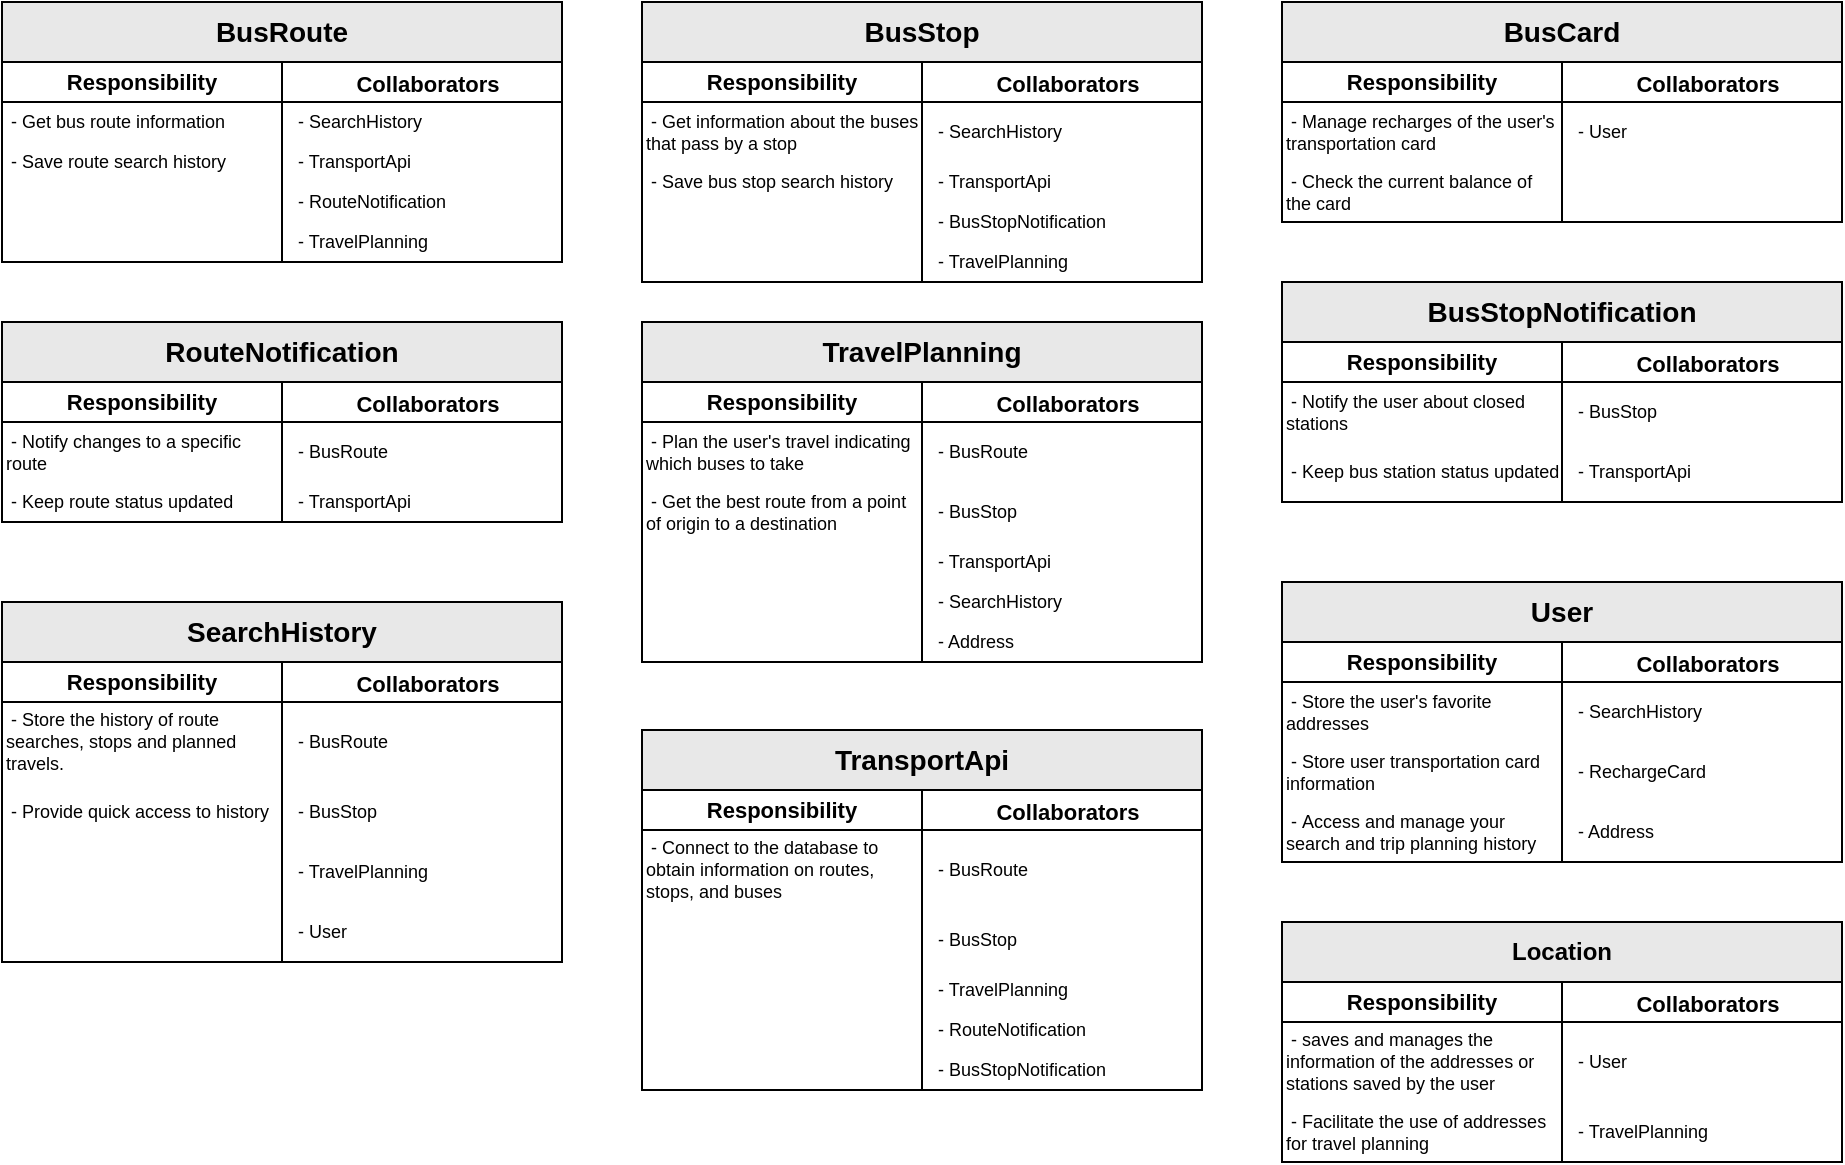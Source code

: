 <mxfile version="24.7.17" pages="3">
  <diagram id="pCYuzpo6gZPoyfS-vr07" name="CRC">
    <mxGraphModel grid="1" page="1" gridSize="10" guides="1" tooltips="1" connect="1" arrows="1" fold="1" pageScale="1" pageWidth="1169" pageHeight="827" math="0" shadow="0">
      <root>
        <mxCell id="0" />
        <mxCell id="1" parent="0" />
        <mxCell id="U7XZ3iKIyfjRVw8lo3Q3-96" value="&lt;span style=&quot;text-wrap: nowrap;&quot;&gt;&lt;font style=&quot;font-size: 14px;&quot;&gt;BusRoute&lt;/font&gt;&lt;/span&gt;" style="shape=table;startSize=30;container=1;collapsible=1;childLayout=tableLayout;fixedRows=1;rowLines=0;fontStyle=1;align=center;resizeLast=1;html=1;whiteSpace=wrap;swimlaneLine=1;rounded=0;shadow=0;gradientColor=none;fillStyle=auto;fillColor=#E8E8E8;" parent="1" vertex="1">
          <mxGeometry x="40" y="40" width="280.0" height="130" as="geometry">
            <mxRectangle x="120" y="100" width="150" height="30" as="alternateBounds" />
          </mxGeometry>
        </mxCell>
        <mxCell id="U7XZ3iKIyfjRVw8lo3Q3-97" value="" style="shape=tableRow;horizontal=0;startSize=0;swimlaneHead=0;swimlaneBody=0;fillColor=none;collapsible=0;dropTarget=0;points=[[0,0.5],[1,0.5]];portConstraint=eastwest;top=0;left=0;right=0;bottom=1;html=1;fontStyle=4" parent="U7XZ3iKIyfjRVw8lo3Q3-96" vertex="1">
          <mxGeometry y="30" width="280.0" height="20" as="geometry" />
        </mxCell>
        <mxCell id="U7XZ3iKIyfjRVw8lo3Q3-98" value="&lt;span style=&quot;font-size: 11px;&quot;&gt;Responsibility&lt;/span&gt;" style="shape=partialRectangle;connectable=0;fillColor=none;top=0;left=0;bottom=0;right=0;fontStyle=1;overflow=hidden;html=1;whiteSpace=wrap;fontSize=11;" parent="U7XZ3iKIyfjRVw8lo3Q3-97" vertex="1">
          <mxGeometry width="140" height="20" as="geometry">
            <mxRectangle width="140" height="20" as="alternateBounds" />
          </mxGeometry>
        </mxCell>
        <mxCell id="U7XZ3iKIyfjRVw8lo3Q3-99" value="&lt;div style=&quot;&quot;&gt;&lt;font style=&quot;font-size: 11px;&quot;&gt;Collaborators&lt;/font&gt;&lt;/div&gt;" style="shape=partialRectangle;connectable=0;fillColor=none;top=0;left=0;bottom=0;right=0;align=center;spacingLeft=6;fontStyle=1;overflow=hidden;html=1;whiteSpace=wrap;fontSize=13;" parent="U7XZ3iKIyfjRVw8lo3Q3-97" vertex="1">
          <mxGeometry x="140" width="140.0" height="20" as="geometry">
            <mxRectangle width="140.0" height="20" as="alternateBounds" />
          </mxGeometry>
        </mxCell>
        <mxCell id="U7XZ3iKIyfjRVw8lo3Q3-100" value="" style="shape=tableRow;horizontal=0;startSize=0;swimlaneHead=0;swimlaneBody=0;fillColor=none;collapsible=0;dropTarget=0;points=[[0,0.5],[1,0.5]];portConstraint=eastwest;top=0;left=0;right=0;bottom=0;html=1;" parent="U7XZ3iKIyfjRVw8lo3Q3-96" vertex="1">
          <mxGeometry y="50" width="280.0" height="20" as="geometry" />
        </mxCell>
        <mxCell id="U7XZ3iKIyfjRVw8lo3Q3-101" value="&amp;nbsp;- Get bus route information" style="shape=partialRectangle;connectable=0;fillColor=none;top=0;left=0;bottom=0;right=0;editable=1;overflow=hidden;html=1;whiteSpace=wrap;align=left;fontSize=9;" parent="U7XZ3iKIyfjRVw8lo3Q3-100" vertex="1">
          <mxGeometry width="140" height="20" as="geometry">
            <mxRectangle width="140" height="20" as="alternateBounds" />
          </mxGeometry>
        </mxCell>
        <mxCell id="U7XZ3iKIyfjRVw8lo3Q3-102" value="- SearchHistory" style="shape=partialRectangle;connectable=0;fillColor=none;top=0;left=0;bottom=0;right=0;align=left;spacingLeft=6;overflow=hidden;html=1;whiteSpace=wrap;fontSize=9;" parent="U7XZ3iKIyfjRVw8lo3Q3-100" vertex="1">
          <mxGeometry x="140" width="140.0" height="20" as="geometry">
            <mxRectangle width="140.0" height="20" as="alternateBounds" />
          </mxGeometry>
        </mxCell>
        <mxCell id="U7XZ3iKIyfjRVw8lo3Q3-103" value="" style="shape=tableRow;horizontal=0;startSize=0;swimlaneHead=0;swimlaneBody=0;fillColor=none;collapsible=0;dropTarget=0;points=[[0,0.5],[1,0.5]];portConstraint=eastwest;top=0;left=0;right=0;bottom=0;html=1;" parent="U7XZ3iKIyfjRVw8lo3Q3-96" vertex="1">
          <mxGeometry y="70" width="280.0" height="20" as="geometry" />
        </mxCell>
        <mxCell id="U7XZ3iKIyfjRVw8lo3Q3-104" value="&amp;nbsp;- Save route search history" style="shape=partialRectangle;connectable=0;fillColor=none;top=0;left=0;bottom=0;right=0;editable=1;overflow=hidden;html=1;whiteSpace=wrap;fontSize=9;align=left;" parent="U7XZ3iKIyfjRVw8lo3Q3-103" vertex="1">
          <mxGeometry width="140" height="20" as="geometry">
            <mxRectangle width="140" height="20" as="alternateBounds" />
          </mxGeometry>
        </mxCell>
        <mxCell id="U7XZ3iKIyfjRVw8lo3Q3-105" value="- TransportApi" style="shape=partialRectangle;connectable=0;fillColor=none;top=0;left=0;bottom=0;right=0;align=left;spacingLeft=6;overflow=hidden;html=1;whiteSpace=wrap;fontSize=9;" parent="U7XZ3iKIyfjRVw8lo3Q3-103" vertex="1">
          <mxGeometry x="140" width="140.0" height="20" as="geometry">
            <mxRectangle width="140.0" height="20" as="alternateBounds" />
          </mxGeometry>
        </mxCell>
        <mxCell id="GOFh9uwzWzlSreIbZb03-23" style="shape=tableRow;horizontal=0;startSize=0;swimlaneHead=0;swimlaneBody=0;fillColor=none;collapsible=0;dropTarget=0;points=[[0,0.5],[1,0.5]];portConstraint=eastwest;top=0;left=0;right=0;bottom=0;html=1;" parent="U7XZ3iKIyfjRVw8lo3Q3-96" vertex="1">
          <mxGeometry y="90" width="280.0" height="20" as="geometry" />
        </mxCell>
        <mxCell id="GOFh9uwzWzlSreIbZb03-24" style="shape=partialRectangle;connectable=0;fillColor=none;top=0;left=0;bottom=0;right=0;editable=1;overflow=hidden;html=1;whiteSpace=wrap;fontSize=9;align=left;" parent="GOFh9uwzWzlSreIbZb03-23" vertex="1">
          <mxGeometry width="140" height="20" as="geometry">
            <mxRectangle width="140" height="20" as="alternateBounds" />
          </mxGeometry>
        </mxCell>
        <mxCell id="GOFh9uwzWzlSreIbZb03-25" value="- RouteNotification" style="shape=partialRectangle;connectable=0;fillColor=none;top=0;left=0;bottom=0;right=0;align=left;spacingLeft=6;overflow=hidden;html=1;whiteSpace=wrap;fontSize=9;" parent="GOFh9uwzWzlSreIbZb03-23" vertex="1">
          <mxGeometry x="140" width="140.0" height="20" as="geometry">
            <mxRectangle width="140.0" height="20" as="alternateBounds" />
          </mxGeometry>
        </mxCell>
        <mxCell id="V7HMOvmReYeBTQIypr3q-49" style="shape=tableRow;horizontal=0;startSize=0;swimlaneHead=0;swimlaneBody=0;fillColor=none;collapsible=0;dropTarget=0;points=[[0,0.5],[1,0.5]];portConstraint=eastwest;top=0;left=0;right=0;bottom=0;html=1;" parent="U7XZ3iKIyfjRVw8lo3Q3-96" vertex="1">
          <mxGeometry y="110" width="280.0" height="20" as="geometry" />
        </mxCell>
        <mxCell id="V7HMOvmReYeBTQIypr3q-50" style="shape=partialRectangle;connectable=0;fillColor=none;top=0;left=0;bottom=0;right=0;editable=1;overflow=hidden;html=1;whiteSpace=wrap;fontSize=9;align=left;" parent="V7HMOvmReYeBTQIypr3q-49" vertex="1">
          <mxGeometry width="140" height="20" as="geometry">
            <mxRectangle width="140" height="20" as="alternateBounds" />
          </mxGeometry>
        </mxCell>
        <mxCell id="V7HMOvmReYeBTQIypr3q-51" value="- TravelPlanning" style="shape=partialRectangle;connectable=0;fillColor=none;top=0;left=0;bottom=0;right=0;align=left;spacingLeft=6;overflow=hidden;html=1;whiteSpace=wrap;fontSize=9;" parent="V7HMOvmReYeBTQIypr3q-49" vertex="1">
          <mxGeometry x="140" width="140.0" height="20" as="geometry">
            <mxRectangle width="140.0" height="20" as="alternateBounds" />
          </mxGeometry>
        </mxCell>
        <mxCell id="GOFh9uwzWzlSreIbZb03-3" value="&lt;span style=&quot;text-wrap: nowrap;&quot;&gt;&lt;font style=&quot;font-size: 14px;&quot;&gt;BusStop&lt;/font&gt;&lt;/span&gt;" style="shape=table;startSize=30;container=1;collapsible=1;childLayout=tableLayout;fixedRows=1;rowLines=0;fontStyle=1;align=center;resizeLast=1;html=1;whiteSpace=wrap;swimlaneLine=1;rounded=0;shadow=0;gradientColor=none;fillStyle=auto;fillColor=#E8E8E8;" parent="1" vertex="1">
          <mxGeometry x="360" y="40" width="280" height="140" as="geometry">
            <mxRectangle x="120" y="100" width="150" height="30" as="alternateBounds" />
          </mxGeometry>
        </mxCell>
        <mxCell id="GOFh9uwzWzlSreIbZb03-4" value="" style="shape=tableRow;horizontal=0;startSize=0;swimlaneHead=0;swimlaneBody=0;fillColor=none;collapsible=0;dropTarget=0;points=[[0,0.5],[1,0.5]];portConstraint=eastwest;top=0;left=0;right=0;bottom=1;html=1;fontStyle=4" parent="GOFh9uwzWzlSreIbZb03-3" vertex="1">
          <mxGeometry y="30" width="280" height="20" as="geometry" />
        </mxCell>
        <mxCell id="GOFh9uwzWzlSreIbZb03-5" value="&lt;span style=&quot;font-size: 11px;&quot;&gt;Responsibility&lt;/span&gt;" style="shape=partialRectangle;connectable=0;fillColor=none;top=0;left=0;bottom=0;right=0;fontStyle=1;overflow=hidden;html=1;whiteSpace=wrap;fontSize=11;" parent="GOFh9uwzWzlSreIbZb03-4" vertex="1">
          <mxGeometry width="140" height="20" as="geometry">
            <mxRectangle width="140" height="20" as="alternateBounds" />
          </mxGeometry>
        </mxCell>
        <mxCell id="GOFh9uwzWzlSreIbZb03-6" value="&lt;div style=&quot;&quot;&gt;&lt;font style=&quot;font-size: 11px;&quot;&gt;Collaborators&lt;/font&gt;&lt;/div&gt;" style="shape=partialRectangle;connectable=0;fillColor=none;top=0;left=0;bottom=0;right=0;align=center;spacingLeft=6;fontStyle=1;overflow=hidden;html=1;whiteSpace=wrap;fontSize=13;" parent="GOFh9uwzWzlSreIbZb03-4" vertex="1">
          <mxGeometry x="140" width="140" height="20" as="geometry">
            <mxRectangle width="140" height="20" as="alternateBounds" />
          </mxGeometry>
        </mxCell>
        <mxCell id="GOFh9uwzWzlSreIbZb03-7" value="" style="shape=tableRow;horizontal=0;startSize=0;swimlaneHead=0;swimlaneBody=0;fillColor=none;collapsible=0;dropTarget=0;points=[[0,0.5],[1,0.5]];portConstraint=eastwest;top=0;left=0;right=0;bottom=0;html=1;" parent="GOFh9uwzWzlSreIbZb03-3" vertex="1">
          <mxGeometry y="50" width="280" height="30" as="geometry" />
        </mxCell>
        <mxCell id="GOFh9uwzWzlSreIbZb03-8" value="&amp;nbsp;- Get information about the buses that pass by a stop" style="shape=partialRectangle;connectable=0;fillColor=none;top=0;left=0;bottom=0;right=0;editable=1;overflow=hidden;html=1;whiteSpace=wrap;align=left;fontSize=9;" parent="GOFh9uwzWzlSreIbZb03-7" vertex="1">
          <mxGeometry width="140" height="30" as="geometry">
            <mxRectangle width="140" height="30" as="alternateBounds" />
          </mxGeometry>
        </mxCell>
        <mxCell id="GOFh9uwzWzlSreIbZb03-9" value="- SearchHistory" style="shape=partialRectangle;connectable=0;fillColor=none;top=0;left=0;bottom=0;right=0;align=left;spacingLeft=6;overflow=hidden;html=1;whiteSpace=wrap;fontSize=9;" parent="GOFh9uwzWzlSreIbZb03-7" vertex="1">
          <mxGeometry x="140" width="140" height="30" as="geometry">
            <mxRectangle width="140" height="30" as="alternateBounds" />
          </mxGeometry>
        </mxCell>
        <mxCell id="GOFh9uwzWzlSreIbZb03-10" value="" style="shape=tableRow;horizontal=0;startSize=0;swimlaneHead=0;swimlaneBody=0;fillColor=none;collapsible=0;dropTarget=0;points=[[0,0.5],[1,0.5]];portConstraint=eastwest;top=0;left=0;right=0;bottom=0;html=1;" parent="GOFh9uwzWzlSreIbZb03-3" vertex="1">
          <mxGeometry y="80" width="280" height="20" as="geometry" />
        </mxCell>
        <mxCell id="GOFh9uwzWzlSreIbZb03-11" value="&amp;nbsp;- Save bus stop search history" style="shape=partialRectangle;connectable=0;fillColor=none;top=0;left=0;bottom=0;right=0;editable=1;overflow=hidden;html=1;whiteSpace=wrap;fontSize=9;align=left;" parent="GOFh9uwzWzlSreIbZb03-10" vertex="1">
          <mxGeometry width="140" height="20" as="geometry">
            <mxRectangle width="140" height="20" as="alternateBounds" />
          </mxGeometry>
        </mxCell>
        <mxCell id="GOFh9uwzWzlSreIbZb03-12" value="- TransportApi" style="shape=partialRectangle;connectable=0;fillColor=none;top=0;left=0;bottom=0;right=0;align=left;spacingLeft=6;overflow=hidden;html=1;whiteSpace=wrap;fontSize=9;" parent="GOFh9uwzWzlSreIbZb03-10" vertex="1">
          <mxGeometry x="140" width="140" height="20" as="geometry">
            <mxRectangle width="140" height="20" as="alternateBounds" />
          </mxGeometry>
        </mxCell>
        <mxCell id="V7HMOvmReYeBTQIypr3q-43" style="shape=tableRow;horizontal=0;startSize=0;swimlaneHead=0;swimlaneBody=0;fillColor=none;collapsible=0;dropTarget=0;points=[[0,0.5],[1,0.5]];portConstraint=eastwest;top=0;left=0;right=0;bottom=0;html=1;" parent="GOFh9uwzWzlSreIbZb03-3" vertex="1">
          <mxGeometry y="100" width="280" height="20" as="geometry" />
        </mxCell>
        <mxCell id="V7HMOvmReYeBTQIypr3q-44" style="shape=partialRectangle;connectable=0;fillColor=none;top=0;left=0;bottom=0;right=0;editable=1;overflow=hidden;html=1;whiteSpace=wrap;fontSize=9;align=left;" parent="V7HMOvmReYeBTQIypr3q-43" vertex="1">
          <mxGeometry width="140" height="20" as="geometry">
            <mxRectangle width="140" height="20" as="alternateBounds" />
          </mxGeometry>
        </mxCell>
        <mxCell id="V7HMOvmReYeBTQIypr3q-45" value="- BusStopNotification" style="shape=partialRectangle;connectable=0;fillColor=none;top=0;left=0;bottom=0;right=0;align=left;spacingLeft=6;overflow=hidden;html=1;whiteSpace=wrap;fontSize=9;" parent="V7HMOvmReYeBTQIypr3q-43" vertex="1">
          <mxGeometry x="140" width="140" height="20" as="geometry">
            <mxRectangle width="140" height="20" as="alternateBounds" />
          </mxGeometry>
        </mxCell>
        <mxCell id="V7HMOvmReYeBTQIypr3q-52" style="shape=tableRow;horizontal=0;startSize=0;swimlaneHead=0;swimlaneBody=0;fillColor=none;collapsible=0;dropTarget=0;points=[[0,0.5],[1,0.5]];portConstraint=eastwest;top=0;left=0;right=0;bottom=0;html=1;" parent="GOFh9uwzWzlSreIbZb03-3" vertex="1">
          <mxGeometry y="120" width="280" height="20" as="geometry" />
        </mxCell>
        <mxCell id="V7HMOvmReYeBTQIypr3q-53" style="shape=partialRectangle;connectable=0;fillColor=none;top=0;left=0;bottom=0;right=0;editable=1;overflow=hidden;html=1;whiteSpace=wrap;fontSize=9;align=left;" parent="V7HMOvmReYeBTQIypr3q-52" vertex="1">
          <mxGeometry width="140" height="20" as="geometry">
            <mxRectangle width="140" height="20" as="alternateBounds" />
          </mxGeometry>
        </mxCell>
        <mxCell id="V7HMOvmReYeBTQIypr3q-54" value="- TravelPlanning" style="shape=partialRectangle;connectable=0;fillColor=none;top=0;left=0;bottom=0;right=0;align=left;spacingLeft=6;overflow=hidden;html=1;whiteSpace=wrap;fontSize=9;" parent="V7HMOvmReYeBTQIypr3q-52" vertex="1">
          <mxGeometry x="140" width="140" height="20" as="geometry">
            <mxRectangle width="140" height="20" as="alternateBounds" />
          </mxGeometry>
        </mxCell>
        <mxCell id="GOFh9uwzWzlSreIbZb03-13" value="&lt;span style=&quot;text-wrap: nowrap;&quot;&gt;&lt;font style=&quot;font-size: 14px;&quot;&gt;RouteNotification&lt;/font&gt;&lt;/span&gt;" style="shape=table;startSize=30;container=1;collapsible=1;childLayout=tableLayout;fixedRows=1;rowLines=0;fontStyle=1;align=center;resizeLast=1;html=1;whiteSpace=wrap;swimlaneLine=1;rounded=0;shadow=0;gradientColor=none;fillStyle=auto;fillColor=#E8E8E8;" parent="1" vertex="1">
          <mxGeometry x="40" y="200" width="280.0" height="100" as="geometry">
            <mxRectangle x="120" y="100" width="150" height="30" as="alternateBounds" />
          </mxGeometry>
        </mxCell>
        <mxCell id="GOFh9uwzWzlSreIbZb03-14" value="" style="shape=tableRow;horizontal=0;startSize=0;swimlaneHead=0;swimlaneBody=0;fillColor=none;collapsible=0;dropTarget=0;points=[[0,0.5],[1,0.5]];portConstraint=eastwest;top=0;left=0;right=0;bottom=1;html=1;fontStyle=4" parent="GOFh9uwzWzlSreIbZb03-13" vertex="1">
          <mxGeometry y="30" width="280.0" height="20" as="geometry" />
        </mxCell>
        <mxCell id="GOFh9uwzWzlSreIbZb03-15" value="&lt;span style=&quot;font-size: 11px;&quot;&gt;Responsibility&lt;/span&gt;" style="shape=partialRectangle;connectable=0;fillColor=none;top=0;left=0;bottom=0;right=0;fontStyle=1;overflow=hidden;html=1;whiteSpace=wrap;fontSize=11;" parent="GOFh9uwzWzlSreIbZb03-14" vertex="1">
          <mxGeometry width="140" height="20" as="geometry">
            <mxRectangle width="140" height="20" as="alternateBounds" />
          </mxGeometry>
        </mxCell>
        <mxCell id="GOFh9uwzWzlSreIbZb03-16" value="&lt;div style=&quot;&quot;&gt;&lt;font style=&quot;font-size: 11px;&quot;&gt;Collaborators&lt;/font&gt;&lt;/div&gt;" style="shape=partialRectangle;connectable=0;fillColor=none;top=0;left=0;bottom=0;right=0;align=center;spacingLeft=6;fontStyle=1;overflow=hidden;html=1;whiteSpace=wrap;fontSize=13;" parent="GOFh9uwzWzlSreIbZb03-14" vertex="1">
          <mxGeometry x="140" width="140.0" height="20" as="geometry">
            <mxRectangle width="140.0" height="20" as="alternateBounds" />
          </mxGeometry>
        </mxCell>
        <mxCell id="GOFh9uwzWzlSreIbZb03-17" value="" style="shape=tableRow;horizontal=0;startSize=0;swimlaneHead=0;swimlaneBody=0;fillColor=none;collapsible=0;dropTarget=0;points=[[0,0.5],[1,0.5]];portConstraint=eastwest;top=0;left=0;right=0;bottom=0;html=1;" parent="GOFh9uwzWzlSreIbZb03-13" vertex="1">
          <mxGeometry y="50" width="280.0" height="30" as="geometry" />
        </mxCell>
        <mxCell id="GOFh9uwzWzlSreIbZb03-18" value="&amp;nbsp;-&amp;nbsp;Notify changes to a specific route" style="shape=partialRectangle;connectable=0;fillColor=none;top=0;left=0;bottom=0;right=0;editable=1;overflow=hidden;html=1;whiteSpace=wrap;align=left;fontSize=9;" parent="GOFh9uwzWzlSreIbZb03-17" vertex="1">
          <mxGeometry width="140" height="30" as="geometry">
            <mxRectangle width="140" height="30" as="alternateBounds" />
          </mxGeometry>
        </mxCell>
        <mxCell id="GOFh9uwzWzlSreIbZb03-19" value="- BusRoute" style="shape=partialRectangle;connectable=0;fillColor=none;top=0;left=0;bottom=0;right=0;align=left;spacingLeft=6;overflow=hidden;html=1;whiteSpace=wrap;fontSize=9;" parent="GOFh9uwzWzlSreIbZb03-17" vertex="1">
          <mxGeometry x="140" width="140.0" height="30" as="geometry">
            <mxRectangle width="140.0" height="30" as="alternateBounds" />
          </mxGeometry>
        </mxCell>
        <mxCell id="GOFh9uwzWzlSreIbZb03-20" value="" style="shape=tableRow;horizontal=0;startSize=0;swimlaneHead=0;swimlaneBody=0;fillColor=none;collapsible=0;dropTarget=0;points=[[0,0.5],[1,0.5]];portConstraint=eastwest;top=0;left=0;right=0;bottom=0;html=1;" parent="GOFh9uwzWzlSreIbZb03-13" vertex="1">
          <mxGeometry y="80" width="280.0" height="20" as="geometry" />
        </mxCell>
        <mxCell id="GOFh9uwzWzlSreIbZb03-21" value="&amp;nbsp;- Keep route status updated" style="shape=partialRectangle;connectable=0;fillColor=none;top=0;left=0;bottom=0;right=0;editable=1;overflow=hidden;html=1;whiteSpace=wrap;fontSize=9;align=left;" parent="GOFh9uwzWzlSreIbZb03-20" vertex="1">
          <mxGeometry width="140" height="20" as="geometry">
            <mxRectangle width="140" height="20" as="alternateBounds" />
          </mxGeometry>
        </mxCell>
        <mxCell id="GOFh9uwzWzlSreIbZb03-22" value="- TransportApi" style="shape=partialRectangle;connectable=0;fillColor=none;top=0;left=0;bottom=0;right=0;align=left;spacingLeft=6;overflow=hidden;html=1;whiteSpace=wrap;fontSize=9;" parent="GOFh9uwzWzlSreIbZb03-20" vertex="1">
          <mxGeometry x="140" width="140.0" height="20" as="geometry">
            <mxRectangle width="140.0" height="20" as="alternateBounds" />
          </mxGeometry>
        </mxCell>
        <mxCell id="GOFh9uwzWzlSreIbZb03-26" value="&lt;span style=&quot;text-wrap: nowrap;&quot;&gt;&lt;font style=&quot;font-size: 14px;&quot;&gt;TravelPlanning&lt;/font&gt;&lt;/span&gt;" style="shape=table;startSize=30;container=1;collapsible=1;childLayout=tableLayout;fixedRows=1;rowLines=0;fontStyle=1;align=center;resizeLast=1;html=1;whiteSpace=wrap;swimlaneLine=1;rounded=0;shadow=0;gradientColor=none;fillStyle=auto;fillColor=#E8E8E8;" parent="1" vertex="1">
          <mxGeometry x="360" y="200" width="280" height="170" as="geometry">
            <mxRectangle x="120" y="100" width="150" height="30" as="alternateBounds" />
          </mxGeometry>
        </mxCell>
        <mxCell id="GOFh9uwzWzlSreIbZb03-27" value="" style="shape=tableRow;horizontal=0;startSize=0;swimlaneHead=0;swimlaneBody=0;fillColor=none;collapsible=0;dropTarget=0;points=[[0,0.5],[1,0.5]];portConstraint=eastwest;top=0;left=0;right=0;bottom=1;html=1;fontStyle=4" parent="GOFh9uwzWzlSreIbZb03-26" vertex="1">
          <mxGeometry y="30" width="280" height="20" as="geometry" />
        </mxCell>
        <mxCell id="GOFh9uwzWzlSreIbZb03-28" value="&lt;span style=&quot;font-size: 11px;&quot;&gt;Responsibility&lt;/span&gt;" style="shape=partialRectangle;connectable=0;fillColor=none;top=0;left=0;bottom=0;right=0;fontStyle=1;overflow=hidden;html=1;whiteSpace=wrap;fontSize=11;" parent="GOFh9uwzWzlSreIbZb03-27" vertex="1">
          <mxGeometry width="140" height="20" as="geometry">
            <mxRectangle width="140" height="20" as="alternateBounds" />
          </mxGeometry>
        </mxCell>
        <mxCell id="GOFh9uwzWzlSreIbZb03-29" value="&lt;div style=&quot;&quot;&gt;&lt;font style=&quot;font-size: 11px;&quot;&gt;Collaborators&lt;/font&gt;&lt;/div&gt;" style="shape=partialRectangle;connectable=0;fillColor=none;top=0;left=0;bottom=0;right=0;align=center;spacingLeft=6;fontStyle=1;overflow=hidden;html=1;whiteSpace=wrap;fontSize=13;" parent="GOFh9uwzWzlSreIbZb03-27" vertex="1">
          <mxGeometry x="140" width="140" height="20" as="geometry">
            <mxRectangle width="140" height="20" as="alternateBounds" />
          </mxGeometry>
        </mxCell>
        <mxCell id="GOFh9uwzWzlSreIbZb03-30" value="" style="shape=tableRow;horizontal=0;startSize=0;swimlaneHead=0;swimlaneBody=0;fillColor=none;collapsible=0;dropTarget=0;points=[[0,0.5],[1,0.5]];portConstraint=eastwest;top=0;left=0;right=0;bottom=0;html=1;" parent="GOFh9uwzWzlSreIbZb03-26" vertex="1">
          <mxGeometry y="50" width="280" height="30" as="geometry" />
        </mxCell>
        <mxCell id="GOFh9uwzWzlSreIbZb03-31" value="&amp;nbsp;-&amp;nbsp;Plan the user&#39;s travel indicating which buses to take" style="shape=partialRectangle;connectable=0;fillColor=none;top=0;left=0;bottom=0;right=0;editable=1;overflow=hidden;html=1;whiteSpace=wrap;align=left;fontSize=9;" parent="GOFh9uwzWzlSreIbZb03-30" vertex="1">
          <mxGeometry width="140" height="30" as="geometry">
            <mxRectangle width="140" height="30" as="alternateBounds" />
          </mxGeometry>
        </mxCell>
        <mxCell id="GOFh9uwzWzlSreIbZb03-32" value="- BusRoute" style="shape=partialRectangle;connectable=0;fillColor=none;top=0;left=0;bottom=0;right=0;align=left;spacingLeft=6;overflow=hidden;html=1;whiteSpace=wrap;fontSize=9;" parent="GOFh9uwzWzlSreIbZb03-30" vertex="1">
          <mxGeometry x="140" width="140" height="30" as="geometry">
            <mxRectangle width="140" height="30" as="alternateBounds" />
          </mxGeometry>
        </mxCell>
        <mxCell id="GOFh9uwzWzlSreIbZb03-33" value="" style="shape=tableRow;horizontal=0;startSize=0;swimlaneHead=0;swimlaneBody=0;fillColor=none;collapsible=0;dropTarget=0;points=[[0,0.5],[1,0.5]];portConstraint=eastwest;top=0;left=0;right=0;bottom=0;html=1;" parent="GOFh9uwzWzlSreIbZb03-26" vertex="1">
          <mxGeometry y="80" width="280" height="30" as="geometry" />
        </mxCell>
        <mxCell id="GOFh9uwzWzlSreIbZb03-34" value="&amp;nbsp;- Get the best route from a point of origin to a destination" style="shape=partialRectangle;connectable=0;fillColor=none;top=0;left=0;bottom=0;right=0;editable=1;overflow=hidden;html=1;whiteSpace=wrap;fontSize=9;align=left;" parent="GOFh9uwzWzlSreIbZb03-33" vertex="1">
          <mxGeometry width="140" height="30" as="geometry">
            <mxRectangle width="140" height="30" as="alternateBounds" />
          </mxGeometry>
        </mxCell>
        <mxCell id="GOFh9uwzWzlSreIbZb03-35" value="- BusStop" style="shape=partialRectangle;connectable=0;fillColor=none;top=0;left=0;bottom=0;right=0;align=left;spacingLeft=6;overflow=hidden;html=1;whiteSpace=wrap;fontSize=9;" parent="GOFh9uwzWzlSreIbZb03-33" vertex="1">
          <mxGeometry x="140" width="140" height="30" as="geometry">
            <mxRectangle width="140" height="30" as="alternateBounds" />
          </mxGeometry>
        </mxCell>
        <mxCell id="GOFh9uwzWzlSreIbZb03-36" style="shape=tableRow;horizontal=0;startSize=0;swimlaneHead=0;swimlaneBody=0;fillColor=none;collapsible=0;dropTarget=0;points=[[0,0.5],[1,0.5]];portConstraint=eastwest;top=0;left=0;right=0;bottom=0;html=1;" parent="GOFh9uwzWzlSreIbZb03-26" vertex="1">
          <mxGeometry y="110" width="280" height="20" as="geometry" />
        </mxCell>
        <mxCell id="GOFh9uwzWzlSreIbZb03-37" style="shape=partialRectangle;connectable=0;fillColor=none;top=0;left=0;bottom=0;right=0;editable=1;overflow=hidden;html=1;whiteSpace=wrap;fontSize=9;align=left;" parent="GOFh9uwzWzlSreIbZb03-36" vertex="1">
          <mxGeometry width="140" height="20" as="geometry">
            <mxRectangle width="140" height="20" as="alternateBounds" />
          </mxGeometry>
        </mxCell>
        <mxCell id="GOFh9uwzWzlSreIbZb03-38" value="- TransportApi" style="shape=partialRectangle;connectable=0;fillColor=none;top=0;left=0;bottom=0;right=0;align=left;spacingLeft=6;overflow=hidden;html=1;whiteSpace=wrap;fontSize=9;" parent="GOFh9uwzWzlSreIbZb03-36" vertex="1">
          <mxGeometry x="140" width="140" height="20" as="geometry">
            <mxRectangle width="140" height="20" as="alternateBounds" />
          </mxGeometry>
        </mxCell>
        <mxCell id="V7HMOvmReYeBTQIypr3q-55" style="shape=tableRow;horizontal=0;startSize=0;swimlaneHead=0;swimlaneBody=0;fillColor=none;collapsible=0;dropTarget=0;points=[[0,0.5],[1,0.5]];portConstraint=eastwest;top=0;left=0;right=0;bottom=0;html=1;" parent="GOFh9uwzWzlSreIbZb03-26" vertex="1">
          <mxGeometry y="130" width="280" height="20" as="geometry" />
        </mxCell>
        <mxCell id="V7HMOvmReYeBTQIypr3q-56" style="shape=partialRectangle;connectable=0;fillColor=none;top=0;left=0;bottom=0;right=0;editable=1;overflow=hidden;html=1;whiteSpace=wrap;fontSize=9;align=left;" parent="V7HMOvmReYeBTQIypr3q-55" vertex="1">
          <mxGeometry width="140" height="20" as="geometry">
            <mxRectangle width="140" height="20" as="alternateBounds" />
          </mxGeometry>
        </mxCell>
        <mxCell id="V7HMOvmReYeBTQIypr3q-57" value="- SearchHistory" style="shape=partialRectangle;connectable=0;fillColor=none;top=0;left=0;bottom=0;right=0;align=left;spacingLeft=6;overflow=hidden;html=1;whiteSpace=wrap;fontSize=9;" parent="V7HMOvmReYeBTQIypr3q-55" vertex="1">
          <mxGeometry x="140" width="140" height="20" as="geometry">
            <mxRectangle width="140" height="20" as="alternateBounds" />
          </mxGeometry>
        </mxCell>
        <mxCell id="zwB9ss4a5jS5crWqgeLi-14" style="shape=tableRow;horizontal=0;startSize=0;swimlaneHead=0;swimlaneBody=0;fillColor=none;collapsible=0;dropTarget=0;points=[[0,0.5],[1,0.5]];portConstraint=eastwest;top=0;left=0;right=0;bottom=0;html=1;" parent="GOFh9uwzWzlSreIbZb03-26" vertex="1">
          <mxGeometry y="150" width="280" height="20" as="geometry" />
        </mxCell>
        <mxCell id="zwB9ss4a5jS5crWqgeLi-15" style="shape=partialRectangle;connectable=0;fillColor=none;top=0;left=0;bottom=0;right=0;editable=1;overflow=hidden;html=1;whiteSpace=wrap;fontSize=9;align=left;" parent="zwB9ss4a5jS5crWqgeLi-14" vertex="1">
          <mxGeometry width="140" height="20" as="geometry">
            <mxRectangle width="140" height="20" as="alternateBounds" />
          </mxGeometry>
        </mxCell>
        <mxCell id="zwB9ss4a5jS5crWqgeLi-16" value="- Address" style="shape=partialRectangle;connectable=0;fillColor=none;top=0;left=0;bottom=0;right=0;align=left;spacingLeft=6;overflow=hidden;html=1;whiteSpace=wrap;fontSize=9;" parent="zwB9ss4a5jS5crWqgeLi-14" vertex="1">
          <mxGeometry x="140" width="140" height="20" as="geometry">
            <mxRectangle width="140" height="20" as="alternateBounds" />
          </mxGeometry>
        </mxCell>
        <mxCell id="GOFh9uwzWzlSreIbZb03-39" value="&lt;span style=&quot;text-wrap: nowrap;&quot;&gt;&lt;font style=&quot;font-size: 14px;&quot;&gt;SearchHistory&lt;/font&gt;&lt;/span&gt;" style="shape=table;startSize=30;container=1;collapsible=1;childLayout=tableLayout;fixedRows=1;rowLines=0;fontStyle=1;align=center;resizeLast=1;html=1;whiteSpace=wrap;swimlaneLine=1;rounded=0;shadow=0;gradientColor=none;fillStyle=auto;fillColor=#E8E8E8;" parent="1" vertex="1">
          <mxGeometry x="40" y="340" width="280.0" height="180" as="geometry">
            <mxRectangle x="120" y="100" width="150" height="30" as="alternateBounds" />
          </mxGeometry>
        </mxCell>
        <mxCell id="GOFh9uwzWzlSreIbZb03-40" value="" style="shape=tableRow;horizontal=0;startSize=0;swimlaneHead=0;swimlaneBody=0;fillColor=none;collapsible=0;dropTarget=0;points=[[0,0.5],[1,0.5]];portConstraint=eastwest;top=0;left=0;right=0;bottom=1;html=1;fontStyle=4" parent="GOFh9uwzWzlSreIbZb03-39" vertex="1">
          <mxGeometry y="30" width="280.0" height="20" as="geometry" />
        </mxCell>
        <mxCell id="GOFh9uwzWzlSreIbZb03-41" value="&lt;span style=&quot;font-size: 11px;&quot;&gt;Responsibility&lt;/span&gt;" style="shape=partialRectangle;connectable=0;fillColor=none;top=0;left=0;bottom=0;right=0;fontStyle=1;overflow=hidden;html=1;whiteSpace=wrap;fontSize=11;" parent="GOFh9uwzWzlSreIbZb03-40" vertex="1">
          <mxGeometry width="140" height="20" as="geometry">
            <mxRectangle width="140" height="20" as="alternateBounds" />
          </mxGeometry>
        </mxCell>
        <mxCell id="GOFh9uwzWzlSreIbZb03-42" value="&lt;div style=&quot;&quot;&gt;&lt;font style=&quot;font-size: 11px;&quot;&gt;Collaborators&lt;/font&gt;&lt;/div&gt;" style="shape=partialRectangle;connectable=0;fillColor=none;top=0;left=0;bottom=0;right=0;align=center;spacingLeft=6;fontStyle=1;overflow=hidden;html=1;whiteSpace=wrap;fontSize=13;" parent="GOFh9uwzWzlSreIbZb03-40" vertex="1">
          <mxGeometry x="140" width="140.0" height="20" as="geometry">
            <mxRectangle width="140.0" height="20" as="alternateBounds" />
          </mxGeometry>
        </mxCell>
        <mxCell id="GOFh9uwzWzlSreIbZb03-43" value="" style="shape=tableRow;horizontal=0;startSize=0;swimlaneHead=0;swimlaneBody=0;fillColor=none;collapsible=0;dropTarget=0;points=[[0,0.5],[1,0.5]];portConstraint=eastwest;top=0;left=0;right=0;bottom=0;html=1;" parent="GOFh9uwzWzlSreIbZb03-39" vertex="1">
          <mxGeometry y="50" width="280.0" height="40" as="geometry" />
        </mxCell>
        <mxCell id="GOFh9uwzWzlSreIbZb03-44" value="&amp;nbsp;-&amp;nbsp;Store the history of route searches, stops and planned travels." style="shape=partialRectangle;connectable=0;fillColor=none;top=0;left=0;bottom=0;right=0;editable=1;overflow=hidden;html=1;whiteSpace=wrap;align=left;fontSize=9;" parent="GOFh9uwzWzlSreIbZb03-43" vertex="1">
          <mxGeometry width="140" height="40" as="geometry">
            <mxRectangle width="140" height="40" as="alternateBounds" />
          </mxGeometry>
        </mxCell>
        <mxCell id="GOFh9uwzWzlSreIbZb03-45" value="- BusRoute" style="shape=partialRectangle;connectable=0;fillColor=none;top=0;left=0;bottom=0;right=0;align=left;spacingLeft=6;overflow=hidden;html=1;whiteSpace=wrap;fontSize=9;" parent="GOFh9uwzWzlSreIbZb03-43" vertex="1">
          <mxGeometry x="140" width="140.0" height="40" as="geometry">
            <mxRectangle width="140.0" height="40" as="alternateBounds" />
          </mxGeometry>
        </mxCell>
        <mxCell id="GOFh9uwzWzlSreIbZb03-46" value="" style="shape=tableRow;horizontal=0;startSize=0;swimlaneHead=0;swimlaneBody=0;fillColor=none;collapsible=0;dropTarget=0;points=[[0,0.5],[1,0.5]];portConstraint=eastwest;top=0;left=0;right=0;bottom=0;html=1;" parent="GOFh9uwzWzlSreIbZb03-39" vertex="1">
          <mxGeometry y="90" width="280.0" height="30" as="geometry" />
        </mxCell>
        <mxCell id="GOFh9uwzWzlSreIbZb03-47" value="&amp;nbsp;- Provide quick access to history" style="shape=partialRectangle;connectable=0;fillColor=none;top=0;left=0;bottom=0;right=0;editable=1;overflow=hidden;html=1;whiteSpace=wrap;fontSize=9;align=left;" parent="GOFh9uwzWzlSreIbZb03-46" vertex="1">
          <mxGeometry width="140" height="30" as="geometry">
            <mxRectangle width="140" height="30" as="alternateBounds" />
          </mxGeometry>
        </mxCell>
        <mxCell id="GOFh9uwzWzlSreIbZb03-48" value="- BusStop" style="shape=partialRectangle;connectable=0;fillColor=none;top=0;left=0;bottom=0;right=0;align=left;spacingLeft=6;overflow=hidden;html=1;whiteSpace=wrap;fontSize=9;" parent="GOFh9uwzWzlSreIbZb03-46" vertex="1">
          <mxGeometry x="140" width="140.0" height="30" as="geometry">
            <mxRectangle width="140.0" height="30" as="alternateBounds" />
          </mxGeometry>
        </mxCell>
        <mxCell id="V7HMOvmReYeBTQIypr3q-1" style="shape=tableRow;horizontal=0;startSize=0;swimlaneHead=0;swimlaneBody=0;fillColor=none;collapsible=0;dropTarget=0;points=[[0,0.5],[1,0.5]];portConstraint=eastwest;top=0;left=0;right=0;bottom=0;html=1;" parent="GOFh9uwzWzlSreIbZb03-39" vertex="1">
          <mxGeometry y="120" width="280.0" height="30" as="geometry" />
        </mxCell>
        <mxCell id="V7HMOvmReYeBTQIypr3q-2" style="shape=partialRectangle;connectable=0;fillColor=none;top=0;left=0;bottom=0;right=0;editable=1;overflow=hidden;html=1;whiteSpace=wrap;fontSize=9;align=left;" parent="V7HMOvmReYeBTQIypr3q-1" vertex="1">
          <mxGeometry width="140" height="30" as="geometry">
            <mxRectangle width="140" height="30" as="alternateBounds" />
          </mxGeometry>
        </mxCell>
        <mxCell id="V7HMOvmReYeBTQIypr3q-3" value="- TravelPlanning" style="shape=partialRectangle;connectable=0;fillColor=none;top=0;left=0;bottom=0;right=0;align=left;spacingLeft=6;overflow=hidden;html=1;whiteSpace=wrap;fontSize=9;" parent="V7HMOvmReYeBTQIypr3q-1" vertex="1">
          <mxGeometry x="140" width="140.0" height="30" as="geometry">
            <mxRectangle width="140.0" height="30" as="alternateBounds" />
          </mxGeometry>
        </mxCell>
        <mxCell id="V7HMOvmReYeBTQIypr3q-37" style="shape=tableRow;horizontal=0;startSize=0;swimlaneHead=0;swimlaneBody=0;fillColor=none;collapsible=0;dropTarget=0;points=[[0,0.5],[1,0.5]];portConstraint=eastwest;top=0;left=0;right=0;bottom=0;html=1;" parent="GOFh9uwzWzlSreIbZb03-39" vertex="1">
          <mxGeometry y="150" width="280.0" height="30" as="geometry" />
        </mxCell>
        <mxCell id="V7HMOvmReYeBTQIypr3q-38" style="shape=partialRectangle;connectable=0;fillColor=none;top=0;left=0;bottom=0;right=0;editable=1;overflow=hidden;html=1;whiteSpace=wrap;fontSize=9;align=left;" parent="V7HMOvmReYeBTQIypr3q-37" vertex="1">
          <mxGeometry width="140" height="30" as="geometry">
            <mxRectangle width="140" height="30" as="alternateBounds" />
          </mxGeometry>
        </mxCell>
        <mxCell id="V7HMOvmReYeBTQIypr3q-39" value="- User" style="shape=partialRectangle;connectable=0;fillColor=none;top=0;left=0;bottom=0;right=0;align=left;spacingLeft=6;overflow=hidden;html=1;whiteSpace=wrap;fontSize=9;" parent="V7HMOvmReYeBTQIypr3q-37" vertex="1">
          <mxGeometry x="140" width="140.0" height="30" as="geometry">
            <mxRectangle width="140.0" height="30" as="alternateBounds" />
          </mxGeometry>
        </mxCell>
        <mxCell id="GOFh9uwzWzlSreIbZb03-52" value="&lt;span style=&quot;text-wrap: nowrap;&quot;&gt;&lt;font style=&quot;font-size: 14px;&quot;&gt;TransportApi&lt;/font&gt;&lt;/span&gt;" style="shape=table;startSize=30;container=1;collapsible=1;childLayout=tableLayout;fixedRows=1;rowLines=0;fontStyle=1;align=center;resizeLast=1;html=1;whiteSpace=wrap;swimlaneLine=1;rounded=0;shadow=0;gradientColor=none;fillStyle=auto;fillColor=#E8E8E8;" parent="1" vertex="1">
          <mxGeometry x="360" y="404" width="280" height="180.0" as="geometry">
            <mxRectangle x="120" y="100" width="150" height="30" as="alternateBounds" />
          </mxGeometry>
        </mxCell>
        <mxCell id="GOFh9uwzWzlSreIbZb03-53" value="" style="shape=tableRow;horizontal=0;startSize=0;swimlaneHead=0;swimlaneBody=0;fillColor=none;collapsible=0;dropTarget=0;points=[[0,0.5],[1,0.5]];portConstraint=eastwest;top=0;left=0;right=0;bottom=1;html=1;fontStyle=4" parent="GOFh9uwzWzlSreIbZb03-52" vertex="1">
          <mxGeometry y="30" width="280" height="20" as="geometry" />
        </mxCell>
        <mxCell id="GOFh9uwzWzlSreIbZb03-54" value="&lt;span style=&quot;font-size: 11px;&quot;&gt;Responsibility&lt;/span&gt;" style="shape=partialRectangle;connectable=0;fillColor=none;top=0;left=0;bottom=0;right=0;fontStyle=1;overflow=hidden;html=1;whiteSpace=wrap;fontSize=11;" parent="GOFh9uwzWzlSreIbZb03-53" vertex="1">
          <mxGeometry width="140" height="20" as="geometry">
            <mxRectangle width="140" height="20" as="alternateBounds" />
          </mxGeometry>
        </mxCell>
        <mxCell id="GOFh9uwzWzlSreIbZb03-55" value="&lt;div style=&quot;&quot;&gt;&lt;font style=&quot;font-size: 11px;&quot;&gt;Collaborators&lt;/font&gt;&lt;/div&gt;" style="shape=partialRectangle;connectable=0;fillColor=none;top=0;left=0;bottom=0;right=0;align=center;spacingLeft=6;fontStyle=1;overflow=hidden;html=1;whiteSpace=wrap;fontSize=13;" parent="GOFh9uwzWzlSreIbZb03-53" vertex="1">
          <mxGeometry x="140" width="140" height="20" as="geometry">
            <mxRectangle width="140" height="20" as="alternateBounds" />
          </mxGeometry>
        </mxCell>
        <mxCell id="GOFh9uwzWzlSreIbZb03-56" value="" style="shape=tableRow;horizontal=0;startSize=0;swimlaneHead=0;swimlaneBody=0;fillColor=none;collapsible=0;dropTarget=0;points=[[0,0.5],[1,0.5]];portConstraint=eastwest;top=0;left=0;right=0;bottom=0;html=1;" parent="GOFh9uwzWzlSreIbZb03-52" vertex="1">
          <mxGeometry y="50" width="280" height="40" as="geometry" />
        </mxCell>
        <mxCell id="GOFh9uwzWzlSreIbZb03-57" value="&amp;nbsp;-&amp;nbsp;Connect to the database to obtain information on routes, stops, and buses" style="shape=partialRectangle;connectable=0;fillColor=none;top=0;left=0;bottom=0;right=0;editable=1;overflow=hidden;html=1;whiteSpace=wrap;align=left;fontSize=9;" parent="GOFh9uwzWzlSreIbZb03-56" vertex="1">
          <mxGeometry width="140" height="40" as="geometry">
            <mxRectangle width="140" height="40" as="alternateBounds" />
          </mxGeometry>
        </mxCell>
        <mxCell id="GOFh9uwzWzlSreIbZb03-58" value="- BusRoute" style="shape=partialRectangle;connectable=0;fillColor=none;top=0;left=0;bottom=0;right=0;align=left;spacingLeft=6;overflow=hidden;html=1;whiteSpace=wrap;fontSize=9;" parent="GOFh9uwzWzlSreIbZb03-56" vertex="1">
          <mxGeometry x="140" width="140" height="40" as="geometry">
            <mxRectangle width="140" height="40" as="alternateBounds" />
          </mxGeometry>
        </mxCell>
        <mxCell id="GOFh9uwzWzlSreIbZb03-59" value="" style="shape=tableRow;horizontal=0;startSize=0;swimlaneHead=0;swimlaneBody=0;fillColor=none;collapsible=0;dropTarget=0;points=[[0,0.5],[1,0.5]];portConstraint=eastwest;top=0;left=0;right=0;bottom=0;html=1;" parent="GOFh9uwzWzlSreIbZb03-52" vertex="1">
          <mxGeometry y="90" width="280" height="30" as="geometry" />
        </mxCell>
        <mxCell id="GOFh9uwzWzlSreIbZb03-60" value="" style="shape=partialRectangle;connectable=0;fillColor=none;top=0;left=0;bottom=0;right=0;editable=1;overflow=hidden;html=1;whiteSpace=wrap;fontSize=9;align=left;" parent="GOFh9uwzWzlSreIbZb03-59" vertex="1">
          <mxGeometry width="140" height="30" as="geometry">
            <mxRectangle width="140" height="30" as="alternateBounds" />
          </mxGeometry>
        </mxCell>
        <mxCell id="GOFh9uwzWzlSreIbZb03-61" value="- BusStop" style="shape=partialRectangle;connectable=0;fillColor=none;top=0;left=0;bottom=0;right=0;align=left;spacingLeft=6;overflow=hidden;html=1;whiteSpace=wrap;fontSize=9;" parent="GOFh9uwzWzlSreIbZb03-59" vertex="1">
          <mxGeometry x="140" width="140" height="30" as="geometry">
            <mxRectangle width="140" height="30" as="alternateBounds" />
          </mxGeometry>
        </mxCell>
        <mxCell id="GOFh9uwzWzlSreIbZb03-62" style="shape=tableRow;horizontal=0;startSize=0;swimlaneHead=0;swimlaneBody=0;fillColor=none;collapsible=0;dropTarget=0;points=[[0,0.5],[1,0.5]];portConstraint=eastwest;top=0;left=0;right=0;bottom=0;html=1;" parent="GOFh9uwzWzlSreIbZb03-52" vertex="1">
          <mxGeometry y="120" width="280" height="20" as="geometry" />
        </mxCell>
        <mxCell id="GOFh9uwzWzlSreIbZb03-63" style="shape=partialRectangle;connectable=0;fillColor=none;top=0;left=0;bottom=0;right=0;editable=1;overflow=hidden;html=1;whiteSpace=wrap;fontSize=9;align=left;" parent="GOFh9uwzWzlSreIbZb03-62" vertex="1">
          <mxGeometry width="140" height="20" as="geometry">
            <mxRectangle width="140" height="20" as="alternateBounds" />
          </mxGeometry>
        </mxCell>
        <mxCell id="GOFh9uwzWzlSreIbZb03-64" value="- TravelPlanning" style="shape=partialRectangle;connectable=0;fillColor=none;top=0;left=0;bottom=0;right=0;align=left;spacingLeft=6;overflow=hidden;html=1;whiteSpace=wrap;fontSize=9;" parent="GOFh9uwzWzlSreIbZb03-62" vertex="1">
          <mxGeometry x="140" width="140" height="20" as="geometry">
            <mxRectangle width="140" height="20" as="alternateBounds" />
          </mxGeometry>
        </mxCell>
        <mxCell id="GOFh9uwzWzlSreIbZb03-65" style="shape=tableRow;horizontal=0;startSize=0;swimlaneHead=0;swimlaneBody=0;fillColor=none;collapsible=0;dropTarget=0;points=[[0,0.5],[1,0.5]];portConstraint=eastwest;top=0;left=0;right=0;bottom=0;html=1;" parent="GOFh9uwzWzlSreIbZb03-52" vertex="1">
          <mxGeometry y="140" width="280" height="20" as="geometry" />
        </mxCell>
        <mxCell id="GOFh9uwzWzlSreIbZb03-66" style="shape=partialRectangle;connectable=0;fillColor=none;top=0;left=0;bottom=0;right=0;editable=1;overflow=hidden;html=1;whiteSpace=wrap;fontSize=9;align=left;" parent="GOFh9uwzWzlSreIbZb03-65" vertex="1">
          <mxGeometry width="140" height="20" as="geometry">
            <mxRectangle width="140" height="20" as="alternateBounds" />
          </mxGeometry>
        </mxCell>
        <mxCell id="GOFh9uwzWzlSreIbZb03-67" value="- RouteNotification" style="shape=partialRectangle;connectable=0;fillColor=none;top=0;left=0;bottom=0;right=0;align=left;spacingLeft=6;overflow=hidden;html=1;whiteSpace=wrap;fontSize=9;" parent="GOFh9uwzWzlSreIbZb03-65" vertex="1">
          <mxGeometry x="140" width="140" height="20" as="geometry">
            <mxRectangle width="140" height="20" as="alternateBounds" />
          </mxGeometry>
        </mxCell>
        <mxCell id="V7HMOvmReYeBTQIypr3q-46" style="shape=tableRow;horizontal=0;startSize=0;swimlaneHead=0;swimlaneBody=0;fillColor=none;collapsible=0;dropTarget=0;points=[[0,0.5],[1,0.5]];portConstraint=eastwest;top=0;left=0;right=0;bottom=0;html=1;" parent="GOFh9uwzWzlSreIbZb03-52" vertex="1">
          <mxGeometry y="160" width="280" height="20" as="geometry" />
        </mxCell>
        <mxCell id="V7HMOvmReYeBTQIypr3q-47" style="shape=partialRectangle;connectable=0;fillColor=none;top=0;left=0;bottom=0;right=0;editable=1;overflow=hidden;html=1;whiteSpace=wrap;fontSize=9;align=left;" parent="V7HMOvmReYeBTQIypr3q-46" vertex="1">
          <mxGeometry width="140" height="20" as="geometry">
            <mxRectangle width="140" height="20" as="alternateBounds" />
          </mxGeometry>
        </mxCell>
        <mxCell id="V7HMOvmReYeBTQIypr3q-48" value="- BusStopNotification" style="shape=partialRectangle;connectable=0;fillColor=none;top=0;left=0;bottom=0;right=0;align=left;spacingLeft=6;overflow=hidden;html=1;whiteSpace=wrap;fontSize=9;" parent="V7HMOvmReYeBTQIypr3q-46" vertex="1">
          <mxGeometry x="140" width="140" height="20" as="geometry">
            <mxRectangle width="140" height="20" as="alternateBounds" />
          </mxGeometry>
        </mxCell>
        <mxCell id="V7HMOvmReYeBTQIypr3q-4" value="&lt;span style=&quot;text-wrap: nowrap;&quot;&gt;&lt;font style=&quot;font-size: 14px;&quot;&gt;BusCard&lt;/font&gt;&lt;/span&gt;" style="shape=table;startSize=30;container=1;collapsible=1;childLayout=tableLayout;fixedRows=1;rowLines=0;fontStyle=1;align=center;resizeLast=1;html=1;whiteSpace=wrap;swimlaneLine=1;rounded=0;shadow=0;gradientColor=none;fillStyle=auto;fillColor=#E8E8E8;" parent="1" vertex="1">
          <mxGeometry x="680" y="40" width="280" height="110" as="geometry">
            <mxRectangle x="120" y="100" width="150" height="30" as="alternateBounds" />
          </mxGeometry>
        </mxCell>
        <mxCell id="V7HMOvmReYeBTQIypr3q-5" value="" style="shape=tableRow;horizontal=0;startSize=0;swimlaneHead=0;swimlaneBody=0;fillColor=none;collapsible=0;dropTarget=0;points=[[0,0.5],[1,0.5]];portConstraint=eastwest;top=0;left=0;right=0;bottom=1;html=1;fontStyle=4" parent="V7HMOvmReYeBTQIypr3q-4" vertex="1">
          <mxGeometry y="30" width="280" height="20" as="geometry" />
        </mxCell>
        <mxCell id="V7HMOvmReYeBTQIypr3q-6" value="&lt;span style=&quot;font-size: 11px;&quot;&gt;Responsibility&lt;/span&gt;" style="shape=partialRectangle;connectable=0;fillColor=none;top=0;left=0;bottom=0;right=0;fontStyle=1;overflow=hidden;html=1;whiteSpace=wrap;fontSize=11;" parent="V7HMOvmReYeBTQIypr3q-5" vertex="1">
          <mxGeometry width="140" height="20" as="geometry">
            <mxRectangle width="140" height="20" as="alternateBounds" />
          </mxGeometry>
        </mxCell>
        <mxCell id="V7HMOvmReYeBTQIypr3q-7" value="&lt;div style=&quot;&quot;&gt;&lt;font style=&quot;font-size: 11px;&quot;&gt;Collaborators&lt;/font&gt;&lt;/div&gt;" style="shape=partialRectangle;connectable=0;fillColor=none;top=0;left=0;bottom=0;right=0;align=center;spacingLeft=6;fontStyle=1;overflow=hidden;html=1;whiteSpace=wrap;fontSize=13;" parent="V7HMOvmReYeBTQIypr3q-5" vertex="1">
          <mxGeometry x="140" width="140" height="20" as="geometry">
            <mxRectangle width="140" height="20" as="alternateBounds" />
          </mxGeometry>
        </mxCell>
        <mxCell id="V7HMOvmReYeBTQIypr3q-8" value="" style="shape=tableRow;horizontal=0;startSize=0;swimlaneHead=0;swimlaneBody=0;fillColor=none;collapsible=0;dropTarget=0;points=[[0,0.5],[1,0.5]];portConstraint=eastwest;top=0;left=0;right=0;bottom=0;html=1;" parent="V7HMOvmReYeBTQIypr3q-4" vertex="1">
          <mxGeometry y="50" width="280" height="30" as="geometry" />
        </mxCell>
        <mxCell id="V7HMOvmReYeBTQIypr3q-9" value="&amp;nbsp;-&amp;nbsp;Manage recharges of the user&#39;s transportation card" style="shape=partialRectangle;connectable=0;fillColor=none;top=0;left=0;bottom=0;right=0;editable=1;overflow=hidden;html=1;whiteSpace=wrap;align=left;fontSize=9;" parent="V7HMOvmReYeBTQIypr3q-8" vertex="1">
          <mxGeometry width="140" height="30" as="geometry">
            <mxRectangle width="140" height="30" as="alternateBounds" />
          </mxGeometry>
        </mxCell>
        <mxCell id="V7HMOvmReYeBTQIypr3q-10" value="- User" style="shape=partialRectangle;connectable=0;fillColor=none;top=0;left=0;bottom=0;right=0;align=left;spacingLeft=6;overflow=hidden;html=1;whiteSpace=wrap;fontSize=9;" parent="V7HMOvmReYeBTQIypr3q-8" vertex="1">
          <mxGeometry x="140" width="140" height="30" as="geometry">
            <mxRectangle width="140" height="30" as="alternateBounds" />
          </mxGeometry>
        </mxCell>
        <mxCell id="V7HMOvmReYeBTQIypr3q-11" value="" style="shape=tableRow;horizontal=0;startSize=0;swimlaneHead=0;swimlaneBody=0;fillColor=none;collapsible=0;dropTarget=0;points=[[0,0.5],[1,0.5]];portConstraint=eastwest;top=0;left=0;right=0;bottom=0;html=1;" parent="V7HMOvmReYeBTQIypr3q-4" vertex="1">
          <mxGeometry y="80" width="280" height="30" as="geometry" />
        </mxCell>
        <mxCell id="V7HMOvmReYeBTQIypr3q-12" value="&amp;nbsp;-&amp;nbsp;Check the current balance of the card" style="shape=partialRectangle;connectable=0;fillColor=none;top=0;left=0;bottom=0;right=0;editable=1;overflow=hidden;html=1;whiteSpace=wrap;fontSize=9;align=left;" parent="V7HMOvmReYeBTQIypr3q-11" vertex="1">
          <mxGeometry width="140" height="30" as="geometry">
            <mxRectangle width="140" height="30" as="alternateBounds" />
          </mxGeometry>
        </mxCell>
        <mxCell id="V7HMOvmReYeBTQIypr3q-13" value="" style="shape=partialRectangle;connectable=0;fillColor=none;top=0;left=0;bottom=0;right=0;align=left;spacingLeft=6;overflow=hidden;html=1;whiteSpace=wrap;fontSize=9;" parent="V7HMOvmReYeBTQIypr3q-11" vertex="1">
          <mxGeometry x="140" width="140" height="30" as="geometry">
            <mxRectangle width="140" height="30" as="alternateBounds" />
          </mxGeometry>
        </mxCell>
        <mxCell id="V7HMOvmReYeBTQIypr3q-14" value="&lt;span style=&quot;text-wrap: nowrap;&quot;&gt;&lt;font style=&quot;font-size: 14px;&quot;&gt;BusStopNotification&lt;/font&gt;&lt;/span&gt;" style="shape=table;startSize=30;container=1;collapsible=1;childLayout=tableLayout;fixedRows=1;rowLines=0;fontStyle=1;align=center;resizeLast=1;html=1;whiteSpace=wrap;swimlaneLine=1;rounded=0;shadow=0;gradientColor=none;fillStyle=auto;fillColor=#E8E8E8;" parent="1" vertex="1">
          <mxGeometry x="680" y="180" width="280" height="110" as="geometry">
            <mxRectangle x="120" y="100" width="150" height="30" as="alternateBounds" />
          </mxGeometry>
        </mxCell>
        <mxCell id="V7HMOvmReYeBTQIypr3q-15" value="" style="shape=tableRow;horizontal=0;startSize=0;swimlaneHead=0;swimlaneBody=0;fillColor=none;collapsible=0;dropTarget=0;points=[[0,0.5],[1,0.5]];portConstraint=eastwest;top=0;left=0;right=0;bottom=1;html=1;fontStyle=4" parent="V7HMOvmReYeBTQIypr3q-14" vertex="1">
          <mxGeometry y="30" width="280" height="20" as="geometry" />
        </mxCell>
        <mxCell id="V7HMOvmReYeBTQIypr3q-16" value="&lt;span style=&quot;font-size: 11px;&quot;&gt;Responsibility&lt;/span&gt;" style="shape=partialRectangle;connectable=0;fillColor=none;top=0;left=0;bottom=0;right=0;fontStyle=1;overflow=hidden;html=1;whiteSpace=wrap;fontSize=11;" parent="V7HMOvmReYeBTQIypr3q-15" vertex="1">
          <mxGeometry width="140" height="20" as="geometry">
            <mxRectangle width="140" height="20" as="alternateBounds" />
          </mxGeometry>
        </mxCell>
        <mxCell id="V7HMOvmReYeBTQIypr3q-17" value="&lt;div style=&quot;&quot;&gt;&lt;font style=&quot;font-size: 11px;&quot;&gt;Collaborators&lt;/font&gt;&lt;/div&gt;" style="shape=partialRectangle;connectable=0;fillColor=none;top=0;left=0;bottom=0;right=0;align=center;spacingLeft=6;fontStyle=1;overflow=hidden;html=1;whiteSpace=wrap;fontSize=13;" parent="V7HMOvmReYeBTQIypr3q-15" vertex="1">
          <mxGeometry x="140" width="140" height="20" as="geometry">
            <mxRectangle width="140" height="20" as="alternateBounds" />
          </mxGeometry>
        </mxCell>
        <mxCell id="V7HMOvmReYeBTQIypr3q-18" value="" style="shape=tableRow;horizontal=0;startSize=0;swimlaneHead=0;swimlaneBody=0;fillColor=none;collapsible=0;dropTarget=0;points=[[0,0.5],[1,0.5]];portConstraint=eastwest;top=0;left=0;right=0;bottom=0;html=1;" parent="V7HMOvmReYeBTQIypr3q-14" vertex="1">
          <mxGeometry y="50" width="280" height="30" as="geometry" />
        </mxCell>
        <mxCell id="V7HMOvmReYeBTQIypr3q-19" value="&amp;nbsp;-&amp;nbsp;Notify the user about closed stations" style="shape=partialRectangle;connectable=0;fillColor=none;top=0;left=0;bottom=0;right=0;editable=1;overflow=hidden;html=1;whiteSpace=wrap;align=left;fontSize=9;" parent="V7HMOvmReYeBTQIypr3q-18" vertex="1">
          <mxGeometry width="140" height="30" as="geometry">
            <mxRectangle width="140" height="30" as="alternateBounds" />
          </mxGeometry>
        </mxCell>
        <mxCell id="V7HMOvmReYeBTQIypr3q-20" value="- BusStop" style="shape=partialRectangle;connectable=0;fillColor=none;top=0;left=0;bottom=0;right=0;align=left;spacingLeft=6;overflow=hidden;html=1;whiteSpace=wrap;fontSize=9;" parent="V7HMOvmReYeBTQIypr3q-18" vertex="1">
          <mxGeometry x="140" width="140" height="30" as="geometry">
            <mxRectangle width="140" height="30" as="alternateBounds" />
          </mxGeometry>
        </mxCell>
        <mxCell id="V7HMOvmReYeBTQIypr3q-21" value="" style="shape=tableRow;horizontal=0;startSize=0;swimlaneHead=0;swimlaneBody=0;fillColor=none;collapsible=0;dropTarget=0;points=[[0,0.5],[1,0.5]];portConstraint=eastwest;top=0;left=0;right=0;bottom=0;html=1;" parent="V7HMOvmReYeBTQIypr3q-14" vertex="1">
          <mxGeometry y="80" width="280" height="30" as="geometry" />
        </mxCell>
        <mxCell id="V7HMOvmReYeBTQIypr3q-22" value="&amp;nbsp;- Keep bus station status updated" style="shape=partialRectangle;connectable=0;fillColor=none;top=0;left=0;bottom=0;right=0;editable=1;overflow=hidden;html=1;whiteSpace=wrap;fontSize=9;align=left;" parent="V7HMOvmReYeBTQIypr3q-21" vertex="1">
          <mxGeometry width="140" height="30" as="geometry">
            <mxRectangle width="140" height="30" as="alternateBounds" />
          </mxGeometry>
        </mxCell>
        <mxCell id="V7HMOvmReYeBTQIypr3q-23" value="- TransportApi" style="shape=partialRectangle;connectable=0;fillColor=none;top=0;left=0;bottom=0;right=0;align=left;spacingLeft=6;overflow=hidden;html=1;whiteSpace=wrap;fontSize=9;" parent="V7HMOvmReYeBTQIypr3q-21" vertex="1">
          <mxGeometry x="140" width="140" height="30" as="geometry">
            <mxRectangle width="140" height="30" as="alternateBounds" />
          </mxGeometry>
        </mxCell>
        <mxCell id="V7HMOvmReYeBTQIypr3q-24" value="&lt;span style=&quot;text-wrap: nowrap;&quot;&gt;&lt;font style=&quot;font-size: 14px;&quot;&gt;User&lt;/font&gt;&lt;/span&gt;" style="shape=table;startSize=30;container=1;collapsible=1;childLayout=tableLayout;fixedRows=1;rowLines=0;fontStyle=1;align=center;resizeLast=1;html=1;whiteSpace=wrap;swimlaneLine=1;rounded=0;shadow=0;gradientColor=none;fillStyle=auto;fillColor=#E8E8E8;" parent="1" vertex="1">
          <mxGeometry x="680" y="330" width="280" height="140" as="geometry">
            <mxRectangle x="120" y="100" width="150" height="30" as="alternateBounds" />
          </mxGeometry>
        </mxCell>
        <mxCell id="V7HMOvmReYeBTQIypr3q-25" value="" style="shape=tableRow;horizontal=0;startSize=0;swimlaneHead=0;swimlaneBody=0;fillColor=none;collapsible=0;dropTarget=0;points=[[0,0.5],[1,0.5]];portConstraint=eastwest;top=0;left=0;right=0;bottom=1;html=1;fontStyle=4" parent="V7HMOvmReYeBTQIypr3q-24" vertex="1">
          <mxGeometry y="30" width="280" height="20" as="geometry" />
        </mxCell>
        <mxCell id="V7HMOvmReYeBTQIypr3q-26" value="&lt;span style=&quot;font-size: 11px;&quot;&gt;Responsibility&lt;/span&gt;" style="shape=partialRectangle;connectable=0;fillColor=none;top=0;left=0;bottom=0;right=0;fontStyle=1;overflow=hidden;html=1;whiteSpace=wrap;fontSize=11;" parent="V7HMOvmReYeBTQIypr3q-25" vertex="1">
          <mxGeometry width="140" height="20" as="geometry">
            <mxRectangle width="140" height="20" as="alternateBounds" />
          </mxGeometry>
        </mxCell>
        <mxCell id="V7HMOvmReYeBTQIypr3q-27" value="&lt;div style=&quot;&quot;&gt;&lt;font style=&quot;font-size: 11px;&quot;&gt;Collaborators&lt;/font&gt;&lt;/div&gt;" style="shape=partialRectangle;connectable=0;fillColor=none;top=0;left=0;bottom=0;right=0;align=center;spacingLeft=6;fontStyle=1;overflow=hidden;html=1;whiteSpace=wrap;fontSize=13;" parent="V7HMOvmReYeBTQIypr3q-25" vertex="1">
          <mxGeometry x="140" width="140" height="20" as="geometry">
            <mxRectangle width="140" height="20" as="alternateBounds" />
          </mxGeometry>
        </mxCell>
        <mxCell id="V7HMOvmReYeBTQIypr3q-28" value="" style="shape=tableRow;horizontal=0;startSize=0;swimlaneHead=0;swimlaneBody=0;fillColor=none;collapsible=0;dropTarget=0;points=[[0,0.5],[1,0.5]];portConstraint=eastwest;top=0;left=0;right=0;bottom=0;html=1;" parent="V7HMOvmReYeBTQIypr3q-24" vertex="1">
          <mxGeometry y="50" width="280" height="30" as="geometry" />
        </mxCell>
        <mxCell id="V7HMOvmReYeBTQIypr3q-29" value="&amp;nbsp;-&amp;nbsp;Store the user&#39;s favorite addresses" style="shape=partialRectangle;connectable=0;fillColor=none;top=0;left=0;bottom=0;right=0;editable=1;overflow=hidden;html=1;whiteSpace=wrap;align=left;fontSize=9;" parent="V7HMOvmReYeBTQIypr3q-28" vertex="1">
          <mxGeometry width="140" height="30" as="geometry">
            <mxRectangle width="140" height="30" as="alternateBounds" />
          </mxGeometry>
        </mxCell>
        <mxCell id="V7HMOvmReYeBTQIypr3q-30" value="- SearchHistory" style="shape=partialRectangle;connectable=0;fillColor=none;top=0;left=0;bottom=0;right=0;align=left;spacingLeft=6;overflow=hidden;html=1;whiteSpace=wrap;fontSize=9;" parent="V7HMOvmReYeBTQIypr3q-28" vertex="1">
          <mxGeometry x="140" width="140" height="30" as="geometry">
            <mxRectangle width="140" height="30" as="alternateBounds" />
          </mxGeometry>
        </mxCell>
        <mxCell id="V7HMOvmReYeBTQIypr3q-31" value="" style="shape=tableRow;horizontal=0;startSize=0;swimlaneHead=0;swimlaneBody=0;fillColor=none;collapsible=0;dropTarget=0;points=[[0,0.5],[1,0.5]];portConstraint=eastwest;top=0;left=0;right=0;bottom=0;html=1;" parent="V7HMOvmReYeBTQIypr3q-24" vertex="1">
          <mxGeometry y="80" width="280" height="30" as="geometry" />
        </mxCell>
        <mxCell id="V7HMOvmReYeBTQIypr3q-32" value="&amp;nbsp;- Store user transportation card information" style="shape=partialRectangle;connectable=0;fillColor=none;top=0;left=0;bottom=0;right=0;editable=1;overflow=hidden;html=1;whiteSpace=wrap;fontSize=9;align=left;" parent="V7HMOvmReYeBTQIypr3q-31" vertex="1">
          <mxGeometry width="140" height="30" as="geometry">
            <mxRectangle width="140" height="30" as="alternateBounds" />
          </mxGeometry>
        </mxCell>
        <mxCell id="V7HMOvmReYeBTQIypr3q-33" value="- RechargeCard" style="shape=partialRectangle;connectable=0;fillColor=none;top=0;left=0;bottom=0;right=0;align=left;spacingLeft=6;overflow=hidden;html=1;whiteSpace=wrap;fontSize=9;" parent="V7HMOvmReYeBTQIypr3q-31" vertex="1">
          <mxGeometry x="140" width="140" height="30" as="geometry">
            <mxRectangle width="140" height="30" as="alternateBounds" />
          </mxGeometry>
        </mxCell>
        <mxCell id="V7HMOvmReYeBTQIypr3q-34" style="shape=tableRow;horizontal=0;startSize=0;swimlaneHead=0;swimlaneBody=0;fillColor=none;collapsible=0;dropTarget=0;points=[[0,0.5],[1,0.5]];portConstraint=eastwest;top=0;left=0;right=0;bottom=0;html=1;" parent="V7HMOvmReYeBTQIypr3q-24" vertex="1">
          <mxGeometry y="110" width="280" height="30" as="geometry" />
        </mxCell>
        <mxCell id="V7HMOvmReYeBTQIypr3q-35" value="&amp;nbsp;-&amp;nbsp;Access and manage your search and trip planning history" style="shape=partialRectangle;connectable=0;fillColor=none;top=0;left=0;bottom=0;right=0;editable=1;overflow=hidden;html=1;whiteSpace=wrap;fontSize=9;align=left;" parent="V7HMOvmReYeBTQIypr3q-34" vertex="1">
          <mxGeometry width="140" height="30" as="geometry">
            <mxRectangle width="140" height="30" as="alternateBounds" />
          </mxGeometry>
        </mxCell>
        <mxCell id="V7HMOvmReYeBTQIypr3q-36" value="- Address" style="shape=partialRectangle;connectable=0;fillColor=none;top=0;left=0;bottom=0;right=0;align=left;spacingLeft=6;overflow=hidden;html=1;whiteSpace=wrap;fontSize=9;" parent="V7HMOvmReYeBTQIypr3q-34" vertex="1">
          <mxGeometry x="140" width="140" height="30" as="geometry">
            <mxRectangle width="140" height="30" as="alternateBounds" />
          </mxGeometry>
        </mxCell>
        <mxCell id="zwB9ss4a5jS5crWqgeLi-1" value="&lt;span style=&quot;text-align: left; text-wrap: nowrap;&quot;&gt;Location&lt;/span&gt;" style="shape=table;startSize=30;container=1;collapsible=1;childLayout=tableLayout;fixedRows=1;rowLines=0;fontStyle=1;align=center;resizeLast=1;html=1;whiteSpace=wrap;swimlaneLine=1;rounded=0;shadow=0;gradientColor=none;fillStyle=auto;fillColor=#E8E8E8;" parent="1" vertex="1">
          <mxGeometry x="680" y="500" width="280" height="120" as="geometry">
            <mxRectangle x="120" y="100" width="150" height="30" as="alternateBounds" />
          </mxGeometry>
        </mxCell>
        <mxCell id="zwB9ss4a5jS5crWqgeLi-2" value="" style="shape=tableRow;horizontal=0;startSize=0;swimlaneHead=0;swimlaneBody=0;fillColor=none;collapsible=0;dropTarget=0;points=[[0,0.5],[1,0.5]];portConstraint=eastwest;top=0;left=0;right=0;bottom=1;html=1;fontStyle=4" parent="zwB9ss4a5jS5crWqgeLi-1" vertex="1">
          <mxGeometry y="30" width="280" height="20" as="geometry" />
        </mxCell>
        <mxCell id="zwB9ss4a5jS5crWqgeLi-3" value="&lt;span style=&quot;font-size: 11px;&quot;&gt;Responsibility&lt;/span&gt;" style="shape=partialRectangle;connectable=0;fillColor=none;top=0;left=0;bottom=0;right=0;fontStyle=1;overflow=hidden;html=1;whiteSpace=wrap;fontSize=11;" parent="zwB9ss4a5jS5crWqgeLi-2" vertex="1">
          <mxGeometry width="140" height="20" as="geometry">
            <mxRectangle width="140" height="20" as="alternateBounds" />
          </mxGeometry>
        </mxCell>
        <mxCell id="zwB9ss4a5jS5crWqgeLi-4" value="&lt;div style=&quot;&quot;&gt;&lt;font style=&quot;font-size: 11px;&quot;&gt;Collaborators&lt;/font&gt;&lt;/div&gt;" style="shape=partialRectangle;connectable=0;fillColor=none;top=0;left=0;bottom=0;right=0;align=center;spacingLeft=6;fontStyle=1;overflow=hidden;html=1;whiteSpace=wrap;fontSize=13;" parent="zwB9ss4a5jS5crWqgeLi-2" vertex="1">
          <mxGeometry x="140" width="140" height="20" as="geometry">
            <mxRectangle width="140" height="20" as="alternateBounds" />
          </mxGeometry>
        </mxCell>
        <mxCell id="zwB9ss4a5jS5crWqgeLi-5" value="" style="shape=tableRow;horizontal=0;startSize=0;swimlaneHead=0;swimlaneBody=0;fillColor=none;collapsible=0;dropTarget=0;points=[[0,0.5],[1,0.5]];portConstraint=eastwest;top=0;left=0;right=0;bottom=0;html=1;" parent="zwB9ss4a5jS5crWqgeLi-1" vertex="1">
          <mxGeometry y="50" width="280" height="40" as="geometry" />
        </mxCell>
        <mxCell id="zwB9ss4a5jS5crWqgeLi-6" value="&amp;nbsp;-&amp;nbsp;saves and manages the information of the addresses or stations saved by the user" style="shape=partialRectangle;connectable=0;fillColor=none;top=0;left=0;bottom=0;right=0;editable=1;overflow=hidden;html=1;whiteSpace=wrap;align=left;fontSize=9;" parent="zwB9ss4a5jS5crWqgeLi-5" vertex="1">
          <mxGeometry width="140" height="40" as="geometry">
            <mxRectangle width="140" height="40" as="alternateBounds" />
          </mxGeometry>
        </mxCell>
        <mxCell id="zwB9ss4a5jS5crWqgeLi-7" value="- User" style="shape=partialRectangle;connectable=0;fillColor=none;top=0;left=0;bottom=0;right=0;align=left;spacingLeft=6;overflow=hidden;html=1;whiteSpace=wrap;fontSize=9;" parent="zwB9ss4a5jS5crWqgeLi-5" vertex="1">
          <mxGeometry x="140" width="140" height="40" as="geometry">
            <mxRectangle width="140" height="40" as="alternateBounds" />
          </mxGeometry>
        </mxCell>
        <mxCell id="zwB9ss4a5jS5crWqgeLi-8" value="" style="shape=tableRow;horizontal=0;startSize=0;swimlaneHead=0;swimlaneBody=0;fillColor=none;collapsible=0;dropTarget=0;points=[[0,0.5],[1,0.5]];portConstraint=eastwest;top=0;left=0;right=0;bottom=0;html=1;" parent="zwB9ss4a5jS5crWqgeLi-1" vertex="1">
          <mxGeometry y="90" width="280" height="30" as="geometry" />
        </mxCell>
        <mxCell id="zwB9ss4a5jS5crWqgeLi-9" value="&amp;nbsp;- Facilitate the use of addresses for travel planning" style="shape=partialRectangle;connectable=0;fillColor=none;top=0;left=0;bottom=0;right=0;editable=1;overflow=hidden;html=1;whiteSpace=wrap;fontSize=9;align=left;" parent="zwB9ss4a5jS5crWqgeLi-8" vertex="1">
          <mxGeometry width="140" height="30" as="geometry">
            <mxRectangle width="140" height="30" as="alternateBounds" />
          </mxGeometry>
        </mxCell>
        <mxCell id="zwB9ss4a5jS5crWqgeLi-10" value="- TravelPlanning" style="shape=partialRectangle;connectable=0;fillColor=none;top=0;left=0;bottom=0;right=0;align=left;spacingLeft=6;overflow=hidden;html=1;whiteSpace=wrap;fontSize=9;" parent="zwB9ss4a5jS5crWqgeLi-8" vertex="1">
          <mxGeometry x="140" width="140" height="30" as="geometry">
            <mxRectangle width="140" height="30" as="alternateBounds" />
          </mxGeometry>
        </mxCell>
      </root>
    </mxGraphModel>
  </diagram>
  <diagram id="C5RBs43oDa-KdzZeNtuy" name="Class">
    <mxGraphModel grid="1" page="1" gridSize="10" guides="1" tooltips="1" connect="1" arrows="1" fold="1" pageScale="1" pageWidth="827" pageHeight="1169" math="0" shadow="0">
      <root>
        <mxCell id="WIyWlLk6GJQsqaUBKTNV-0" />
        <mxCell id="WIyWlLk6GJQsqaUBKTNV-1" parent="WIyWlLk6GJQsqaUBKTNV-0" />
        <mxCell id="sVGBuDpFXow3AuAXfYcA-1" style="edgeStyle=orthogonalEdgeStyle;rounded=0;orthogonalLoop=1;jettySize=auto;html=1;entryX=0;entryY=0.5;entryDx=0;entryDy=0;endArrow=diamondThin;endFill=0;" edge="1" parent="WIyWlLk6GJQsqaUBKTNV-1" source="zkfFHV4jXpPFQw0GAbJ--0" target="isQL8A-DmjcNAIpA7lbh-13">
          <mxGeometry relative="1" as="geometry" />
        </mxCell>
        <mxCell id="ObNY6sJ_byP_Ah8Pli56-2" style="edgeStyle=orthogonalEdgeStyle;rounded=0;orthogonalLoop=1;jettySize=auto;html=1;entryX=0.5;entryY=1;entryDx=0;entryDy=0;endArrow=diamondThin;endFill=0;" edge="1" parent="WIyWlLk6GJQsqaUBKTNV-1" source="zkfFHV4jXpPFQw0GAbJ--0" target="uiH26tk-cHDcH0-Gb3TK-0">
          <mxGeometry relative="1" as="geometry" />
        </mxCell>
        <mxCell id="zkfFHV4jXpPFQw0GAbJ--0" value="User" style="swimlane;fontStyle=1;align=center;verticalAlign=top;childLayout=stackLayout;horizontal=1;startSize=26;horizontalStack=0;resizeParent=1;resizeLast=0;collapsible=1;marginBottom=0;rounded=0;shadow=0;strokeWidth=1;" parent="WIyWlLk6GJQsqaUBKTNV-1" vertex="1">
          <mxGeometry x="650" y="40" width="190" height="210" as="geometry">
            <mxRectangle x="230" y="140" width="160" height="26" as="alternateBounds" />
          </mxGeometry>
        </mxCell>
        <mxCell id="zkfFHV4jXpPFQw0GAbJ--3" value="- card: BusCard" style="text;align=left;verticalAlign=top;spacingLeft=4;spacingRight=4;overflow=hidden;rotatable=0;points=[[0,0.5],[1,0.5]];portConstraint=eastwest;rounded=0;shadow=0;html=0;" parent="zkfFHV4jXpPFQw0GAbJ--0" vertex="1">
          <mxGeometry y="26" width="190" height="26" as="geometry" />
        </mxCell>
        <mxCell id="zkfFHV4jXpPFQw0GAbJ--2" value="- savedLocation: List&lt;Location&gt;" style="text;align=left;verticalAlign=top;spacingLeft=4;spacingRight=4;overflow=hidden;rotatable=0;points=[[0,0.5],[1,0.5]];portConstraint=eastwest;rounded=0;shadow=0;html=0;" parent="zkfFHV4jXpPFQw0GAbJ--0" vertex="1">
          <mxGeometry y="52" width="190" height="26" as="geometry" />
        </mxCell>
        <mxCell id="IUQpH26cgo96yjdf51yG-0" value="- searchHistory: SearchHistory&#xa;" style="text;align=left;verticalAlign=top;spacingLeft=4;spacingRight=4;overflow=hidden;rotatable=0;points=[[0,0.5],[1,0.5]];portConstraint=eastwest;rounded=0;shadow=0;html=0;" parent="zkfFHV4jXpPFQw0GAbJ--0" vertex="1">
          <mxGeometry y="78" width="190" height="26" as="geometry" />
        </mxCell>
        <mxCell id="zkfFHV4jXpPFQw0GAbJ--4" value="" style="line;html=1;strokeWidth=1;align=left;verticalAlign=middle;spacingTop=-1;spacingLeft=3;spacingRight=3;rotatable=0;labelPosition=right;points=[];portConstraint=eastwest;" parent="zkfFHV4jXpPFQw0GAbJ--0" vertex="1">
          <mxGeometry y="104" width="190" height="8" as="geometry" />
        </mxCell>
        <mxCell id="zkfFHV4jXpPFQw0GAbJ--5" value="+ addAdress(Location): void" style="text;align=left;verticalAlign=top;spacingLeft=4;spacingRight=4;overflow=hidden;rotatable=0;points=[[0,0.5],[1,0.5]];portConstraint=eastwest;" parent="zkfFHV4jXpPFQw0GAbJ--0" vertex="1">
          <mxGeometry y="112" width="190" height="26" as="geometry" />
        </mxCell>
        <mxCell id="IUQpH26cgo96yjdf51yG-1" value="+ removeAdress(Location): void" style="text;align=left;verticalAlign=top;spacingLeft=4;spacingRight=4;overflow=hidden;rotatable=0;points=[[0,0.5],[1,0.5]];portConstraint=eastwest;" parent="zkfFHV4jXpPFQw0GAbJ--0" vertex="1">
          <mxGeometry y="138" width="190" height="26" as="geometry" />
        </mxCell>
        <mxCell id="5ZO4vg3I6siTmGUYFmYU-0" value="+ getSearchHistory(): &#xa;SearchHistory" style="text;align=left;verticalAlign=top;spacingLeft=4;spacingRight=4;overflow=hidden;rotatable=0;points=[[0,0.5],[1,0.5]];portConstraint=eastwest;" parent="zkfFHV4jXpPFQw0GAbJ--0" vertex="1">
          <mxGeometry y="164" width="190" height="36" as="geometry" />
        </mxCell>
        <mxCell id="1uDAfnG9P9sfPtxl2rBm-0" value="&lt;&lt;interface&gt;&gt;&#xa;IUserInterface" style="swimlane;fontStyle=1;align=center;verticalAlign=top;childLayout=stackLayout;horizontal=1;startSize=40;horizontalStack=0;resizeParent=1;resizeLast=0;collapsible=1;marginBottom=0;rounded=0;shadow=0;strokeWidth=1;" parent="WIyWlLk6GJQsqaUBKTNV-1" vertex="1">
          <mxGeometry x="100" y="40" width="190" height="246" as="geometry">
            <mxRectangle x="230" y="140" width="160" height="26" as="alternateBounds" />
          </mxGeometry>
        </mxCell>
        <mxCell id="1uDAfnG9P9sfPtxl2rBm-4" value="" style="line;html=1;strokeWidth=1;align=left;verticalAlign=middle;spacingTop=-1;spacingLeft=3;spacingRight=3;rotatable=0;labelPosition=right;points=[];portConstraint=eastwest;" parent="1uDAfnG9P9sfPtxl2rBm-0" vertex="1">
          <mxGeometry y="40" width="190" height="8" as="geometry" />
        </mxCell>
        <mxCell id="1uDAfnG9P9sfPtxl2rBm-5" value="+ searchBusRoute()" style="text;align=left;verticalAlign=top;spacingLeft=4;spacingRight=4;overflow=hidden;rotatable=0;points=[[0,0.5],[1,0.5]];portConstraint=eastwest;" parent="1uDAfnG9P9sfPtxl2rBm-0" vertex="1">
          <mxGeometry y="48" width="190" height="26" as="geometry" />
        </mxCell>
        <mxCell id="1uDAfnG9P9sfPtxl2rBm-6" value="+ searchBusStop()" style="text;align=left;verticalAlign=top;spacingLeft=4;spacingRight=4;overflow=hidden;rotatable=0;points=[[0,0.5],[1,0.5]];portConstraint=eastwest;" parent="1uDAfnG9P9sfPtxl2rBm-0" vertex="1">
          <mxGeometry y="74" width="190" height="26" as="geometry" />
        </mxCell>
        <mxCell id="1uDAfnG9P9sfPtxl2rBm-7" value="+ rechargeCard()" style="text;align=left;verticalAlign=top;spacingLeft=4;spacingRight=4;overflow=hidden;rotatable=0;points=[[0,0.5],[1,0.5]];portConstraint=eastwest;" parent="1uDAfnG9P9sfPtxl2rBm-0" vertex="1">
          <mxGeometry y="100" width="190" height="30" as="geometry" />
        </mxCell>
        <mxCell id="1uDAfnG9P9sfPtxl2rBm-10" value="+ checkForNotifications()" style="text;align=left;verticalAlign=top;spacingLeft=4;spacingRight=4;overflow=hidden;rotatable=0;points=[[0,0.5],[1,0.5]];portConstraint=eastwest;" parent="1uDAfnG9P9sfPtxl2rBm-0" vertex="1">
          <mxGeometry y="130" width="190" height="30" as="geometry" />
        </mxCell>
        <mxCell id="1uDAfnG9P9sfPtxl2rBm-13" value="+ planTravel()&#xa;" style="text;align=left;verticalAlign=top;spacingLeft=4;spacingRight=4;overflow=hidden;rotatable=0;points=[[0,0.5],[1,0.5]];portConstraint=eastwest;" parent="1uDAfnG9P9sfPtxl2rBm-0" vertex="1">
          <mxGeometry y="160" width="190" height="30" as="geometry" />
        </mxCell>
        <mxCell id="1uDAfnG9P9sfPtxl2rBm-11" value="+ showHistory()" style="text;align=left;verticalAlign=top;spacingLeft=4;spacingRight=4;overflow=hidden;rotatable=0;points=[[0,0.5],[1,0.5]];portConstraint=eastwest;" parent="1uDAfnG9P9sfPtxl2rBm-0" vertex="1">
          <mxGeometry y="190" width="190" height="26" as="geometry" />
        </mxCell>
        <mxCell id="1uDAfnG9P9sfPtxl2rBm-12" value="+ addCustomLocation()" style="text;align=left;verticalAlign=top;spacingLeft=4;spacingRight=4;overflow=hidden;rotatable=0;points=[[0,0.5],[1,0.5]];portConstraint=eastwest;" parent="1uDAfnG9P9sfPtxl2rBm-0" vertex="1">
          <mxGeometry y="216" width="190" height="30" as="geometry" />
        </mxCell>
        <mxCell id="1uDAfnG9P9sfPtxl2rBm-14" value="Cli" style="swimlane;fontStyle=1;align=center;verticalAlign=top;childLayout=stackLayout;horizontal=1;startSize=26;horizontalStack=0;resizeParent=1;resizeLast=0;collapsible=1;marginBottom=0;rounded=0;shadow=0;strokeWidth=1;" parent="WIyWlLk6GJQsqaUBKTNV-1" vertex="1">
          <mxGeometry x="380" y="40" width="190" height="290" as="geometry">
            <mxRectangle x="230" y="140" width="160" height="26" as="alternateBounds" />
          </mxGeometry>
        </mxCell>
        <mxCell id="1uDAfnG9P9sfPtxl2rBm-15" value="- user: User" style="text;align=left;verticalAlign=top;spacingLeft=4;spacingRight=4;overflow=hidden;rotatable=0;points=[[0,0.5],[1,0.5]];portConstraint=eastwest;rounded=0;shadow=0;html=0;" parent="1uDAfnG9P9sfPtxl2rBm-14" vertex="1">
          <mxGeometry y="26" width="190" height="26" as="geometry" />
        </mxCell>
        <mxCell id="1uDAfnG9P9sfPtxl2rBm-18" value="" style="line;html=1;strokeWidth=1;align=left;verticalAlign=middle;spacingTop=-1;spacingLeft=3;spacingRight=3;rotatable=0;labelPosition=right;points=[];portConstraint=eastwest;" parent="1uDAfnG9P9sfPtxl2rBm-14" vertex="1">
          <mxGeometry y="52" width="190" height="8" as="geometry" />
        </mxCell>
        <mxCell id="1uDAfnG9P9sfPtxl2rBm-22" value="+ searchBusRoute()" style="text;align=left;verticalAlign=top;spacingLeft=4;spacingRight=4;overflow=hidden;rotatable=0;points=[[0,0.5],[1,0.5]];portConstraint=eastwest;" parent="1uDAfnG9P9sfPtxl2rBm-14" vertex="1">
          <mxGeometry y="60" width="190" height="26" as="geometry" />
        </mxCell>
        <mxCell id="1uDAfnG9P9sfPtxl2rBm-23" value="+ searchBusStop()" style="text;align=left;verticalAlign=top;spacingLeft=4;spacingRight=4;overflow=hidden;rotatable=0;points=[[0,0.5],[1,0.5]];portConstraint=eastwest;" parent="1uDAfnG9P9sfPtxl2rBm-14" vertex="1">
          <mxGeometry y="86" width="190" height="26" as="geometry" />
        </mxCell>
        <mxCell id="1uDAfnG9P9sfPtxl2rBm-24" value="+ rechargeCard()" style="text;align=left;verticalAlign=top;spacingLeft=4;spacingRight=4;overflow=hidden;rotatable=0;points=[[0,0.5],[1,0.5]];portConstraint=eastwest;" parent="1uDAfnG9P9sfPtxl2rBm-14" vertex="1">
          <mxGeometry y="112" width="190" height="30" as="geometry" />
        </mxCell>
        <mxCell id="1uDAfnG9P9sfPtxl2rBm-25" value="+ checkForNotifications()" style="text;align=left;verticalAlign=top;spacingLeft=4;spacingRight=4;overflow=hidden;rotatable=0;points=[[0,0.5],[1,0.5]];portConstraint=eastwest;" parent="1uDAfnG9P9sfPtxl2rBm-14" vertex="1">
          <mxGeometry y="142" width="190" height="30" as="geometry" />
        </mxCell>
        <mxCell id="1uDAfnG9P9sfPtxl2rBm-26" value="+ planTravel()&#xa;" style="text;align=left;verticalAlign=top;spacingLeft=4;spacingRight=4;overflow=hidden;rotatable=0;points=[[0,0.5],[1,0.5]];portConstraint=eastwest;" parent="1uDAfnG9P9sfPtxl2rBm-14" vertex="1">
          <mxGeometry y="172" width="190" height="30" as="geometry" />
        </mxCell>
        <mxCell id="1uDAfnG9P9sfPtxl2rBm-27" value="+ showHistory()" style="text;align=left;verticalAlign=top;spacingLeft=4;spacingRight=4;overflow=hidden;rotatable=0;points=[[0,0.5],[1,0.5]];portConstraint=eastwest;" parent="1uDAfnG9P9sfPtxl2rBm-14" vertex="1">
          <mxGeometry y="202" width="190" height="26" as="geometry" />
        </mxCell>
        <mxCell id="1uDAfnG9P9sfPtxl2rBm-28" value="+ addCustomLocation()" style="text;align=left;verticalAlign=top;spacingLeft=4;spacingRight=4;overflow=hidden;rotatable=0;points=[[0,0.5],[1,0.5]];portConstraint=eastwest;" parent="1uDAfnG9P9sfPtxl2rBm-14" vertex="1">
          <mxGeometry y="228" width="190" height="30" as="geometry" />
        </mxCell>
        <mxCell id="1uDAfnG9P9sfPtxl2rBm-29" value="+ exit()&#xa;" style="text;align=left;verticalAlign=top;spacingLeft=4;spacingRight=4;overflow=hidden;rotatable=0;points=[[0,0.5],[1,0.5]];portConstraint=eastwest;" parent="1uDAfnG9P9sfPtxl2rBm-14" vertex="1">
          <mxGeometry y="258" width="190" height="26" as="geometry" />
        </mxCell>
        <mxCell id="1uDAfnG9P9sfPtxl2rBm-30" value="&lt;&lt;interface&gt;&gt;&#xa;ITripPlanner" style="swimlane;fontStyle=1;align=center;verticalAlign=top;childLayout=stackLayout;horizontal=1;startSize=40;horizontalStack=0;resizeParent=1;resizeLast=0;collapsible=1;marginBottom=0;rounded=0;shadow=0;strokeWidth=1;" parent="WIyWlLk6GJQsqaUBKTNV-1" vertex="1">
          <mxGeometry x="90" y="355" width="190" height="100" as="geometry">
            <mxRectangle x="230" y="140" width="160" height="26" as="alternateBounds" />
          </mxGeometry>
        </mxCell>
        <mxCell id="1uDAfnG9P9sfPtxl2rBm-31" value="" style="line;html=1;strokeWidth=1;align=left;verticalAlign=middle;spacingTop=-1;spacingLeft=3;spacingRight=3;rotatable=0;labelPosition=right;points=[];portConstraint=eastwest;" parent="1uDAfnG9P9sfPtxl2rBm-30" vertex="1">
          <mxGeometry y="40" width="190" height="8" as="geometry" />
        </mxCell>
        <mxCell id="1uDAfnG9P9sfPtxl2rBm-32" value="+ planTravel(Location, Location): &#xa;List&lt;BusRoute&gt;" style="text;align=left;verticalAlign=top;spacingLeft=4;spacingRight=4;overflow=hidden;rotatable=0;points=[[0,0.5],[1,0.5]];portConstraint=eastwest;" parent="1uDAfnG9P9sfPtxl2rBm-30" vertex="1">
          <mxGeometry y="48" width="190" height="42" as="geometry" />
        </mxCell>
        <mxCell id="xlgfa13hyhmEF1U6_Pzk-4" style="edgeStyle=orthogonalEdgeStyle;rounded=0;orthogonalLoop=1;jettySize=auto;html=1;entryX=0;entryY=0.5;entryDx=0;entryDy=0;dashed=1;endArrow=open;endFill=0;" edge="1" parent="WIyWlLk6GJQsqaUBKTNV-1" source="1uDAfnG9P9sfPtxl2rBm-39" target="isQL8A-DmjcNAIpA7lbh-57">
          <mxGeometry relative="1" as="geometry" />
        </mxCell>
        <mxCell id="1uDAfnG9P9sfPtxl2rBm-39" value="TravelPlanning" style="swimlane;fontStyle=1;align=center;verticalAlign=top;childLayout=stackLayout;horizontal=1;startSize=26;horizontalStack=0;resizeParent=1;resizeLast=0;collapsible=1;marginBottom=0;rounded=0;shadow=0;strokeWidth=1;" parent="WIyWlLk6GJQsqaUBKTNV-1" vertex="1">
          <mxGeometry x="370" y="355" width="190" height="154" as="geometry">
            <mxRectangle x="230" y="140" width="160" height="26" as="alternateBounds" />
          </mxGeometry>
        </mxCell>
        <mxCell id="Bfuk4gelY8DZdjdDzPeR-1" value="- buses: List&lt;BusRoute&gt;" style="text;align=left;verticalAlign=top;spacingLeft=4;spacingRight=4;overflow=hidden;rotatable=0;points=[[0,0.5],[1,0.5]];portConstraint=eastwest;rounded=0;shadow=0;html=0;" parent="1uDAfnG9P9sfPtxl2rBm-39" vertex="1">
          <mxGeometry y="26" width="190" height="26" as="geometry" />
        </mxCell>
        <mxCell id="Bfuk4gelY8DZdjdDzPeR-3" value="- startLocation: Location" style="text;align=left;verticalAlign=top;spacingLeft=4;spacingRight=4;overflow=hidden;rotatable=0;points=[[0,0.5],[1,0.5]];portConstraint=eastwest;rounded=0;shadow=0;html=0;" parent="1uDAfnG9P9sfPtxl2rBm-39" vertex="1">
          <mxGeometry y="52" width="190" height="26" as="geometry" />
        </mxCell>
        <mxCell id="Bfuk4gelY8DZdjdDzPeR-2" value="- destinationLocation: Location" style="text;align=left;verticalAlign=top;spacingLeft=4;spacingRight=4;overflow=hidden;rotatable=0;points=[[0,0.5],[1,0.5]];portConstraint=eastwest;rounded=0;shadow=0;html=0;" parent="1uDAfnG9P9sfPtxl2rBm-39" vertex="1">
          <mxGeometry y="78" width="190" height="26" as="geometry" />
        </mxCell>
        <mxCell id="1uDAfnG9P9sfPtxl2rBm-41" value="" style="line;html=1;strokeWidth=1;align=left;verticalAlign=middle;spacingTop=-1;spacingLeft=3;spacingRight=3;rotatable=0;labelPosition=right;points=[];portConstraint=eastwest;" parent="1uDAfnG9P9sfPtxl2rBm-39" vertex="1">
          <mxGeometry y="104" width="190" height="8" as="geometry" />
        </mxCell>
        <mxCell id="Bfuk4gelY8DZdjdDzPeR-0" value="+ planTravel(Location, Location): &#xa;List&lt;BusRoute&gt;" style="text;align=left;verticalAlign=top;spacingLeft=4;spacingRight=4;overflow=hidden;rotatable=0;points=[[0,0.5],[1,0.5]];portConstraint=eastwest;" parent="1uDAfnG9P9sfPtxl2rBm-39" vertex="1">
          <mxGeometry y="112" width="190" height="42" as="geometry" />
        </mxCell>
        <mxCell id="8jM_6OZ8_47CxUnmdbny-0" value="SearchHistory" style="swimlane;fontStyle=1;align=center;verticalAlign=top;childLayout=stackLayout;horizontal=1;startSize=26;horizontalStack=0;resizeParent=1;resizeLast=0;collapsible=1;marginBottom=0;rounded=0;shadow=0;strokeWidth=1;" vertex="1" parent="WIyWlLk6GJQsqaUBKTNV-1">
          <mxGeometry x="910" y="40" width="200" height="140" as="geometry">
            <mxRectangle x="230" y="140" width="160" height="26" as="alternateBounds" />
          </mxGeometry>
        </mxCell>
        <mxCell id="8jM_6OZ8_47CxUnmdbny-1" value="- searchEntries: List&lt;SearchEntry&gt;" style="text;align=left;verticalAlign=top;spacingLeft=4;spacingRight=4;overflow=hidden;rotatable=0;points=[[0,0.5],[1,0.5]];portConstraint=eastwest;rounded=0;shadow=0;html=0;" vertex="1" parent="8jM_6OZ8_47CxUnmdbny-0">
          <mxGeometry y="26" width="200" height="26" as="geometry" />
        </mxCell>
        <mxCell id="8jM_6OZ8_47CxUnmdbny-4" value="" style="line;html=1;strokeWidth=1;align=left;verticalAlign=middle;spacingTop=-1;spacingLeft=3;spacingRight=3;rotatable=0;labelPosition=right;points=[];portConstraint=eastwest;" vertex="1" parent="8jM_6OZ8_47CxUnmdbny-0">
          <mxGeometry y="52" width="200" height="8" as="geometry" />
        </mxCell>
        <mxCell id="8jM_6OZ8_47CxUnmdbny-5" value="+ addEntry(SearchEntry): void" style="text;align=left;verticalAlign=top;spacingLeft=4;spacingRight=4;overflow=hidden;rotatable=0;points=[[0,0.5],[1,0.5]];portConstraint=eastwest;" vertex="1" parent="8jM_6OZ8_47CxUnmdbny-0">
          <mxGeometry y="60" width="200" height="30" as="geometry" />
        </mxCell>
        <mxCell id="8jM_6OZ8_47CxUnmdbny-6" value="+ getHistoryByType(SearchType): &#xa;List&lt;SearchEntry&gt;" style="text;align=left;verticalAlign=top;spacingLeft=4;spacingRight=4;overflow=hidden;rotatable=0;points=[[0,0.5],[1,0.5]];portConstraint=eastwest;" vertex="1" parent="8jM_6OZ8_47CxUnmdbny-0">
          <mxGeometry y="90" width="200" height="40" as="geometry" />
        </mxCell>
        <mxCell id="isQL8A-DmjcNAIpA7lbh-0" value="&lt;&lt;interface&gt;&gt;&#xa;ICardRecharge" style="swimlane;fontStyle=1;align=center;verticalAlign=top;childLayout=stackLayout;horizontal=1;startSize=40;horizontalStack=0;resizeParent=1;resizeLast=0;collapsible=1;marginBottom=0;rounded=0;shadow=0;strokeWidth=1;" vertex="1" parent="WIyWlLk6GJQsqaUBKTNV-1">
          <mxGeometry x="1200" y="300" width="190" height="80" as="geometry">
            <mxRectangle x="230" y="140" width="160" height="26" as="alternateBounds" />
          </mxGeometry>
        </mxCell>
        <mxCell id="isQL8A-DmjcNAIpA7lbh-1" value="" style="line;html=1;strokeWidth=1;align=left;verticalAlign=middle;spacingTop=-1;spacingLeft=3;spacingRight=3;rotatable=0;labelPosition=right;points=[];portConstraint=eastwest;" vertex="1" parent="isQL8A-DmjcNAIpA7lbh-0">
          <mxGeometry y="40" width="190" height="8" as="geometry" />
        </mxCell>
        <mxCell id="isQL8A-DmjcNAIpA7lbh-2" value="+ recharge(double): void" style="text;align=left;verticalAlign=top;spacingLeft=4;spacingRight=4;overflow=hidden;rotatable=0;points=[[0,0.5],[1,0.5]];portConstraint=eastwest;" vertex="1" parent="isQL8A-DmjcNAIpA7lbh-0">
          <mxGeometry y="48" width="190" height="32" as="geometry" />
        </mxCell>
        <mxCell id="isQL8A-DmjcNAIpA7lbh-3" value="BusCard" style="swimlane;fontStyle=1;align=center;verticalAlign=top;childLayout=stackLayout;horizontal=1;startSize=26;horizontalStack=0;resizeParent=1;resizeLast=0;collapsible=1;marginBottom=0;rounded=0;shadow=0;strokeWidth=1;" vertex="1" parent="WIyWlLk6GJQsqaUBKTNV-1">
          <mxGeometry x="915" y="250" width="190" height="150" as="geometry">
            <mxRectangle x="230" y="140" width="160" height="26" as="alternateBounds" />
          </mxGeometry>
        </mxCell>
        <mxCell id="xlgfa13hyhmEF1U6_Pzk-6" value="- code: String" style="text;align=left;verticalAlign=top;spacingLeft=4;spacingRight=4;overflow=hidden;rotatable=0;points=[[0,0.5],[1,0.5]];portConstraint=eastwest;rounded=0;shadow=0;html=0;" vertex="1" parent="isQL8A-DmjcNAIpA7lbh-3">
          <mxGeometry y="26" width="190" height="26" as="geometry" />
        </mxCell>
        <mxCell id="hQZMHKRbVDXg9OfOD_9V-0" value="- credit: double" style="text;align=left;verticalAlign=top;spacingLeft=4;spacingRight=4;overflow=hidden;rotatable=0;points=[[0,0.5],[1,0.5]];portConstraint=eastwest;rounded=0;shadow=0;html=0;" vertex="1" parent="isQL8A-DmjcNAIpA7lbh-3">
          <mxGeometry y="52" width="190" height="26" as="geometry" />
        </mxCell>
        <mxCell id="isQL8A-DmjcNAIpA7lbh-5" value="" style="line;html=1;strokeWidth=1;align=left;verticalAlign=middle;spacingTop=-1;spacingLeft=3;spacingRight=3;rotatable=0;labelPosition=right;points=[];portConstraint=eastwest;" vertex="1" parent="isQL8A-DmjcNAIpA7lbh-3">
          <mxGeometry y="78" width="190" height="8" as="geometry" />
        </mxCell>
        <mxCell id="isQL8A-DmjcNAIpA7lbh-13" value="+ recharge(double): void" style="text;align=left;verticalAlign=top;spacingLeft=4;spacingRight=4;overflow=hidden;rotatable=0;points=[[0,0.5],[1,0.5]];portConstraint=eastwest;" vertex="1" parent="isQL8A-DmjcNAIpA7lbh-3">
          <mxGeometry y="86" width="190" height="32" as="geometry" />
        </mxCell>
        <mxCell id="sVGBuDpFXow3AuAXfYcA-0" value="+ getCredit(): Double" style="text;align=left;verticalAlign=top;spacingLeft=4;spacingRight=4;overflow=hidden;rotatable=0;points=[[0,0.5],[1,0.5]];portConstraint=eastwest;" vertex="1" parent="isQL8A-DmjcNAIpA7lbh-3">
          <mxGeometry y="118" width="190" height="32" as="geometry" />
        </mxCell>
        <mxCell id="ObNY6sJ_byP_Ah8Pli56-13" style="edgeStyle=orthogonalEdgeStyle;rounded=0;orthogonalLoop=1;jettySize=auto;html=1;entryX=0;entryY=0.5;entryDx=0;entryDy=0;endArrow=block;endFill=0;dashed=1;dashPattern=1 1;" edge="1" parent="WIyWlLk6GJQsqaUBKTNV-1" source="isQL8A-DmjcNAIpA7lbh-14" target="isQL8A-DmjcNAIpA7lbh-18">
          <mxGeometry relative="1" as="geometry" />
        </mxCell>
        <mxCell id="isQL8A-DmjcNAIpA7lbh-14" value="&lt;&lt;interface&gt;&gt;&#xa;IRouteSearch" style="swimlane;fontStyle=1;align=center;verticalAlign=top;childLayout=stackLayout;horizontal=1;startSize=40;horizontalStack=0;resizeParent=1;resizeLast=0;collapsible=1;marginBottom=0;rounded=0;shadow=0;strokeWidth=1;" vertex="1" parent="WIyWlLk6GJQsqaUBKTNV-1">
          <mxGeometry x="810" y="470" width="190" height="80" as="geometry">
            <mxRectangle x="230" y="140" width="160" height="26" as="alternateBounds" />
          </mxGeometry>
        </mxCell>
        <mxCell id="isQL8A-DmjcNAIpA7lbh-15" value="" style="line;html=1;strokeWidth=1;align=left;verticalAlign=middle;spacingTop=-1;spacingLeft=3;spacingRight=3;rotatable=0;labelPosition=right;points=[];portConstraint=eastwest;" vertex="1" parent="isQL8A-DmjcNAIpA7lbh-14">
          <mxGeometry y="40" width="190" height="8" as="geometry" />
        </mxCell>
        <mxCell id="isQL8A-DmjcNAIpA7lbh-16" value="+ search(String): BusRoute" style="text;align=left;verticalAlign=top;spacingLeft=4;spacingRight=4;overflow=hidden;rotatable=0;points=[[0,0.5],[1,0.5]];portConstraint=eastwest;" vertex="1" parent="isQL8A-DmjcNAIpA7lbh-14">
          <mxGeometry y="48" width="190" height="32" as="geometry" />
        </mxCell>
        <mxCell id="ObNY6sJ_byP_Ah8Pli56-15" value="" style="edgeStyle=orthogonalEdgeStyle;rounded=0;orthogonalLoop=1;jettySize=auto;html=1;entryX=0.5;entryY=0;entryDx=0;entryDy=0;endArrow=diamondThin;endFill=1;" edge="1" parent="WIyWlLk6GJQsqaUBKTNV-1" source="isQL8A-DmjcNAIpA7lbh-17" target="isQL8A-DmjcNAIpA7lbh-29">
          <mxGeometry relative="1" as="geometry" />
        </mxCell>
        <mxCell id="isQL8A-DmjcNAIpA7lbh-17" value="BusRoute" style="swimlane;fontStyle=1;align=center;verticalAlign=top;childLayout=stackLayout;horizontal=1;startSize=26;horizontalStack=0;resizeParent=1;resizeLast=0;collapsible=1;marginBottom=0;rounded=0;shadow=0;strokeWidth=1;" vertex="1" parent="WIyWlLk6GJQsqaUBKTNV-1">
          <mxGeometry x="1080" y="470" width="195" height="120" as="geometry">
            <mxRectangle x="230" y="140" width="160" height="26" as="alternateBounds" />
          </mxGeometry>
        </mxCell>
        <mxCell id="isQL8A-DmjcNAIpA7lbh-18" value="- routeName: String" style="text;align=left;verticalAlign=top;spacingLeft=4;spacingRight=4;overflow=hidden;rotatable=0;points=[[0,0.5],[1,0.5]];portConstraint=eastwest;rounded=0;shadow=0;html=0;" vertex="1" parent="isQL8A-DmjcNAIpA7lbh-17">
          <mxGeometry y="26" width="195" height="26" as="geometry" />
        </mxCell>
        <mxCell id="isQL8A-DmjcNAIpA7lbh-19" value="- stops: List&lt;BusStop&gt;" style="text;align=left;verticalAlign=top;spacingLeft=4;spacingRight=4;overflow=hidden;rotatable=0;points=[[0,0.5],[1,0.5]];portConstraint=eastwest;rounded=0;shadow=0;html=0;" vertex="1" parent="isQL8A-DmjcNAIpA7lbh-17">
          <mxGeometry y="52" width="195" height="26" as="geometry" />
        </mxCell>
        <mxCell id="isQL8A-DmjcNAIpA7lbh-21" value="" style="line;html=1;strokeWidth=1;align=left;verticalAlign=middle;spacingTop=-1;spacingLeft=3;spacingRight=3;rotatable=0;labelPosition=right;points=[];portConstraint=eastwest;" vertex="1" parent="isQL8A-DmjcNAIpA7lbh-17">
          <mxGeometry y="78" width="195" height="8" as="geometry" />
        </mxCell>
        <mxCell id="isQL8A-DmjcNAIpA7lbh-25" value="+ search(String): BusRoute" style="text;align=left;verticalAlign=top;spacingLeft=4;spacingRight=4;overflow=hidden;rotatable=0;points=[[0,0.5],[1,0.5]];portConstraint=eastwest;rounded=0;shadow=0;html=0;" vertex="1" parent="isQL8A-DmjcNAIpA7lbh-17">
          <mxGeometry y="86" width="195" height="26" as="geometry" />
        </mxCell>
        <mxCell id="ObNY6sJ_byP_Ah8Pli56-16" style="edgeStyle=orthogonalEdgeStyle;rounded=0;orthogonalLoop=1;jettySize=auto;html=1;entryX=0;entryY=0.5;entryDx=0;entryDy=0;endArrow=block;endFill=0;dashed=1;dashPattern=1 1;" edge="1" parent="WIyWlLk6GJQsqaUBKTNV-1" source="isQL8A-DmjcNAIpA7lbh-26" target="isQL8A-DmjcNAIpA7lbh-30">
          <mxGeometry relative="1" as="geometry" />
        </mxCell>
        <mxCell id="isQL8A-DmjcNAIpA7lbh-26" value="&lt;&lt;interface&gt;&gt;&#xa;IBusStopSearch" style="swimlane;fontStyle=1;align=center;verticalAlign=top;childLayout=stackLayout;horizontal=1;startSize=40;horizontalStack=0;resizeParent=1;resizeLast=0;collapsible=1;marginBottom=0;rounded=0;shadow=0;strokeWidth=1;" vertex="1" parent="WIyWlLk6GJQsqaUBKTNV-1">
          <mxGeometry x="827" y="660" width="190" height="80" as="geometry">
            <mxRectangle x="230" y="140" width="160" height="26" as="alternateBounds" />
          </mxGeometry>
        </mxCell>
        <mxCell id="isQL8A-DmjcNAIpA7lbh-27" value="" style="line;html=1;strokeWidth=1;align=left;verticalAlign=middle;spacingTop=-1;spacingLeft=3;spacingRight=3;rotatable=0;labelPosition=right;points=[];portConstraint=eastwest;" vertex="1" parent="isQL8A-DmjcNAIpA7lbh-26">
          <mxGeometry y="40" width="190" height="8" as="geometry" />
        </mxCell>
        <mxCell id="isQL8A-DmjcNAIpA7lbh-28" value="+ search(String): BusStop" style="text;align=left;verticalAlign=top;spacingLeft=4;spacingRight=4;overflow=hidden;rotatable=0;points=[[0,0.5],[1,0.5]];portConstraint=eastwest;" vertex="1" parent="isQL8A-DmjcNAIpA7lbh-26">
          <mxGeometry y="48" width="190" height="32" as="geometry" />
        </mxCell>
        <mxCell id="isQL8A-DmjcNAIpA7lbh-29" value="BusStop" style="swimlane;fontStyle=1;align=center;verticalAlign=top;childLayout=stackLayout;horizontal=1;startSize=26;horizontalStack=0;resizeParent=1;resizeLast=0;collapsible=1;marginBottom=0;rounded=0;shadow=0;strokeWidth=1;" vertex="1" parent="WIyWlLk6GJQsqaUBKTNV-1">
          <mxGeometry x="1080" y="660" width="195" height="120" as="geometry">
            <mxRectangle x="230" y="140" width="160" height="26" as="alternateBounds" />
          </mxGeometry>
        </mxCell>
        <mxCell id="isQL8A-DmjcNAIpA7lbh-30" value="- stopName: String" style="text;align=left;verticalAlign=top;spacingLeft=4;spacingRight=4;overflow=hidden;rotatable=0;points=[[0,0.5],[1,0.5]];portConstraint=eastwest;rounded=0;shadow=0;html=0;" vertex="1" parent="isQL8A-DmjcNAIpA7lbh-29">
          <mxGeometry y="26" width="195" height="26" as="geometry" />
        </mxCell>
        <mxCell id="isQL8A-DmjcNAIpA7lbh-31" value="- buses: List&lt;BusRoute&gt;" style="text;align=left;verticalAlign=top;spacingLeft=4;spacingRight=4;overflow=hidden;rotatable=0;points=[[0,0.5],[1,0.5]];portConstraint=eastwest;rounded=0;shadow=0;html=0;" vertex="1" parent="isQL8A-DmjcNAIpA7lbh-29">
          <mxGeometry y="52" width="195" height="26" as="geometry" />
        </mxCell>
        <mxCell id="isQL8A-DmjcNAIpA7lbh-32" value="" style="line;html=1;strokeWidth=1;align=left;verticalAlign=middle;spacingTop=-1;spacingLeft=3;spacingRight=3;rotatable=0;labelPosition=right;points=[];portConstraint=eastwest;" vertex="1" parent="isQL8A-DmjcNAIpA7lbh-29">
          <mxGeometry y="78" width="195" height="8" as="geometry" />
        </mxCell>
        <mxCell id="isQL8A-DmjcNAIpA7lbh-33" value="+ search(String): BusStop" style="text;align=left;verticalAlign=top;spacingLeft=4;spacingRight=4;overflow=hidden;rotatable=0;points=[[0,0.5],[1,0.5]];portConstraint=eastwest;rounded=0;shadow=0;html=0;" vertex="1" parent="isQL8A-DmjcNAIpA7lbh-29">
          <mxGeometry y="86" width="195" height="26" as="geometry" />
        </mxCell>
        <mxCell id="ObNY6sJ_byP_Ah8Pli56-17" style="edgeStyle=orthogonalEdgeStyle;rounded=0;orthogonalLoop=1;jettySize=auto;html=1;entryX=0.5;entryY=0;entryDx=0;entryDy=0;endArrow=block;endFill=0;dashed=1;dashPattern=1 1;" edge="1" parent="WIyWlLk6GJQsqaUBKTNV-1" source="isQL8A-DmjcNAIpA7lbh-34" target="isQL8A-DmjcNAIpA7lbh-37">
          <mxGeometry relative="1" as="geometry">
            <Array as="points">
              <mxPoint x="820" y="930" />
              <mxPoint x="748" y="930" />
            </Array>
          </mxGeometry>
        </mxCell>
        <mxCell id="ObNY6sJ_byP_Ah8Pli56-18" style="edgeStyle=orthogonalEdgeStyle;rounded=0;orthogonalLoop=1;jettySize=auto;html=1;entryX=0.5;entryY=0;entryDx=0;entryDy=0;dashed=1;dashPattern=1 1;endArrow=block;endFill=0;" edge="1" parent="WIyWlLk6GJQsqaUBKTNV-1" source="isQL8A-DmjcNAIpA7lbh-34" target="isQL8A-DmjcNAIpA7lbh-42">
          <mxGeometry relative="1" as="geometry">
            <Array as="points">
              <mxPoint x="880" y="930" />
              <mxPoint x="978" y="930" />
            </Array>
          </mxGeometry>
        </mxCell>
        <mxCell id="isQL8A-DmjcNAIpA7lbh-34" value="&lt;&lt;interface&gt;&gt;&#xa;INotification" style="swimlane;fontStyle=1;align=center;verticalAlign=top;childLayout=stackLayout;horizontal=1;startSize=40;horizontalStack=0;resizeParent=1;resizeLast=0;collapsible=1;marginBottom=0;rounded=0;shadow=0;strokeWidth=1;" vertex="1" parent="WIyWlLk6GJQsqaUBKTNV-1">
          <mxGeometry x="750" y="810" width="190" height="80" as="geometry">
            <mxRectangle x="230" y="140" width="160" height="26" as="alternateBounds" />
          </mxGeometry>
        </mxCell>
        <mxCell id="isQL8A-DmjcNAIpA7lbh-35" value="" style="line;html=1;strokeWidth=1;align=left;verticalAlign=middle;spacingTop=-1;spacingLeft=3;spacingRight=3;rotatable=0;labelPosition=right;points=[];portConstraint=eastwest;" vertex="1" parent="isQL8A-DmjcNAIpA7lbh-34">
          <mxGeometry y="40" width="190" height="8" as="geometry" />
        </mxCell>
        <mxCell id="isQL8A-DmjcNAIpA7lbh-36" value="+ notify(): String" style="text;align=left;verticalAlign=top;spacingLeft=4;spacingRight=4;overflow=hidden;rotatable=0;points=[[0,0.5],[1,0.5]];portConstraint=eastwest;" vertex="1" parent="isQL8A-DmjcNAIpA7lbh-34">
          <mxGeometry y="48" width="190" height="32" as="geometry" />
        </mxCell>
        <mxCell id="isQL8A-DmjcNAIpA7lbh-37" value="RouteNotification" style="swimlane;fontStyle=1;align=center;verticalAlign=top;childLayout=stackLayout;horizontal=1;startSize=26;horizontalStack=0;resizeParent=1;resizeLast=0;collapsible=1;marginBottom=0;rounded=0;shadow=0;strokeWidth=1;" vertex="1" parent="WIyWlLk6GJQsqaUBKTNV-1">
          <mxGeometry x="650" y="970" width="195" height="70" as="geometry">
            <mxRectangle x="230" y="140" width="160" height="26" as="alternateBounds" />
          </mxGeometry>
        </mxCell>
        <mxCell id="isQL8A-DmjcNAIpA7lbh-40" value="" style="line;html=1;strokeWidth=1;align=left;verticalAlign=middle;spacingTop=-1;spacingLeft=3;spacingRight=3;rotatable=0;labelPosition=right;points=[];portConstraint=eastwest;" vertex="1" parent="isQL8A-DmjcNAIpA7lbh-37">
          <mxGeometry y="26" width="195" height="8" as="geometry" />
        </mxCell>
        <mxCell id="isQL8A-DmjcNAIpA7lbh-41" value="+ notify(): String" style="text;align=left;verticalAlign=top;spacingLeft=4;spacingRight=4;overflow=hidden;rotatable=0;points=[[0,0.5],[1,0.5]];portConstraint=eastwest;rounded=0;shadow=0;html=0;" vertex="1" parent="isQL8A-DmjcNAIpA7lbh-37">
          <mxGeometry y="34" width="195" height="26" as="geometry" />
        </mxCell>
        <mxCell id="isQL8A-DmjcNAIpA7lbh-42" value="BusStopNotification" style="swimlane;fontStyle=1;align=center;verticalAlign=top;childLayout=stackLayout;horizontal=1;startSize=26;horizontalStack=0;resizeParent=1;resizeLast=0;collapsible=1;marginBottom=0;rounded=0;shadow=0;strokeWidth=1;" vertex="1" parent="WIyWlLk6GJQsqaUBKTNV-1">
          <mxGeometry x="880" y="970" width="195" height="70" as="geometry">
            <mxRectangle x="230" y="140" width="160" height="26" as="alternateBounds" />
          </mxGeometry>
        </mxCell>
        <mxCell id="isQL8A-DmjcNAIpA7lbh-43" value="" style="line;html=1;strokeWidth=1;align=left;verticalAlign=middle;spacingTop=-1;spacingLeft=3;spacingRight=3;rotatable=0;labelPosition=right;points=[];portConstraint=eastwest;" vertex="1" parent="isQL8A-DmjcNAIpA7lbh-42">
          <mxGeometry y="26" width="195" height="8" as="geometry" />
        </mxCell>
        <mxCell id="isQL8A-DmjcNAIpA7lbh-44" value="+ notify(): String" style="text;align=left;verticalAlign=top;spacingLeft=4;spacingRight=4;overflow=hidden;rotatable=0;points=[[0,0.5],[1,0.5]];portConstraint=eastwest;rounded=0;shadow=0;html=0;" vertex="1" parent="isQL8A-DmjcNAIpA7lbh-42">
          <mxGeometry y="34" width="195" height="26" as="geometry" />
        </mxCell>
        <mxCell id="ObNY6sJ_byP_Ah8Pli56-19" style="edgeStyle=orthogonalEdgeStyle;rounded=0;orthogonalLoop=1;jettySize=auto;html=1;entryX=0;entryY=0.5;entryDx=0;entryDy=0;dashed=1;endArrow=open;endFill=0;" edge="1" parent="WIyWlLk6GJQsqaUBKTNV-1" source="isQL8A-DmjcNAIpA7lbh-45" target="isQL8A-DmjcNAIpA7lbh-34">
          <mxGeometry relative="1" as="geometry" />
        </mxCell>
        <mxCell id="isQL8A-DmjcNAIpA7lbh-45" value="&lt;&lt;interface&gt;&gt;&#xa;NotificationFactory" style="swimlane;fontStyle=1;align=center;verticalAlign=top;childLayout=stackLayout;horizontal=1;startSize=40;horizontalStack=0;resizeParent=1;resizeLast=0;collapsible=1;marginBottom=0;rounded=0;shadow=0;strokeWidth=1;" vertex="1" parent="WIyWlLk6GJQsqaUBKTNV-1">
          <mxGeometry x="414" y="805" width="220" height="90" as="geometry">
            <mxRectangle x="230" y="140" width="160" height="26" as="alternateBounds" />
          </mxGeometry>
        </mxCell>
        <mxCell id="isQL8A-DmjcNAIpA7lbh-46" value="" style="line;html=1;strokeWidth=1;align=left;verticalAlign=middle;spacingTop=-1;spacingLeft=3;spacingRight=3;rotatable=0;labelPosition=right;points=[];portConstraint=eastwest;" vertex="1" parent="isQL8A-DmjcNAIpA7lbh-45">
          <mxGeometry y="40" width="220" height="8" as="geometry" />
        </mxCell>
        <mxCell id="isQL8A-DmjcNAIpA7lbh-47" value="+ createNotification(NotificationType): &#xa;INotification" style="text;align=left;verticalAlign=top;spacingLeft=4;spacingRight=4;overflow=hidden;rotatable=0;points=[[0,0.5],[1,0.5]];portConstraint=eastwest;" vertex="1" parent="isQL8A-DmjcNAIpA7lbh-45">
          <mxGeometry y="48" width="220" height="32" as="geometry" />
        </mxCell>
        <mxCell id="isQL8A-DmjcNAIpA7lbh-49" style="edgeStyle=orthogonalEdgeStyle;rounded=0;orthogonalLoop=1;jettySize=auto;html=1;entryX=0;entryY=0.5;entryDx=0;entryDy=0;dashed=1;endArrow=block;endFill=0;dashPattern=1 1;" edge="1" parent="WIyWlLk6GJQsqaUBKTNV-1" source="1uDAfnG9P9sfPtxl2rBm-10" target="1uDAfnG9P9sfPtxl2rBm-14">
          <mxGeometry relative="1" as="geometry" />
        </mxCell>
        <mxCell id="isQL8A-DmjcNAIpA7lbh-51" style="edgeStyle=orthogonalEdgeStyle;rounded=0;orthogonalLoop=1;jettySize=auto;html=1;entryX=0.005;entryY=0.269;entryDx=0;entryDy=0;entryPerimeter=0;endArrow=diamondThin;endFill=0;" edge="1" parent="WIyWlLk6GJQsqaUBKTNV-1" source="1uDAfnG9P9sfPtxl2rBm-14" target="IUQpH26cgo96yjdf51yG-1">
          <mxGeometry relative="1" as="geometry" />
        </mxCell>
        <mxCell id="isQL8A-DmjcNAIpA7lbh-52" style="edgeStyle=orthogonalEdgeStyle;rounded=0;orthogonalLoop=1;jettySize=auto;html=1;entryX=0.011;entryY=0.923;entryDx=0;entryDy=0;entryPerimeter=0;dashed=1;endArrow=block;endFill=0;dashPattern=1 1;" edge="1" parent="WIyWlLk6GJQsqaUBKTNV-1" source="1uDAfnG9P9sfPtxl2rBm-30" target="Bfuk4gelY8DZdjdDzPeR-1">
          <mxGeometry relative="1" as="geometry">
            <Array as="points">
              <mxPoint x="310" y="405" />
              <mxPoint x="310" y="405" />
            </Array>
          </mxGeometry>
        </mxCell>
        <mxCell id="isQL8A-DmjcNAIpA7lbh-53" value="TransportApi" style="swimlane;fontStyle=1;align=center;verticalAlign=top;childLayout=stackLayout;horizontal=1;startSize=26;horizontalStack=0;resizeParent=1;resizeLast=0;collapsible=1;marginBottom=0;rounded=0;shadow=0;strokeWidth=1;" vertex="1" parent="WIyWlLk6GJQsqaUBKTNV-1">
          <mxGeometry x="580" y="560" width="195" height="120" as="geometry">
            <mxRectangle x="230" y="140" width="160" height="26" as="alternateBounds" />
          </mxGeometry>
        </mxCell>
        <mxCell id="isQL8A-DmjcNAIpA7lbh-54" value="- baseUrl: String" style="text;align=left;verticalAlign=top;spacingLeft=4;spacingRight=4;overflow=hidden;rotatable=0;points=[[0,0.5],[1,0.5]];portConstraint=eastwest;rounded=0;shadow=0;html=0;" vertex="1" parent="isQL8A-DmjcNAIpA7lbh-53">
          <mxGeometry y="26" width="195" height="26" as="geometry" />
        </mxCell>
        <mxCell id="isQL8A-DmjcNAIpA7lbh-56" value="" style="line;html=1;strokeWidth=1;align=left;verticalAlign=middle;spacingTop=-1;spacingLeft=3;spacingRight=3;rotatable=0;labelPosition=right;points=[];portConstraint=eastwest;" vertex="1" parent="isQL8A-DmjcNAIpA7lbh-53">
          <mxGeometry y="52" width="195" height="8" as="geometry" />
        </mxCell>
        <mxCell id="isQL8A-DmjcNAIpA7lbh-57" value="+ getRoutes(Str): List&lt;BusRoute&gt;" style="text;align=left;verticalAlign=top;spacingLeft=4;spacingRight=4;overflow=hidden;rotatable=0;points=[[0,0.5],[1,0.5]];portConstraint=eastwest;rounded=0;shadow=0;html=0;" vertex="1" parent="isQL8A-DmjcNAIpA7lbh-53">
          <mxGeometry y="60" width="195" height="26" as="geometry" />
        </mxCell>
        <mxCell id="xlgfa13hyhmEF1U6_Pzk-0" value="+ getStops(Str): List&lt;BusStop&gt;" style="text;align=left;verticalAlign=top;spacingLeft=4;spacingRight=4;overflow=hidden;rotatable=0;points=[[0,0.5],[1,0.5]];portConstraint=eastwest;rounded=0;shadow=0;html=0;" vertex="1" parent="isQL8A-DmjcNAIpA7lbh-53">
          <mxGeometry y="86" width="195" height="26" as="geometry" />
        </mxCell>
        <mxCell id="xlgfa13hyhmEF1U6_Pzk-5" style="edgeStyle=orthogonalEdgeStyle;rounded=0;orthogonalLoop=1;jettySize=auto;html=1;entryX=-0.003;entryY=0.112;entryDx=0;entryDy=0;entryPerimeter=0;endArrow=diamondThin;endFill=0;" edge="1" parent="WIyWlLk6GJQsqaUBKTNV-1" source="zkfFHV4jXpPFQw0GAbJ--0" target="8jM_6OZ8_47CxUnmdbny-6">
          <mxGeometry relative="1" as="geometry" />
        </mxCell>
        <mxCell id="uiH26tk-cHDcH0-Gb3TK-0" value="Location" style="swimlane;fontStyle=1;align=center;verticalAlign=top;childLayout=stackLayout;horizontal=1;startSize=26;horizontalStack=0;resizeParent=1;resizeLast=0;collapsible=1;marginBottom=0;rounded=0;shadow=0;strokeWidth=1;" vertex="1" parent="WIyWlLk6GJQsqaUBKTNV-1">
          <mxGeometry x="647.5" y="-230" width="195" height="190" as="geometry">
            <mxRectangle x="230" y="140" width="160" height="26" as="alternateBounds" />
          </mxGeometry>
        </mxCell>
        <mxCell id="uiH26tk-cHDcH0-Gb3TK-1" value="- name: String" style="text;align=left;verticalAlign=top;spacingLeft=4;spacingRight=4;overflow=hidden;rotatable=0;points=[[0,0.5],[1,0.5]];portConstraint=eastwest;rounded=0;shadow=0;html=0;" vertex="1" parent="uiH26tk-cHDcH0-Gb3TK-0">
          <mxGeometry y="26" width="195" height="26" as="geometry" />
        </mxCell>
        <mxCell id="uiH26tk-cHDcH0-Gb3TK-5" value="- address: String" style="text;align=left;verticalAlign=top;spacingLeft=4;spacingRight=4;overflow=hidden;rotatable=0;points=[[0,0.5],[1,0.5]];portConstraint=eastwest;rounded=0;shadow=0;html=0;" vertex="1" parent="uiH26tk-cHDcH0-Gb3TK-0">
          <mxGeometry y="52" width="195" height="26" as="geometry" />
        </mxCell>
        <mxCell id="uiH26tk-cHDcH0-Gb3TK-2" value="- station: String" style="text;align=left;verticalAlign=top;spacingLeft=4;spacingRight=4;overflow=hidden;rotatable=0;points=[[0,0.5],[1,0.5]];portConstraint=eastwest;rounded=0;shadow=0;html=0;" vertex="1" parent="uiH26tk-cHDcH0-Gb3TK-0">
          <mxGeometry y="78" width="195" height="26" as="geometry" />
        </mxCell>
        <mxCell id="uiH26tk-cHDcH0-Gb3TK-3" value="" style="line;html=1;strokeWidth=1;align=left;verticalAlign=middle;spacingTop=-1;spacingLeft=3;spacingRight=3;rotatable=0;labelPosition=right;points=[];portConstraint=eastwest;" vertex="1" parent="uiH26tk-cHDcH0-Gb3TK-0">
          <mxGeometry y="104" width="195" height="8" as="geometry" />
        </mxCell>
        <mxCell id="ObNY6sJ_byP_Ah8Pli56-1" value="+ getName(): String" style="text;align=left;verticalAlign=top;spacingLeft=4;spacingRight=4;overflow=hidden;rotatable=0;points=[[0,0.5],[1,0.5]];portConstraint=eastwest;rounded=0;shadow=0;html=0;" vertex="1" parent="uiH26tk-cHDcH0-Gb3TK-0">
          <mxGeometry y="112" width="195" height="26" as="geometry" />
        </mxCell>
        <mxCell id="uiH26tk-cHDcH0-Gb3TK-4" value="+ getAddress(): String" style="text;align=left;verticalAlign=top;spacingLeft=4;spacingRight=4;overflow=hidden;rotatable=0;points=[[0,0.5],[1,0.5]];portConstraint=eastwest;rounded=0;shadow=0;html=0;" vertex="1" parent="uiH26tk-cHDcH0-Gb3TK-0">
          <mxGeometry y="138" width="195" height="26" as="geometry" />
        </mxCell>
        <mxCell id="ObNY6sJ_byP_Ah8Pli56-0" value="+ getStation(): String" style="text;align=left;verticalAlign=top;spacingLeft=4;spacingRight=4;overflow=hidden;rotatable=0;points=[[0,0.5],[1,0.5]];portConstraint=eastwest;rounded=0;shadow=0;html=0;" vertex="1" parent="uiH26tk-cHDcH0-Gb3TK-0">
          <mxGeometry y="164" width="195" height="26" as="geometry" />
        </mxCell>
        <mxCell id="ObNY6sJ_byP_Ah8Pli56-3" value="SearchEntry" style="swimlane;fontStyle=1;align=center;verticalAlign=top;childLayout=stackLayout;horizontal=1;startSize=26;horizontalStack=0;resizeParent=1;resizeLast=0;collapsible=1;marginBottom=0;rounded=0;shadow=0;strokeWidth=1;" vertex="1" parent="WIyWlLk6GJQsqaUBKTNV-1">
          <mxGeometry x="1200" y="40" width="200" height="200" as="geometry">
            <mxRectangle x="230" y="140" width="160" height="26" as="alternateBounds" />
          </mxGeometry>
        </mxCell>
        <mxCell id="ObNY6sJ_byP_Ah8Pli56-4" value="- searchTerm: String" style="text;align=left;verticalAlign=top;spacingLeft=4;spacingRight=4;overflow=hidden;rotatable=0;points=[[0,0.5],[1,0.5]];portConstraint=eastwest;rounded=0;shadow=0;html=0;" vertex="1" parent="ObNY6sJ_byP_Ah8Pli56-3">
          <mxGeometry y="26" width="200" height="26" as="geometry" />
        </mxCell>
        <mxCell id="ObNY6sJ_byP_Ah8Pli56-8" value="- searchType: SearchType" style="text;align=left;verticalAlign=top;spacingLeft=4;spacingRight=4;overflow=hidden;rotatable=0;points=[[0,0.5],[1,0.5]];portConstraint=eastwest;rounded=0;shadow=0;html=0;" vertex="1" parent="ObNY6sJ_byP_Ah8Pli56-3">
          <mxGeometry y="52" width="200" height="26" as="geometry" />
        </mxCell>
        <mxCell id="ObNY6sJ_byP_Ah8Pli56-9" value="- timestamp: Date" style="text;align=left;verticalAlign=top;spacingLeft=4;spacingRight=4;overflow=hidden;rotatable=0;points=[[0,0.5],[1,0.5]];portConstraint=eastwest;rounded=0;shadow=0;html=0;" vertex="1" parent="ObNY6sJ_byP_Ah8Pli56-3">
          <mxGeometry y="78" width="200" height="26" as="geometry" />
        </mxCell>
        <mxCell id="ObNY6sJ_byP_Ah8Pli56-5" value="" style="line;html=1;strokeWidth=1;align=left;verticalAlign=middle;spacingTop=-1;spacingLeft=3;spacingRight=3;rotatable=0;labelPosition=right;points=[];portConstraint=eastwest;" vertex="1" parent="ObNY6sJ_byP_Ah8Pli56-3">
          <mxGeometry y="104" width="200" height="8" as="geometry" />
        </mxCell>
        <mxCell id="ObNY6sJ_byP_Ah8Pli56-6" value="+ getSearchTerm(): String" style="text;align=left;verticalAlign=top;spacingLeft=4;spacingRight=4;overflow=hidden;rotatable=0;points=[[0,0.5],[1,0.5]];portConstraint=eastwest;" vertex="1" parent="ObNY6sJ_byP_Ah8Pli56-3">
          <mxGeometry y="112" width="200" height="28" as="geometry" />
        </mxCell>
        <mxCell id="ObNY6sJ_byP_Ah8Pli56-7" value="+ getSearchType(): SearchType" style="text;align=left;verticalAlign=top;spacingLeft=4;spacingRight=4;overflow=hidden;rotatable=0;points=[[0,0.5],[1,0.5]];portConstraint=eastwest;" vertex="1" parent="ObNY6sJ_byP_Ah8Pli56-3">
          <mxGeometry y="140" width="200" height="30" as="geometry" />
        </mxCell>
        <mxCell id="ObNY6sJ_byP_Ah8Pli56-10" value="+ getTimestamp(): Date&#xa;" style="text;align=left;verticalAlign=top;spacingLeft=4;spacingRight=4;overflow=hidden;rotatable=0;points=[[0,0.5],[1,0.5]];portConstraint=eastwest;" vertex="1" parent="ObNY6sJ_byP_Ah8Pli56-3">
          <mxGeometry y="170" width="200" height="30" as="geometry" />
        </mxCell>
        <mxCell id="ObNY6sJ_byP_Ah8Pli56-11" style="edgeStyle=orthogonalEdgeStyle;rounded=0;orthogonalLoop=1;jettySize=auto;html=1;entryX=0.004;entryY=0.048;entryDx=0;entryDy=0;entryPerimeter=0;endArrow=diamondThin;endFill=1;" edge="1" parent="WIyWlLk6GJQsqaUBKTNV-1" source="8jM_6OZ8_47CxUnmdbny-5" target="ObNY6sJ_byP_Ah8Pli56-9">
          <mxGeometry relative="1" as="geometry">
            <Array as="points">
              <mxPoint x="1160" y="115" />
              <mxPoint x="1160" y="119" />
            </Array>
          </mxGeometry>
        </mxCell>
        <mxCell id="ObNY6sJ_byP_Ah8Pli56-12" style="edgeStyle=orthogonalEdgeStyle;rounded=0;orthogonalLoop=1;jettySize=auto;html=1;entryX=1.017;entryY=0.141;entryDx=0;entryDy=0;entryPerimeter=0;endArrow=block;endFill=0;dashed=1;dashPattern=1 1;" edge="1" parent="WIyWlLk6GJQsqaUBKTNV-1" source="isQL8A-DmjcNAIpA7lbh-0" target="isQL8A-DmjcNAIpA7lbh-13">
          <mxGeometry relative="1" as="geometry" />
        </mxCell>
      </root>
    </mxGraphModel>
  </diagram>
  <diagram id="j-OhloSgWWXtwjV1TueA" name="Business Process Model and Notation">
    <mxGraphModel dx="1318" dy="541" grid="1" gridSize="10" guides="1" tooltips="1" connect="1" arrows="1" fold="1" page="1" pageScale="1" pageWidth="850" pageHeight="1100" math="0" shadow="0">
      <root>
        <mxCell id="0" />
        <mxCell id="1" parent="0" />
        <mxCell id="e5ovGt_FtvxqShzMoyQQ-1" value="Route search" style="swimlane;childLayout=stackLayout;resizeParent=1;resizeParentMax=0;horizontal=0;startSize=20;horizontalStack=0;html=1;" vertex="1" parent="1">
          <mxGeometry x="10" y="10" width="750" height="490" as="geometry" />
        </mxCell>
        <mxCell id="e5ovGt_FtvxqShzMoyQQ-2" value="User" style="swimlane;startSize=20;horizontal=0;html=1;" vertex="1" parent="e5ovGt_FtvxqShzMoyQQ-1">
          <mxGeometry x="20" width="730" height="130" as="geometry" />
        </mxCell>
        <mxCell id="e5ovGt_FtvxqShzMoyQQ-5" value="Start" style="points=[[0.145,0.145,0],[0.5,0,0],[0.855,0.145,0],[1,0.5,0],[0.855,0.855,0],[0.5,1,0],[0.145,0.855,0],[0,0.5,0]];shape=mxgraph.bpmn.event;html=1;verticalLabelPosition=bottom;labelBackgroundColor=#ffffff;verticalAlign=top;align=center;perimeter=ellipsePerimeter;outlineConnect=0;aspect=fixed;outline=standard;symbol=general;" vertex="1" parent="e5ovGt_FtvxqShzMoyQQ-2">
          <mxGeometry x="40" y="20" width="30" height="30" as="geometry" />
        </mxCell>
        <mxCell id="e5ovGt_FtvxqShzMoyQQ-10" value="Send route&amp;nbsp;&lt;div&gt;information&lt;/div&gt;" style="points=[[0.145,0.145,0],[0.5,0,0],[0.855,0.145,0],[1,0.5,0],[0.855,0.855,0],[0.5,1,0],[0.145,0.855,0],[0,0.5,0]];shape=mxgraph.bpmn.event;html=1;verticalLabelPosition=bottom;labelBackgroundColor=#ffffff;verticalAlign=top;align=center;perimeter=ellipsePerimeter;outlineConnect=0;aspect=fixed;outline=standard;symbol=message;" vertex="1" parent="e5ovGt_FtvxqShzMoyQQ-2">
          <mxGeometry x="240" y="15" width="50" height="50" as="geometry" />
        </mxCell>
        <mxCell id="e5ovGt_FtvxqShzMoyQQ-25" style="edgeStyle=orthogonalEdgeStyle;rounded=0;orthogonalLoop=1;jettySize=auto;html=1;" edge="1" parent="e5ovGt_FtvxqShzMoyQQ-2" source="e5ovGt_FtvxqShzMoyQQ-22" target="e5ovGt_FtvxqShzMoyQQ-10">
          <mxGeometry relative="1" as="geometry" />
        </mxCell>
        <mxCell id="e5ovGt_FtvxqShzMoyQQ-22" value="Chose&amp;nbsp;&lt;div&gt;route&lt;/div&gt;" style="points=[[0.25,0,0],[0.5,0,0],[0.75,0,0],[1,0.25,0],[1,0.5,0],[1,0.75,0],[0.75,1,0],[0.5,1,0],[0.25,1,0],[0,0.75,0],[0,0.5,0],[0,0.25,0]];shape=mxgraph.bpmn.task;whiteSpace=wrap;rectStyle=rounded;size=10;html=1;container=1;expand=0;collapsible=0;bpmnShapeType=call;taskMarker=manual;" vertex="1" parent="e5ovGt_FtvxqShzMoyQQ-2">
          <mxGeometry x="120" y="10" width="80" height="50" as="geometry" />
        </mxCell>
        <mxCell id="e5ovGt_FtvxqShzMoyQQ-24" style="edgeStyle=orthogonalEdgeStyle;rounded=0;orthogonalLoop=1;jettySize=auto;html=1;entryX=0.01;entryY=0.459;entryDx=0;entryDy=0;entryPerimeter=0;" edge="1" parent="e5ovGt_FtvxqShzMoyQQ-2" source="e5ovGt_FtvxqShzMoyQQ-5" target="e5ovGt_FtvxqShzMoyQQ-22">
          <mxGeometry relative="1" as="geometry" />
        </mxCell>
        <mxCell id="e5ovGt_FtvxqShzMoyQQ-58" value="" style="edgeStyle=orthogonalEdgeStyle;rounded=0;orthogonalLoop=1;jettySize=auto;html=1;" edge="1" parent="e5ovGt_FtvxqShzMoyQQ-2" source="e5ovGt_FtvxqShzMoyQQ-39">
          <mxGeometry relative="1" as="geometry">
            <mxPoint x="450" y="65" as="targetPoint" />
          </mxGeometry>
        </mxCell>
        <mxCell id="e5ovGt_FtvxqShzMoyQQ-39" value="Show route information" style="points=[[0.25,0,0],[0.5,0,0],[0.75,0,0],[1,0.25,0],[1,0.5,0],[1,0.75,0],[0.75,1,0],[0.5,1,0],[0.25,1,0],[0,0.75,0],[0,0.5,0],[0,0.25,0]];shape=mxgraph.bpmn.task;whiteSpace=wrap;rectStyle=rounded;size=10;html=1;container=1;expand=0;collapsible=0;bpmnShapeType=call;" vertex="1" parent="e5ovGt_FtvxqShzMoyQQ-2">
          <mxGeometry x="500" y="25" width="120" height="80" as="geometry" />
        </mxCell>
        <mxCell id="e5ovGt_FtvxqShzMoyQQ-60" value="End" style="points=[[0.145,0.145,0],[0.5,0,0],[0.855,0.145,0],[1,0.5,0],[0.855,0.855,0],[0.5,1,0],[0.145,0.855,0],[0,0.5,0]];shape=mxgraph.bpmn.event;html=1;verticalLabelPosition=bottom;labelBackgroundColor=#ffffff;verticalAlign=top;align=center;perimeter=ellipsePerimeter;outlineConnect=0;aspect=fixed;outline=end;symbol=terminate2;" vertex="1" parent="e5ovGt_FtvxqShzMoyQQ-2">
          <mxGeometry x="400" y="40" width="50" height="50" as="geometry" />
        </mxCell>
        <mxCell id="e5ovGt_FtvxqShzMoyQQ-3" value="Backend" style="swimlane;startSize=20;horizontal=0;html=1;" vertex="1" parent="e5ovGt_FtvxqShzMoyQQ-1">
          <mxGeometry x="20" y="130" width="730" height="230" as="geometry" />
        </mxCell>
        <mxCell id="e5ovGt_FtvxqShzMoyQQ-12" value="&lt;span style=&quot;font-size: 8px;&quot;&gt;Receive route&lt;/span&gt;&lt;br&gt;&lt;div&gt;&lt;span style=&quot;font-size: 8px;&quot;&gt;information&lt;/span&gt;&lt;/div&gt;" style="points=[[0.145,0.145,0],[0.5,0,0],[0.855,0.145,0],[1,0.5,0],[0.855,0.855,0],[0.5,1,0],[0.145,0.855,0],[0,0.5,0]];shape=mxgraph.bpmn.event;html=1;verticalLabelPosition=bottom;labelBackgroundColor=#ffffff;verticalAlign=top;align=center;perimeter=ellipsePerimeter;outlineConnect=0;aspect=fixed;outline=end;symbol=message;" vertex="1" parent="e5ovGt_FtvxqShzMoyQQ-3">
          <mxGeometry x="50" y="35" width="25" height="25" as="geometry" />
        </mxCell>
        <mxCell id="e5ovGt_FtvxqShzMoyQQ-27" style="edgeStyle=orthogonalEdgeStyle;rounded=0;orthogonalLoop=1;jettySize=auto;html=1;" edge="1" parent="e5ovGt_FtvxqShzMoyQQ-3" source="e5ovGt_FtvxqShzMoyQQ-20" target="e5ovGt_FtvxqShzMoyQQ-26">
          <mxGeometry relative="1" as="geometry" />
        </mxCell>
        <mxCell id="e5ovGt_FtvxqShzMoyQQ-20" value="&lt;font style=&quot;font-size: 8px;&quot;&gt;Ask route information to database&lt;/font&gt;" style="points=[[0.25,0,0],[0.5,0,0],[0.75,0,0],[1,0.25,0],[1,0.5,0],[1,0.75,0],[0.75,1,0],[0.5,1,0],[0.25,1,0],[0,0.75,0],[0,0.5,0],[0,0.25,0]];shape=mxgraph.bpmn.task;whiteSpace=wrap;rectStyle=rounded;size=10;html=1;container=1;expand=0;collapsible=0;bpmnShapeType=call;" vertex="1" parent="e5ovGt_FtvxqShzMoyQQ-3">
          <mxGeometry x="140" y="35" width="80" height="52.5" as="geometry" />
        </mxCell>
        <mxCell id="e5ovGt_FtvxqShzMoyQQ-21" style="edgeStyle=orthogonalEdgeStyle;rounded=0;orthogonalLoop=1;jettySize=auto;html=1;entryX=0.011;entryY=0.654;entryDx=0;entryDy=0;entryPerimeter=0;" edge="1" parent="e5ovGt_FtvxqShzMoyQQ-3" source="e5ovGt_FtvxqShzMoyQQ-12" target="e5ovGt_FtvxqShzMoyQQ-20">
          <mxGeometry relative="1" as="geometry" />
        </mxCell>
        <mxCell id="e5ovGt_FtvxqShzMoyQQ-26" value="&lt;font style=&quot;font-size: 8px;&quot;&gt;Request for route&amp;nbsp;&lt;/font&gt;&lt;div&gt;&lt;font style=&quot;font-size: 8px;&quot;&gt;information&lt;/font&gt;&lt;/div&gt;" style="points=[[0.145,0.145,0],[0.5,0,0],[0.855,0.145,0],[1,0.5,0],[0.855,0.855,0],[0.5,1,0],[0.145,0.855,0],[0,0.5,0]];shape=mxgraph.bpmn.event;html=1;verticalLabelPosition=bottom;labelBackgroundColor=#ffffff;verticalAlign=top;align=center;perimeter=ellipsePerimeter;outlineConnect=0;aspect=fixed;outline=standard;symbol=message;" vertex="1" parent="e5ovGt_FtvxqShzMoyQQ-3">
          <mxGeometry x="260" y="38" width="50" height="50" as="geometry" />
        </mxCell>
        <mxCell id="e5ovGt_FtvxqShzMoyQQ-35" value="Return route data to the user" style="points=[[0.25,0,0],[0.5,0,0],[0.75,0,0],[1,0.25,0],[1,0.5,0],[1,0.75,0],[0.75,1,0],[0.5,1,0],[0.25,1,0],[0,0.75,0],[0,0.5,0],[0,0.25,0]];shape=mxgraph.bpmn.task;whiteSpace=wrap;rectStyle=rounded;size=10;html=1;container=1;expand=0;collapsible=0;bpmnShapeType=call;" vertex="1" parent="e5ovGt_FtvxqShzMoyQQ-3">
          <mxGeometry x="440" y="23" width="120" height="80" as="geometry" />
        </mxCell>
        <mxCell id="e5ovGt_FtvxqShzMoyQQ-36" value="Send data to user" style="points=[[0.145,0.145,0],[0.5,0,0],[0.855,0.145,0],[1,0.5,0],[0.855,0.855,0],[0.5,1,0],[0.145,0.855,0],[0,0.5,0]];shape=mxgraph.bpmn.event;html=1;verticalLabelPosition=bottom;labelBackgroundColor=#ffffff;verticalAlign=top;align=center;perimeter=ellipsePerimeter;outlineConnect=0;aspect=fixed;outline=standard;symbol=message;" vertex="1" parent="e5ovGt_FtvxqShzMoyQQ-3">
          <mxGeometry x="620" y="38" width="50" height="50" as="geometry" />
        </mxCell>
        <mxCell id="e5ovGt_FtvxqShzMoyQQ-37" value="&lt;font style=&quot;font-size: 8px;&quot;&gt;Receive route&amp;nbsp;&lt;/font&gt;&lt;div&gt;&lt;font style=&quot;font-size: 8px;&quot;&gt;information.&lt;/font&gt;&lt;/div&gt;" style="points=[[0.145,0.145,0],[0.5,0,0],[0.855,0.145,0],[1,0.5,0],[0.855,0.855,0],[0.5,1,0],[0.145,0.855,0],[0,0.5,0]];shape=mxgraph.bpmn.event;html=1;verticalLabelPosition=bottom;labelBackgroundColor=#ffffff;verticalAlign=top;align=center;perimeter=ellipsePerimeter;outlineConnect=0;aspect=fixed;outline=end;symbol=message;" vertex="1" parent="e5ovGt_FtvxqShzMoyQQ-3">
          <mxGeometry x="350" y="40" width="50" height="50" as="geometry" />
        </mxCell>
        <mxCell id="e5ovGt_FtvxqShzMoyQQ-40" value="Save route searched information&amp;nbsp;" style="points=[[0.25,0,0],[0.5,0,0],[0.75,0,0],[1,0.25,0],[1,0.5,0],[1,0.75,0],[0.75,1,0],[0.5,1,0],[0.25,1,0],[0,0.75,0],[0,0.5,0],[0,0.25,0]];shape=mxgraph.bpmn.task;whiteSpace=wrap;rectStyle=rounded;size=10;html=1;container=1;expand=0;collapsible=0;bpmnShapeType=call;" vertex="1" parent="e5ovGt_FtvxqShzMoyQQ-3">
          <mxGeometry x="440" y="130" width="120" height="80" as="geometry" />
        </mxCell>
        <mxCell id="e5ovGt_FtvxqShzMoyQQ-41" value="Send route searched&amp;nbsp;&lt;div&gt;information&lt;/div&gt;" style="points=[[0.145,0.145,0],[0.5,0,0],[0.855,0.145,0],[1,0.5,0],[0.855,0.855,0],[0.5,1,0],[0.145,0.855,0],[0,0.5,0]];shape=mxgraph.bpmn.event;html=1;verticalLabelPosition=bottom;labelBackgroundColor=#ffffff;verticalAlign=top;align=center;perimeter=ellipsePerimeter;outlineConnect=0;aspect=fixed;outline=standard;symbol=message;" vertex="1" parent="e5ovGt_FtvxqShzMoyQQ-3">
          <mxGeometry x="620" y="145" width="50" height="50" as="geometry" />
        </mxCell>
        <mxCell id="e5ovGt_FtvxqShzMoyQQ-46" style="edgeStyle=orthogonalEdgeStyle;rounded=0;orthogonalLoop=1;jettySize=auto;html=1;entryX=0.01;entryY=0.571;entryDx=0;entryDy=0;entryPerimeter=0;" edge="1" parent="e5ovGt_FtvxqShzMoyQQ-3" source="e5ovGt_FtvxqShzMoyQQ-37" target="e5ovGt_FtvxqShzMoyQQ-35">
          <mxGeometry relative="1" as="geometry" />
        </mxCell>
        <mxCell id="e5ovGt_FtvxqShzMoyQQ-47" style="edgeStyle=orthogonalEdgeStyle;rounded=0;orthogonalLoop=1;jettySize=auto;html=1;entryX=0;entryY=0.5;entryDx=0;entryDy=0;entryPerimeter=0;" edge="1" parent="e5ovGt_FtvxqShzMoyQQ-3" source="e5ovGt_FtvxqShzMoyQQ-35" target="e5ovGt_FtvxqShzMoyQQ-36">
          <mxGeometry relative="1" as="geometry" />
        </mxCell>
        <mxCell id="e5ovGt_FtvxqShzMoyQQ-49" style="edgeStyle=orthogonalEdgeStyle;rounded=0;orthogonalLoop=1;jettySize=auto;html=1;entryX=0;entryY=0.5;entryDx=0;entryDy=0;entryPerimeter=0;" edge="1" parent="e5ovGt_FtvxqShzMoyQQ-3" source="e5ovGt_FtvxqShzMoyQQ-40" target="e5ovGt_FtvxqShzMoyQQ-41">
          <mxGeometry relative="1" as="geometry" />
        </mxCell>
        <mxCell id="e5ovGt_FtvxqShzMoyQQ-56" value="" style="edgeStyle=elbowEdgeStyle;fontSize=12;html=1;endFill=0;startFill=0;endSize=6;startSize=6;dashed=1;dashPattern=1 4;endArrow=openThin;startArrow=none;rounded=0;exitX=0.25;exitY=0;exitDx=0;exitDy=0;exitPerimeter=0;" edge="1" parent="e5ovGt_FtvxqShzMoyQQ-3" source="e5ovGt_FtvxqShzMoyQQ-40" target="e5ovGt_FtvxqShzMoyQQ-35">
          <mxGeometry width="160" relative="1" as="geometry">
            <mxPoint x="470" y="145" as="sourcePoint" />
            <mxPoint x="520" y="115" as="targetPoint" />
          </mxGeometry>
        </mxCell>
        <mxCell id="e5ovGt_FtvxqShzMoyQQ-13" style="edgeStyle=orthogonalEdgeStyle;rounded=0;orthogonalLoop=1;jettySize=auto;html=1;entryX=0.5;entryY=0;entryDx=0;entryDy=0;entryPerimeter=0;" edge="1" parent="e5ovGt_FtvxqShzMoyQQ-1" source="e5ovGt_FtvxqShzMoyQQ-10" target="e5ovGt_FtvxqShzMoyQQ-12">
          <mxGeometry relative="1" as="geometry">
            <mxPoint x="285" y="70" as="sourcePoint" />
            <mxPoint x="72.5" y="145" as="targetPoint" />
            <Array as="points">
              <mxPoint x="285" y="70" />
              <mxPoint x="230" y="70" />
              <mxPoint x="230" y="130" />
              <mxPoint x="83" y="130" />
              <mxPoint x="83" y="155" />
            </Array>
          </mxGeometry>
        </mxCell>
        <mxCell id="e5ovGt_FtvxqShzMoyQQ-30" style="edgeStyle=orthogonalEdgeStyle;rounded=0;orthogonalLoop=1;jettySize=auto;html=1;entryX=1;entryY=0.5;entryDx=0;entryDy=0;entryPerimeter=0;" edge="1" parent="e5ovGt_FtvxqShzMoyQQ-1" source="e5ovGt_FtvxqShzMoyQQ-26" target="e5ovGt_FtvxqShzMoyQQ-29">
          <mxGeometry relative="1" as="geometry">
            <Array as="points">
              <mxPoint x="305" y="265" />
            </Array>
          </mxGeometry>
        </mxCell>
        <mxCell id="e5ovGt_FtvxqShzMoyQQ-45" style="edgeStyle=orthogonalEdgeStyle;rounded=0;orthogonalLoop=1;jettySize=auto;html=1;entryX=0.5;entryY=1;entryDx=0;entryDy=0;entryPerimeter=0;" edge="1" parent="e5ovGt_FtvxqShzMoyQQ-1" source="e5ovGt_FtvxqShzMoyQQ-33" target="e5ovGt_FtvxqShzMoyQQ-37">
          <mxGeometry relative="1" as="geometry" />
        </mxCell>
        <mxCell id="e5ovGt_FtvxqShzMoyQQ-48" style="edgeStyle=orthogonalEdgeStyle;rounded=0;orthogonalLoop=1;jettySize=auto;html=1;entryX=0.55;entryY=1.01;entryDx=0;entryDy=0;entryPerimeter=0;" edge="1" parent="e5ovGt_FtvxqShzMoyQQ-1" source="e5ovGt_FtvxqShzMoyQQ-36" target="e5ovGt_FtvxqShzMoyQQ-39">
          <mxGeometry relative="1" as="geometry">
            <mxPoint x="405.0" y="90" as="targetPoint" />
            <Array as="points">
              <mxPoint x="630" y="170" />
              <mxPoint x="630" y="120" />
              <mxPoint x="586" y="120" />
            </Array>
          </mxGeometry>
        </mxCell>
        <mxCell id="e5ovGt_FtvxqShzMoyQQ-50" style="edgeStyle=orthogonalEdgeStyle;rounded=0;orthogonalLoop=1;jettySize=auto;html=1;entryX=0.5;entryY=0;entryDx=0;entryDy=0;entryPerimeter=0;" edge="1" parent="e5ovGt_FtvxqShzMoyQQ-1" source="e5ovGt_FtvxqShzMoyQQ-41" target="e5ovGt_FtvxqShzMoyQQ-42">
          <mxGeometry relative="1" as="geometry" />
        </mxCell>
        <mxCell id="e5ovGt_FtvxqShzMoyQQ-4" value="Database" style="swimlane;startSize=20;horizontal=0;html=1;" vertex="1" parent="e5ovGt_FtvxqShzMoyQQ-1">
          <mxGeometry x="20" y="360" width="730" height="130" as="geometry" />
        </mxCell>
        <mxCell id="e5ovGt_FtvxqShzMoyQQ-29" value="&lt;font style=&quot;font-size: 6px;&quot;&gt;Recieve request&amp;nbsp;&lt;/font&gt;&lt;div&gt;&lt;font style=&quot;font-size: 6px;&quot;&gt;for route&amp;nbsp;&lt;/font&gt;&lt;/div&gt;&lt;div&gt;&lt;font style=&quot;font-size: 6px;&quot;&gt;information&lt;/font&gt;&lt;/div&gt;" style="points=[[0.145,0.145,0],[0.5,0,0],[0.855,0.145,0],[1,0.5,0],[0.855,0.855,0],[0.5,1,0],[0.145,0.855,0],[0,0.5,0]];shape=mxgraph.bpmn.event;html=1;verticalLabelPosition=bottom;labelBackgroundColor=#ffffff;verticalAlign=top;align=center;perimeter=ellipsePerimeter;outlineConnect=0;aspect=fixed;outline=throwing;symbol=message;" vertex="1" parent="e5ovGt_FtvxqShzMoyQQ-4">
          <mxGeometry x="40" y="10" width="30" height="30" as="geometry" />
        </mxCell>
        <mxCell id="e5ovGt_FtvxqShzMoyQQ-31" value="&lt;font style=&quot;font-size: 8px;&quot;&gt;Search information of&amp;nbsp; requested route&lt;/font&gt;" style="points=[[0.25,0,0],[0.5,0,0],[0.75,0,0],[1,0.25,0],[1,0.5,0],[1,0.75,0],[0.75,1,0],[0.5,1,0],[0.25,1,0],[0,0.75,0],[0,0.5,0],[0,0.25,0]];shape=mxgraph.bpmn.task;whiteSpace=wrap;rectStyle=rounded;size=10;html=1;container=1;expand=0;collapsible=0;bpmnShapeType=call;" vertex="1" parent="e5ovGt_FtvxqShzMoyQQ-4">
          <mxGeometry x="100" y="50" width="80" height="50" as="geometry" />
        </mxCell>
        <mxCell id="e5ovGt_FtvxqShzMoyQQ-32" style="edgeStyle=orthogonalEdgeStyle;rounded=0;orthogonalLoop=1;jettySize=auto;html=1;entryX=-0.003;entryY=0.614;entryDx=0;entryDy=0;entryPerimeter=0;" edge="1" parent="e5ovGt_FtvxqShzMoyQQ-4" source="e5ovGt_FtvxqShzMoyQQ-29" target="e5ovGt_FtvxqShzMoyQQ-31">
          <mxGeometry relative="1" as="geometry">
            <Array as="points">
              <mxPoint x="55" y="80" />
              <mxPoint x="80" y="80" />
            </Array>
          </mxGeometry>
        </mxCell>
        <mxCell id="e5ovGt_FtvxqShzMoyQQ-33" value="&lt;font style=&quot;font-size: 8px;&quot;&gt;Send information&amp;nbsp;&lt;/font&gt;&lt;div&gt;&lt;font style=&quot;font-size: 8px;&quot;&gt;of route&lt;/font&gt;&lt;/div&gt;" style="points=[[0.145,0.145,0],[0.5,0,0],[0.855,0.145,0],[1,0.5,0],[0.855,0.855,0],[0.5,1,0],[0.145,0.855,0],[0,0.5,0]];shape=mxgraph.bpmn.event;html=1;verticalLabelPosition=bottom;labelBackgroundColor=#ffffff;verticalAlign=top;align=center;perimeter=ellipsePerimeter;outlineConnect=0;aspect=fixed;outline=standard;symbol=message;" vertex="1" parent="e5ovGt_FtvxqShzMoyQQ-4">
          <mxGeometry x="220" y="40" width="50" height="50" as="geometry" />
        </mxCell>
        <mxCell id="e5ovGt_FtvxqShzMoyQQ-42" value="Receive&amp;nbsp;&lt;div&gt;information&lt;/div&gt;" style="points=[[0.145,0.145,0],[0.5,0,0],[0.855,0.145,0],[1,0.5,0],[0.855,0.855,0],[0.5,1,0],[0.145,0.855,0],[0,0.5,0]];shape=mxgraph.bpmn.event;html=1;verticalLabelPosition=bottom;labelBackgroundColor=#ffffff;verticalAlign=top;align=center;perimeter=ellipsePerimeter;outlineConnect=0;aspect=fixed;outline=end;symbol=message;" vertex="1" parent="e5ovGt_FtvxqShzMoyQQ-4">
          <mxGeometry x="620" y="40" width="50" height="50" as="geometry" />
        </mxCell>
        <mxCell id="e5ovGt_FtvxqShzMoyQQ-43" value="Store route searched information in the user history" style="points=[[0.25,0,0],[0.5,0,0],[0.75,0,0],[1,0.25,0],[1,0.5,0],[1,0.75,0],[0.75,1,0],[0.5,1,0],[0.25,1,0],[0,0.75,0],[0,0.5,0],[0,0.25,0]];shape=mxgraph.bpmn.task;whiteSpace=wrap;rectStyle=rounded;size=10;html=1;container=1;expand=0;collapsible=0;bpmnShapeType=call;" vertex="1" parent="e5ovGt_FtvxqShzMoyQQ-4">
          <mxGeometry x="470" y="25" width="120" height="80" as="geometry" />
        </mxCell>
        <mxCell id="e5ovGt_FtvxqShzMoyQQ-44" style="edgeStyle=orthogonalEdgeStyle;rounded=0;orthogonalLoop=1;jettySize=auto;html=1;entryX=0;entryY=0.5;entryDx=0;entryDy=0;entryPerimeter=0;" edge="1" parent="e5ovGt_FtvxqShzMoyQQ-4" source="e5ovGt_FtvxqShzMoyQQ-31" target="e5ovGt_FtvxqShzMoyQQ-33">
          <mxGeometry relative="1" as="geometry" />
        </mxCell>
        <mxCell id="e5ovGt_FtvxqShzMoyQQ-51" style="edgeStyle=orthogonalEdgeStyle;rounded=0;orthogonalLoop=1;jettySize=auto;html=1;entryX=1;entryY=0.5;entryDx=0;entryDy=0;entryPerimeter=0;" edge="1" parent="e5ovGt_FtvxqShzMoyQQ-4" source="e5ovGt_FtvxqShzMoyQQ-42" target="e5ovGt_FtvxqShzMoyQQ-43">
          <mxGeometry relative="1" as="geometry" />
        </mxCell>
        <mxCell id="vQGT1IBWuW378j1B59Kl-1" value="Recharge balance on card" style="swimlane;childLayout=stackLayout;resizeParent=1;resizeParentMax=0;horizontal=0;startSize=20;horizontalStack=0;html=1;" vertex="1" parent="1">
          <mxGeometry x="10" y="510" width="820" height="490" as="geometry" />
        </mxCell>
        <mxCell id="vQGT1IBWuW378j1B59Kl-2" value="User" style="swimlane;startSize=20;horizontal=0;html=1;" vertex="1" parent="vQGT1IBWuW378j1B59Kl-1">
          <mxGeometry x="20" width="800" height="130" as="geometry" />
        </mxCell>
        <mxCell id="vQGT1IBWuW378j1B59Kl-40" value="&lt;font style=&quot;font-size: 8px;&quot;&gt;Start&lt;/font&gt;" style="points=[[0.145,0.145,0],[0.5,0,0],[0.855,0.145,0],[1,0.5,0],[0.855,0.855,0],[0.5,1,0],[0.145,0.855,0],[0,0.5,0]];shape=mxgraph.bpmn.event;html=1;verticalLabelPosition=bottom;labelBackgroundColor=#ffffff;verticalAlign=top;align=center;perimeter=ellipsePerimeter;outlineConnect=0;aspect=fixed;outline=standard;symbol=general;" vertex="1" parent="vQGT1IBWuW378j1B59Kl-2">
          <mxGeometry x="30" y="15" width="25" height="25" as="geometry" />
        </mxCell>
        <mxCell id="vQGT1IBWuW378j1B59Kl-41" value="&lt;font style=&quot;font-size: 8px;&quot;&gt;Select recharge balance in card option.&lt;/font&gt;" style="points=[[0.25,0,0],[0.5,0,0],[0.75,0,0],[1,0.25,0],[1,0.5,0],[1,0.75,0],[0.75,1,0],[0.5,1,0],[0.25,1,0],[0,0.75,0],[0,0.5,0],[0,0.25,0]];shape=mxgraph.bpmn.task;whiteSpace=wrap;rectStyle=rounded;size=10;html=1;container=1;expand=0;collapsible=0;bpmnShapeType=call;" vertex="1" parent="vQGT1IBWuW378j1B59Kl-2">
          <mxGeometry x="80" y="15" width="100" height="40" as="geometry" />
        </mxCell>
        <mxCell id="vQGT1IBWuW378j1B59Kl-42" style="edgeStyle=orthogonalEdgeStyle;rounded=0;orthogonalLoop=1;jettySize=auto;html=1;entryX=0;entryY=0.625;entryDx=0;entryDy=0;entryPerimeter=0;" edge="1" parent="vQGT1IBWuW378j1B59Kl-2" source="vQGT1IBWuW378j1B59Kl-40" target="vQGT1IBWuW378j1B59Kl-41">
          <mxGeometry relative="1" as="geometry">
            <Array as="points">
              <mxPoint x="60" y="28" />
              <mxPoint x="60" y="40" />
            </Array>
          </mxGeometry>
        </mxCell>
        <mxCell id="vQGT1IBWuW378j1B59Kl-43" value="Recharge&lt;div&gt;request&lt;/div&gt;" style="points=[[0.145,0.145,0],[0.5,0,0],[0.855,0.145,0],[1,0.5,0],[0.855,0.855,0],[0.5,1,0],[0.145,0.855,0],[0,0.5,0]];shape=mxgraph.bpmn.event;html=1;verticalLabelPosition=bottom;labelBackgroundColor=#ffffff;verticalAlign=top;align=center;perimeter=ellipsePerimeter;outlineConnect=0;aspect=fixed;outline=standard;symbol=message;" vertex="1" parent="vQGT1IBWuW378j1B59Kl-2">
          <mxGeometry x="115" y="80" width="30" height="30" as="geometry" />
        </mxCell>
        <mxCell id="vQGT1IBWuW378j1B59Kl-46" value="¿Is the first recharge?" style="points=[[0.25,0.25,0],[0.5,0,0],[0.75,0.25,0],[1,0.5,0],[0.75,0.75,0],[0.5,1,0],[0.25,0.75,0],[0,0.5,0]];shape=mxgraph.bpmn.gateway2;html=1;verticalLabelPosition=bottom;labelBackgroundColor=#ffffff;verticalAlign=top;align=center;perimeter=rhombusPerimeter;outlineConnect=0;outline=none;symbol=none;" vertex="1" parent="vQGT1IBWuW378j1B59Kl-2">
          <mxGeometry x="260" y="15" width="50" height="50" as="geometry" />
        </mxCell>
        <mxCell id="vQGT1IBWuW378j1B59Kl-52" style="edgeStyle=orthogonalEdgeStyle;rounded=0;orthogonalLoop=1;jettySize=auto;html=1;entryX=0;entryY=0.5;entryDx=0;entryDy=0;entryPerimeter=0;" edge="1" parent="vQGT1IBWuW378j1B59Kl-2" source="vQGT1IBWuW378j1B59Kl-41" target="vQGT1IBWuW378j1B59Kl-46">
          <mxGeometry relative="1" as="geometry" />
        </mxCell>
        <mxCell id="vQGT1IBWuW378j1B59Kl-53" style="edgeStyle=orthogonalEdgeStyle;rounded=0;orthogonalLoop=1;jettySize=auto;html=1;entryX=0.5;entryY=0;entryDx=0;entryDy=0;entryPerimeter=0;" edge="1" parent="vQGT1IBWuW378j1B59Kl-2" source="vQGT1IBWuW378j1B59Kl-41" target="vQGT1IBWuW378j1B59Kl-43">
          <mxGeometry relative="1" as="geometry" />
        </mxCell>
        <mxCell id="vQGT1IBWuW378j1B59Kl-56" value="" style="edgeStyle=elbowEdgeStyle;fontSize=12;html=1;endFill=0;startFill=0;endSize=6;startSize=6;dashed=1;dashPattern=1 4;endArrow=openThin;startArrow=none;rounded=0;entryX=0.377;entryY=0.9;entryDx=0;entryDy=0;entryPerimeter=0;exitX=0.667;exitY=0;exitDx=0;exitDy=0;exitPerimeter=0;" edge="1" parent="vQGT1IBWuW378j1B59Kl-2" target="vQGT1IBWuW378j1B59Kl-46">
          <mxGeometry width="160" relative="1" as="geometry">
            <mxPoint x="170.0" y="225.2" as="sourcePoint" />
            <mxPoint x="278.87" y="80.0" as="targetPoint" />
            <Array as="points" />
          </mxGeometry>
        </mxCell>
        <mxCell id="vQGT1IBWuW378j1B59Kl-61" value="Enter card data" style="points=[[0.25,0,0],[0.5,0,0],[0.75,0,0],[1,0.25,0],[1,0.5,0],[1,0.75,0],[0.75,1,0],[0.5,1,0],[0.25,1,0],[0,0.75,0],[0,0.5,0],[0,0.25,0]];shape=mxgraph.bpmn.task;whiteSpace=wrap;rectStyle=rounded;size=10;html=1;container=1;expand=0;collapsible=0;bpmnShapeType=call;" vertex="1" parent="vQGT1IBWuW378j1B59Kl-2">
          <mxGeometry x="370" y="70" width="90" height="50" as="geometry" />
        </mxCell>
        <mxCell id="vQGT1IBWuW378j1B59Kl-64" value="Send card&lt;div&gt;data&lt;/div&gt;" style="points=[[0.145,0.145,0],[0.5,0,0],[0.855,0.145,0],[1,0.5,0],[0.855,0.855,0],[0.5,1,0],[0.145,0.855,0],[0,0.5,0]];shape=mxgraph.bpmn.event;html=1;verticalLabelPosition=bottom;labelBackgroundColor=#ffffff;verticalAlign=top;align=center;perimeter=ellipsePerimeter;outlineConnect=0;aspect=fixed;outline=standard;symbol=message;" vertex="1" parent="vQGT1IBWuW378j1B59Kl-2">
          <mxGeometry x="520" y="80" width="30" height="30" as="geometry" />
        </mxCell>
        <mxCell id="vQGT1IBWuW378j1B59Kl-65" style="edgeStyle=orthogonalEdgeStyle;rounded=0;orthogonalLoop=1;jettySize=auto;html=1;entryX=0;entryY=0.5;entryDx=0;entryDy=0;entryPerimeter=0;" edge="1" parent="vQGT1IBWuW378j1B59Kl-2" source="vQGT1IBWuW378j1B59Kl-61" target="vQGT1IBWuW378j1B59Kl-64">
          <mxGeometry relative="1" as="geometry" />
        </mxCell>
        <mxCell id="vQGT1IBWuW378j1B59Kl-79" value="Enter the amount" style="points=[[0.25,0,0],[0.5,0,0],[0.75,0,0],[1,0.25,0],[1,0.5,0],[1,0.75,0],[0.75,1,0],[0.5,1,0],[0.25,1,0],[0,0.75,0],[0,0.5,0],[0,0.25,0]];shape=mxgraph.bpmn.task;whiteSpace=wrap;rectStyle=rounded;size=10;html=1;container=1;expand=0;collapsible=0;bpmnShapeType=call;" vertex="1" parent="vQGT1IBWuW378j1B59Kl-2">
          <mxGeometry x="360" y="12.5" width="80" height="45" as="geometry" />
        </mxCell>
        <mxCell id="vQGT1IBWuW378j1B59Kl-80" style="edgeStyle=orthogonalEdgeStyle;rounded=0;orthogonalLoop=1;jettySize=auto;html=1;entryX=0;entryY=0.5;entryDx=0;entryDy=0;entryPerimeter=0;" edge="1" parent="vQGT1IBWuW378j1B59Kl-2" source="vQGT1IBWuW378j1B59Kl-46" target="vQGT1IBWuW378j1B59Kl-79">
          <mxGeometry relative="1" as="geometry" />
        </mxCell>
        <mxCell id="vQGT1IBWuW378j1B59Kl-81" value="No" style="edgeLabel;html=1;align=center;verticalAlign=middle;resizable=0;points=[];" vertex="1" connectable="0" parent="vQGT1IBWuW378j1B59Kl-80">
          <mxGeometry x="-0.256" relative="1" as="geometry">
            <mxPoint as="offset" />
          </mxGeometry>
        </mxCell>
        <mxCell id="vQGT1IBWuW378j1B59Kl-84" value="Send recharge request&amp;nbsp;&lt;div&gt;with amount&lt;/div&gt;" style="points=[[0.145,0.145,0],[0.5,0,0],[0.855,0.145,0],[1,0.5,0],[0.855,0.855,0],[0.5,1,0],[0.145,0.855,0],[0,0.5,0]];shape=mxgraph.bpmn.event;html=1;verticalLabelPosition=bottom;labelBackgroundColor=#ffffff;verticalAlign=top;align=center;perimeter=ellipsePerimeter;outlineConnect=0;aspect=fixed;outline=standard;symbol=message;" vertex="1" parent="vQGT1IBWuW378j1B59Kl-2">
          <mxGeometry x="510" y="10" width="30" height="30" as="geometry" />
        </mxCell>
        <mxCell id="vQGT1IBWuW378j1B59Kl-85" style="edgeStyle=orthogonalEdgeStyle;rounded=0;orthogonalLoop=1;jettySize=auto;html=1;entryX=0;entryY=0.5;entryDx=0;entryDy=0;entryPerimeter=0;" edge="1" parent="vQGT1IBWuW378j1B59Kl-2" source="vQGT1IBWuW378j1B59Kl-79" target="vQGT1IBWuW378j1B59Kl-84">
          <mxGeometry relative="1" as="geometry" />
        </mxCell>
        <mxCell id="vQGT1IBWuW378j1B59Kl-102" value="Show recharge confirmation" style="points=[[0.25,0,0],[0.5,0,0],[0.75,0,0],[1,0.25,0],[1,0.5,0],[1,0.75,0],[0.75,1,0],[0.5,1,0],[0.25,1,0],[0,0.75,0],[0,0.5,0],[0,0.25,0]];shape=mxgraph.bpmn.task;whiteSpace=wrap;rectStyle=rounded;size=10;html=1;container=1;expand=0;collapsible=0;bpmnShapeType=call;" vertex="1" parent="vQGT1IBWuW378j1B59Kl-2">
          <mxGeometry x="640" y="50" width="80" height="55" as="geometry" />
        </mxCell>
        <mxCell id="vQGT1IBWuW378j1B59Kl-103" value="End" style="points=[[0.145,0.145,0],[0.5,0,0],[0.855,0.145,0],[1,0.5,0],[0.855,0.855,0],[0.5,1,0],[0.145,0.855,0],[0,0.5,0]];shape=mxgraph.bpmn.event;html=1;verticalLabelPosition=bottom;labelBackgroundColor=#ffffff;verticalAlign=top;align=center;perimeter=ellipsePerimeter;outlineConnect=0;aspect=fixed;outline=end;symbol=terminate2;" vertex="1" parent="vQGT1IBWuW378j1B59Kl-2">
          <mxGeometry x="750" y="12" width="38" height="38" as="geometry" />
        </mxCell>
        <mxCell id="vQGT1IBWuW378j1B59Kl-109" style="edgeStyle=orthogonalEdgeStyle;rounded=0;orthogonalLoop=1;jettySize=auto;html=1;entryX=0;entryY=0.5;entryDx=0;entryDy=0;entryPerimeter=0;" edge="1" parent="vQGT1IBWuW378j1B59Kl-2" source="vQGT1IBWuW378j1B59Kl-102" target="vQGT1IBWuW378j1B59Kl-103">
          <mxGeometry relative="1" as="geometry" />
        </mxCell>
        <mxCell id="vQGT1IBWuW378j1B59Kl-11" value="Backend" style="swimlane;startSize=20;horizontal=0;html=1;" vertex="1" parent="vQGT1IBWuW378j1B59Kl-1">
          <mxGeometry x="20" y="130" width="800" height="230" as="geometry" />
        </mxCell>
        <mxCell id="vQGT1IBWuW378j1B59Kl-44" value="Receive&amp;nbsp;&lt;div&gt;request&lt;/div&gt;" style="points=[[0.145,0.145,0],[0.5,0,0],[0.855,0.145,0],[1,0.5,0],[0.855,0.855,0],[0.5,1,0],[0.145,0.855,0],[0,0.5,0]];shape=mxgraph.bpmn.event;html=1;verticalLabelPosition=bottom;labelBackgroundColor=#ffffff;verticalAlign=top;align=center;perimeter=ellipsePerimeter;outlineConnect=0;aspect=fixed;outline=end;symbol=message;" vertex="1" parent="vQGT1IBWuW378j1B59Kl-11">
          <mxGeometry x="55" y="20" width="30" height="30" as="geometry" />
        </mxCell>
        <mxCell id="vQGT1IBWuW378j1B59Kl-45" value="Approve request" style="points=[[0.25,0,0],[0.5,0,0],[0.75,0,0],[1,0.25,0],[1,0.5,0],[1,0.75,0],[0.75,1,0],[0.5,1,0],[0.25,1,0],[0,0.75,0],[0,0.5,0],[0,0.25,0]];shape=mxgraph.bpmn.task;whiteSpace=wrap;rectStyle=rounded;size=10;html=1;container=1;expand=0;collapsible=0;bpmnShapeType=call;" vertex="1" parent="vQGT1IBWuW378j1B59Kl-11">
          <mxGeometry x="100" y="60" width="90" height="50" as="geometry" />
        </mxCell>
        <mxCell id="vQGT1IBWuW378j1B59Kl-51" value="The user must enter card data&amp;nbsp;" style="points=[[0.25,0,0],[0.5,0,0],[0.75,0,0],[1,0.25,0],[1,0.5,0],[1,0.75,0],[0.75,1,0],[0.5,1,0],[0.25,1,0],[0,0.75,0],[0,0.5,0],[0,0.25,0]];shape=mxgraph.bpmn.task;whiteSpace=wrap;rectStyle=rounded;size=10;html=1;container=1;expand=0;collapsible=0;bpmnShapeType=call;" vertex="1" parent="vQGT1IBWuW378j1B59Kl-11">
          <mxGeometry x="270" y="60" width="90" height="50" as="geometry" />
        </mxCell>
        <mxCell id="vQGT1IBWuW378j1B59Kl-55" style="edgeStyle=orthogonalEdgeStyle;rounded=0;orthogonalLoop=1;jettySize=auto;html=1;entryX=-0.012;entryY=0.639;entryDx=0;entryDy=0;entryPerimeter=0;" edge="1" parent="vQGT1IBWuW378j1B59Kl-11" source="vQGT1IBWuW378j1B59Kl-44" target="vQGT1IBWuW378j1B59Kl-45">
          <mxGeometry relative="1" as="geometry">
            <Array as="points">
              <mxPoint x="70" y="80" />
              <mxPoint x="80" y="80" />
              <mxPoint x="80" y="92" />
            </Array>
          </mxGeometry>
        </mxCell>
        <mxCell id="vQGT1IBWuW378j1B59Kl-66" value="Recieve card&lt;div&gt;data&lt;/div&gt;" style="points=[[0.145,0.145,0],[0.5,0,0],[0.855,0.145,0],[1,0.5,0],[0.855,0.855,0],[0.5,1,0],[0.145,0.855,0],[0,0.5,0]];shape=mxgraph.bpmn.event;html=1;verticalLabelPosition=bottom;labelBackgroundColor=#ffffff;verticalAlign=top;align=center;perimeter=ellipsePerimeter;outlineConnect=0;aspect=fixed;outline=end;symbol=message;" vertex="1" parent="vQGT1IBWuW378j1B59Kl-11">
          <mxGeometry x="490" y="60" width="30" height="30" as="geometry" />
        </mxCell>
        <mxCell id="vQGT1IBWuW378j1B59Kl-73" style="edgeStyle=orthogonalEdgeStyle;rounded=0;orthogonalLoop=1;jettySize=auto;html=1;" edge="1" parent="vQGT1IBWuW378j1B59Kl-11" source="vQGT1IBWuW378j1B59Kl-70" target="vQGT1IBWuW378j1B59Kl-72">
          <mxGeometry relative="1" as="geometry" />
        </mxCell>
        <mxCell id="vQGT1IBWuW378j1B59Kl-70" value="&lt;font style=&quot;font-size: 10px;&quot;&gt;Request database to save card data&lt;/font&gt;" style="points=[[0.25,0,0],[0.5,0,0],[0.75,0,0],[1,0.25,0],[1,0.5,0],[1,0.75,0],[0.75,1,0],[0.5,1,0],[0.25,1,0],[0,0.75,0],[0,0.5,0],[0,0.25,0]];shape=mxgraph.bpmn.task;whiteSpace=wrap;rectStyle=rounded;size=10;html=1;container=1;expand=0;collapsible=0;bpmnShapeType=call;" vertex="1" parent="vQGT1IBWuW378j1B59Kl-11">
          <mxGeometry x="355" y="140" width="80" height="50" as="geometry" />
        </mxCell>
        <mxCell id="vQGT1IBWuW378j1B59Kl-71" style="edgeStyle=orthogonalEdgeStyle;rounded=0;orthogonalLoop=1;jettySize=auto;html=1;entryX=0.5;entryY=0;entryDx=0;entryDy=0;entryPerimeter=0;" edge="1" parent="vQGT1IBWuW378j1B59Kl-11" source="vQGT1IBWuW378j1B59Kl-66" target="vQGT1IBWuW378j1B59Kl-70">
          <mxGeometry relative="1" as="geometry">
            <Array as="points">
              <mxPoint x="505" y="110" />
              <mxPoint x="395" y="110" />
            </Array>
          </mxGeometry>
        </mxCell>
        <mxCell id="vQGT1IBWuW378j1B59Kl-72" value="Send request&amp;nbsp;&lt;div&gt;and card data&lt;/div&gt;" style="points=[[0.145,0.145,0],[0.5,0,0],[0.855,0.145,0],[1,0.5,0],[0.855,0.855,0],[0.5,1,0],[0.145,0.855,0],[0,0.5,0]];shape=mxgraph.bpmn.event;html=1;verticalLabelPosition=bottom;labelBackgroundColor=#ffffff;verticalAlign=top;align=center;perimeter=ellipsePerimeter;outlineConnect=0;aspect=fixed;outline=standard;symbol=message;" vertex="1" parent="vQGT1IBWuW378j1B59Kl-11">
          <mxGeometry x="490" y="140" width="30" height="30" as="geometry" />
        </mxCell>
        <mxCell id="vQGT1IBWuW378j1B59Kl-86" value="Recieve request" style="points=[[0.145,0.145,0],[0.5,0,0],[0.855,0.145,0],[1,0.5,0],[0.855,0.855,0],[0.5,1,0],[0.145,0.855,0],[0,0.5,0]];shape=mxgraph.bpmn.event;html=1;verticalLabelPosition=bottom;labelBackgroundColor=#ffffff;verticalAlign=top;align=center;perimeter=ellipsePerimeter;outlineConnect=0;aspect=fixed;outline=end;symbol=message;" vertex="1" parent="vQGT1IBWuW378j1B59Kl-11">
          <mxGeometry x="580" y="20" width="30" height="30" as="geometry" />
        </mxCell>
        <mxCell id="vQGT1IBWuW378j1B59Kl-88" value="&lt;font style=&quot;font-size: 9px;&quot;&gt;process recharge request and adjust in the database&lt;/font&gt;" style="points=[[0.25,0,0],[0.5,0,0],[0.75,0,0],[1,0.25,0],[1,0.5,0],[1,0.75,0],[0.75,1,0],[0.5,1,0],[0.25,1,0],[0,0.75,0],[0,0.5,0],[0,0.25,0]];shape=mxgraph.bpmn.task;whiteSpace=wrap;rectStyle=rounded;size=10;html=1;container=1;expand=0;collapsible=0;bpmnShapeType=call;" vertex="1" parent="vQGT1IBWuW378j1B59Kl-11">
          <mxGeometry x="560" y="100" width="90" height="50" as="geometry" />
        </mxCell>
        <mxCell id="vQGT1IBWuW378j1B59Kl-89" style="edgeStyle=orthogonalEdgeStyle;rounded=0;orthogonalLoop=1;jettySize=auto;html=1;entryX=0.5;entryY=0;entryDx=0;entryDy=0;entryPerimeter=0;" edge="1" parent="vQGT1IBWuW378j1B59Kl-11" source="vQGT1IBWuW378j1B59Kl-86" target="vQGT1IBWuW378j1B59Kl-88">
          <mxGeometry relative="1" as="geometry" />
        </mxCell>
        <mxCell id="vQGT1IBWuW378j1B59Kl-90" value="Send the request to database" style="points=[[0.145,0.145,0],[0.5,0,0],[0.855,0.145,0],[1,0.5,0],[0.855,0.855,0],[0.5,1,0],[0.145,0.855,0],[0,0.5,0]];shape=mxgraph.bpmn.event;html=1;verticalLabelPosition=bottom;labelBackgroundColor=#ffffff;verticalAlign=top;align=center;perimeter=ellipsePerimeter;outlineConnect=0;aspect=fixed;outline=standard;symbol=message;" vertex="1" parent="vQGT1IBWuW378j1B59Kl-11">
          <mxGeometry x="590" y="170" width="30" height="30" as="geometry" />
        </mxCell>
        <mxCell id="vQGT1IBWuW378j1B59Kl-92" style="edgeStyle=orthogonalEdgeStyle;rounded=0;orthogonalLoop=1;jettySize=auto;html=1;entryX=0.5;entryY=0;entryDx=0;entryDy=0;entryPerimeter=0;" edge="1" parent="vQGT1IBWuW378j1B59Kl-11" source="vQGT1IBWuW378j1B59Kl-88" target="vQGT1IBWuW378j1B59Kl-90">
          <mxGeometry relative="1" as="geometry" />
        </mxCell>
        <mxCell id="vQGT1IBWuW378j1B59Kl-99" value="Recieve the new&amp;nbsp;&lt;div&gt;amount&amp;nbsp;&lt;/div&gt;" style="points=[[0.145,0.145,0],[0.5,0,0],[0.855,0.145,0],[1,0.5,0],[0.855,0.855,0],[0.5,1,0],[0.145,0.855,0],[0,0.5,0]];shape=mxgraph.bpmn.event;html=1;verticalLabelPosition=bottom;labelBackgroundColor=#ffffff;verticalAlign=top;align=center;perimeter=ellipsePerimeter;outlineConnect=0;aspect=fixed;outline=end;symbol=message;" vertex="1" parent="vQGT1IBWuW378j1B59Kl-11">
          <mxGeometry x="720" y="180" width="30" height="30" as="geometry" />
        </mxCell>
        <mxCell id="vQGT1IBWuW378j1B59Kl-100" value="Confirm the recharge to user" style="points=[[0.25,0,0],[0.5,0,0],[0.75,0,0],[1,0.25,0],[1,0.5,0],[1,0.75,0],[0.75,1,0],[0.5,1,0],[0.25,1,0],[0,0.75,0],[0,0.5,0],[0,0.25,0]];shape=mxgraph.bpmn.task;whiteSpace=wrap;rectStyle=rounded;size=10;html=1;container=1;expand=0;collapsible=0;bpmnShapeType=call;" vertex="1" parent="vQGT1IBWuW378j1B59Kl-11">
          <mxGeometry x="690" y="90" width="90" height="50" as="geometry" />
        </mxCell>
        <mxCell id="vQGT1IBWuW378j1B59Kl-101" value="Send done message&amp;nbsp;" style="points=[[0.145,0.145,0],[0.5,0,0],[0.855,0.145,0],[1,0.5,0],[0.855,0.855,0],[0.5,1,0],[0.145,0.855,0],[0,0.5,0]];shape=mxgraph.bpmn.event;html=1;verticalLabelPosition=bottom;labelBackgroundColor=#ffffff;verticalAlign=top;align=center;perimeter=ellipsePerimeter;outlineConnect=0;aspect=fixed;outline=standard;symbol=message;" vertex="1" parent="vQGT1IBWuW378j1B59Kl-11">
          <mxGeometry x="720" y="30" width="30" height="30" as="geometry" />
        </mxCell>
        <mxCell id="vQGT1IBWuW378j1B59Kl-106" style="edgeStyle=orthogonalEdgeStyle;rounded=0;orthogonalLoop=1;jettySize=auto;html=1;entryX=0.5;entryY=1;entryDx=0;entryDy=0;entryPerimeter=0;" edge="1" parent="vQGT1IBWuW378j1B59Kl-11" source="vQGT1IBWuW378j1B59Kl-99" target="vQGT1IBWuW378j1B59Kl-100">
          <mxGeometry relative="1" as="geometry" />
        </mxCell>
        <mxCell id="vQGT1IBWuW378j1B59Kl-107" style="edgeStyle=orthogonalEdgeStyle;rounded=0;orthogonalLoop=1;jettySize=auto;html=1;entryX=0.5;entryY=1;entryDx=0;entryDy=0;entryPerimeter=0;" edge="1" parent="vQGT1IBWuW378j1B59Kl-11" source="vQGT1IBWuW378j1B59Kl-100" target="vQGT1IBWuW378j1B59Kl-101">
          <mxGeometry relative="1" as="geometry" />
        </mxCell>
        <mxCell id="vQGT1IBWuW378j1B59Kl-54" style="edgeStyle=orthogonalEdgeStyle;rounded=0;orthogonalLoop=1;jettySize=auto;html=1;" edge="1" parent="vQGT1IBWuW378j1B59Kl-1" source="vQGT1IBWuW378j1B59Kl-43" target="vQGT1IBWuW378j1B59Kl-44">
          <mxGeometry relative="1" as="geometry" />
        </mxCell>
        <mxCell id="vQGT1IBWuW378j1B59Kl-57" style="edgeStyle=orthogonalEdgeStyle;rounded=0;orthogonalLoop=1;jettySize=auto;html=1;entryX=0.427;entryY=0.02;entryDx=0;entryDy=0;entryPerimeter=0;" edge="1" parent="vQGT1IBWuW378j1B59Kl-1" source="vQGT1IBWuW378j1B59Kl-46" target="vQGT1IBWuW378j1B59Kl-51">
          <mxGeometry relative="1" as="geometry" />
        </mxCell>
        <mxCell id="vQGT1IBWuW378j1B59Kl-58" value="Si" style="edgeLabel;html=1;align=center;verticalAlign=middle;resizable=0;points=[];" vertex="1" connectable="0" parent="vQGT1IBWuW378j1B59Kl-57">
          <mxGeometry x="-0.626" y="-1" relative="1" as="geometry">
            <mxPoint as="offset" />
          </mxGeometry>
        </mxCell>
        <mxCell id="vQGT1IBWuW378j1B59Kl-82" value="Yes" style="edgeLabel;html=1;align=center;verticalAlign=middle;resizable=0;points=[];" vertex="1" connectable="0" parent="vQGT1IBWuW378j1B59Kl-57">
          <mxGeometry x="-0.653" y="1" relative="1" as="geometry">
            <mxPoint as="offset" />
          </mxGeometry>
        </mxCell>
        <mxCell id="vQGT1IBWuW378j1B59Kl-62" style="edgeStyle=orthogonalEdgeStyle;rounded=0;orthogonalLoop=1;jettySize=auto;html=1;entryX=0.549;entryY=1.068;entryDx=0;entryDy=0;entryPerimeter=0;" edge="1" parent="vQGT1IBWuW378j1B59Kl-1" source="vQGT1IBWuW378j1B59Kl-51" target="vQGT1IBWuW378j1B59Kl-61">
          <mxGeometry relative="1" as="geometry" />
        </mxCell>
        <mxCell id="vQGT1IBWuW378j1B59Kl-67" style="edgeStyle=orthogonalEdgeStyle;rounded=0;orthogonalLoop=1;jettySize=auto;html=1;" edge="1" parent="vQGT1IBWuW378j1B59Kl-1" source="vQGT1IBWuW378j1B59Kl-64" target="vQGT1IBWuW378j1B59Kl-66">
          <mxGeometry relative="1" as="geometry" />
        </mxCell>
        <mxCell id="vQGT1IBWuW378j1B59Kl-77" style="edgeStyle=orthogonalEdgeStyle;rounded=0;orthogonalLoop=1;jettySize=auto;html=1;" edge="1" parent="vQGT1IBWuW378j1B59Kl-1" source="vQGT1IBWuW378j1B59Kl-72" target="vQGT1IBWuW378j1B59Kl-74">
          <mxGeometry relative="1" as="geometry">
            <Array as="points">
              <mxPoint x="530" y="330" />
              <mxPoint x="65" y="330" />
            </Array>
          </mxGeometry>
        </mxCell>
        <mxCell id="vQGT1IBWuW378j1B59Kl-87" style="edgeStyle=orthogonalEdgeStyle;rounded=0;orthogonalLoop=1;jettySize=auto;html=1;" edge="1" parent="vQGT1IBWuW378j1B59Kl-1" source="vQGT1IBWuW378j1B59Kl-84" target="vQGT1IBWuW378j1B59Kl-86">
          <mxGeometry relative="1" as="geometry" />
        </mxCell>
        <mxCell id="vQGT1IBWuW378j1B59Kl-94" style="edgeStyle=orthogonalEdgeStyle;rounded=0;orthogonalLoop=1;jettySize=auto;html=1;" edge="1" parent="vQGT1IBWuW378j1B59Kl-1" source="vQGT1IBWuW378j1B59Kl-90" target="vQGT1IBWuW378j1B59Kl-93">
          <mxGeometry relative="1" as="geometry">
            <Array as="points">
              <mxPoint x="625" y="370" />
              <mxPoint x="205" y="370" />
            </Array>
          </mxGeometry>
        </mxCell>
        <mxCell id="vQGT1IBWuW378j1B59Kl-31" value="Database" style="swimlane;startSize=20;horizontal=0;html=1;" vertex="1" parent="vQGT1IBWuW378j1B59Kl-1">
          <mxGeometry x="20" y="360" width="800" height="130" as="geometry" />
        </mxCell>
        <mxCell id="vQGT1IBWuW378j1B59Kl-78" style="edgeStyle=orthogonalEdgeStyle;rounded=0;orthogonalLoop=1;jettySize=auto;html=1;" edge="1" parent="vQGT1IBWuW378j1B59Kl-31" source="vQGT1IBWuW378j1B59Kl-74" target="vQGT1IBWuW378j1B59Kl-76">
          <mxGeometry relative="1" as="geometry" />
        </mxCell>
        <mxCell id="vQGT1IBWuW378j1B59Kl-74" value="Recieve&amp;nbsp;&lt;div&gt;request&lt;/div&gt;" style="points=[[0.145,0.145,0],[0.5,0,0],[0.855,0.145,0],[1,0.5,0],[0.855,0.855,0],[0.5,1,0],[0.145,0.855,0],[0,0.5,0]];shape=mxgraph.bpmn.event;html=1;verticalLabelPosition=bottom;labelBackgroundColor=#ffffff;verticalAlign=top;align=center;perimeter=ellipsePerimeter;outlineConnect=0;aspect=fixed;outline=end;symbol=message;" vertex="1" parent="vQGT1IBWuW378j1B59Kl-31">
          <mxGeometry x="30" y="10" width="30" height="30" as="geometry" />
        </mxCell>
        <mxCell id="vQGT1IBWuW378j1B59Kl-76" value="Save the card data" style="points=[[0.25,0,0],[0.5,0,0],[0.75,0,0],[1,0.25,0],[1,0.5,0],[1,0.75,0],[0.75,1,0],[0.5,1,0],[0.25,1,0],[0,0.75,0],[0,0.5,0],[0,0.25,0]];shape=mxgraph.bpmn.task;whiteSpace=wrap;rectStyle=rounded;size=10;html=1;container=1;expand=0;collapsible=0;bpmnShapeType=call;" vertex="1" parent="vQGT1IBWuW378j1B59Kl-31">
          <mxGeometry x="80" y="77.5" width="75" height="45" as="geometry" />
        </mxCell>
        <mxCell id="vQGT1IBWuW378j1B59Kl-93" value="Recieve&amp;nbsp;&lt;div&gt;request&lt;/div&gt;" style="points=[[0.145,0.145,0],[0.5,0,0],[0.855,0.145,0],[1,0.5,0],[0.855,0.855,0],[0.5,1,0],[0.145,0.855,0],[0,0.5,0]];shape=mxgraph.bpmn.event;html=1;verticalLabelPosition=bottom;labelBackgroundColor=#ffffff;verticalAlign=top;align=center;perimeter=ellipsePerimeter;outlineConnect=0;aspect=fixed;outline=end;symbol=message;" vertex="1" parent="vQGT1IBWuW378j1B59Kl-31">
          <mxGeometry x="170" y="30" width="30" height="30" as="geometry" />
        </mxCell>
        <mxCell id="vQGT1IBWuW378j1B59Kl-95" value="Adjust card amount&amp;nbsp;" style="points=[[0.25,0,0],[0.5,0,0],[0.75,0,0],[1,0.25,0],[1,0.5,0],[1,0.75,0],[0.75,1,0],[0.5,1,0],[0.25,1,0],[0,0.75,0],[0,0.5,0],[0,0.25,0]];shape=mxgraph.bpmn.task;whiteSpace=wrap;rectStyle=rounded;size=10;html=1;container=1;expand=0;collapsible=0;bpmnShapeType=call;" vertex="1" parent="vQGT1IBWuW378j1B59Kl-31">
          <mxGeometry x="230" y="65" width="100" height="50" as="geometry" />
        </mxCell>
        <mxCell id="vQGT1IBWuW378j1B59Kl-96" style="edgeStyle=orthogonalEdgeStyle;rounded=0;orthogonalLoop=1;jettySize=auto;html=1;entryX=0.5;entryY=0;entryDx=0;entryDy=0;entryPerimeter=0;" edge="1" parent="vQGT1IBWuW378j1B59Kl-31" source="vQGT1IBWuW378j1B59Kl-93" target="vQGT1IBWuW378j1B59Kl-95">
          <mxGeometry relative="1" as="geometry" />
        </mxCell>
        <mxCell id="vQGT1IBWuW378j1B59Kl-98" value="Send the new balance" style="points=[[0.145,0.145,0],[0.5,0,0],[0.855,0.145,0],[1,0.5,0],[0.855,0.855,0],[0.5,1,0],[0.145,0.855,0],[0,0.5,0]];shape=mxgraph.bpmn.event;html=1;verticalLabelPosition=bottom;labelBackgroundColor=#ffffff;verticalAlign=top;align=center;perimeter=ellipsePerimeter;outlineConnect=0;aspect=fixed;outline=standard;symbol=message;" vertex="1" parent="vQGT1IBWuW378j1B59Kl-31">
          <mxGeometry x="385" y="77.5" width="30" height="30" as="geometry" />
        </mxCell>
        <mxCell id="vQGT1IBWuW378j1B59Kl-104" style="edgeStyle=orthogonalEdgeStyle;rounded=0;orthogonalLoop=1;jettySize=auto;html=1;entryX=0;entryY=0.5;entryDx=0;entryDy=0;entryPerimeter=0;" edge="1" parent="vQGT1IBWuW378j1B59Kl-31" source="vQGT1IBWuW378j1B59Kl-95" target="vQGT1IBWuW378j1B59Kl-98">
          <mxGeometry relative="1" as="geometry" />
        </mxCell>
        <mxCell id="vQGT1IBWuW378j1B59Kl-105" style="edgeStyle=orthogonalEdgeStyle;rounded=0;orthogonalLoop=1;jettySize=auto;html=1;entryX=0.5;entryY=1;entryDx=0;entryDy=0;entryPerimeter=0;" edge="1" parent="vQGT1IBWuW378j1B59Kl-1" source="vQGT1IBWuW378j1B59Kl-98" target="vQGT1IBWuW378j1B59Kl-99">
          <mxGeometry relative="1" as="geometry" />
        </mxCell>
        <mxCell id="vQGT1IBWuW378j1B59Kl-108" style="edgeStyle=orthogonalEdgeStyle;rounded=0;orthogonalLoop=1;jettySize=auto;html=1;entryX=0.5;entryY=1;entryDx=0;entryDy=0;entryPerimeter=0;" edge="1" parent="vQGT1IBWuW378j1B59Kl-1" source="vQGT1IBWuW378j1B59Kl-101" target="vQGT1IBWuW378j1B59Kl-102">
          <mxGeometry relative="1" as="geometry" />
        </mxCell>
      </root>
    </mxGraphModel>
  </diagram>
</mxfile>
